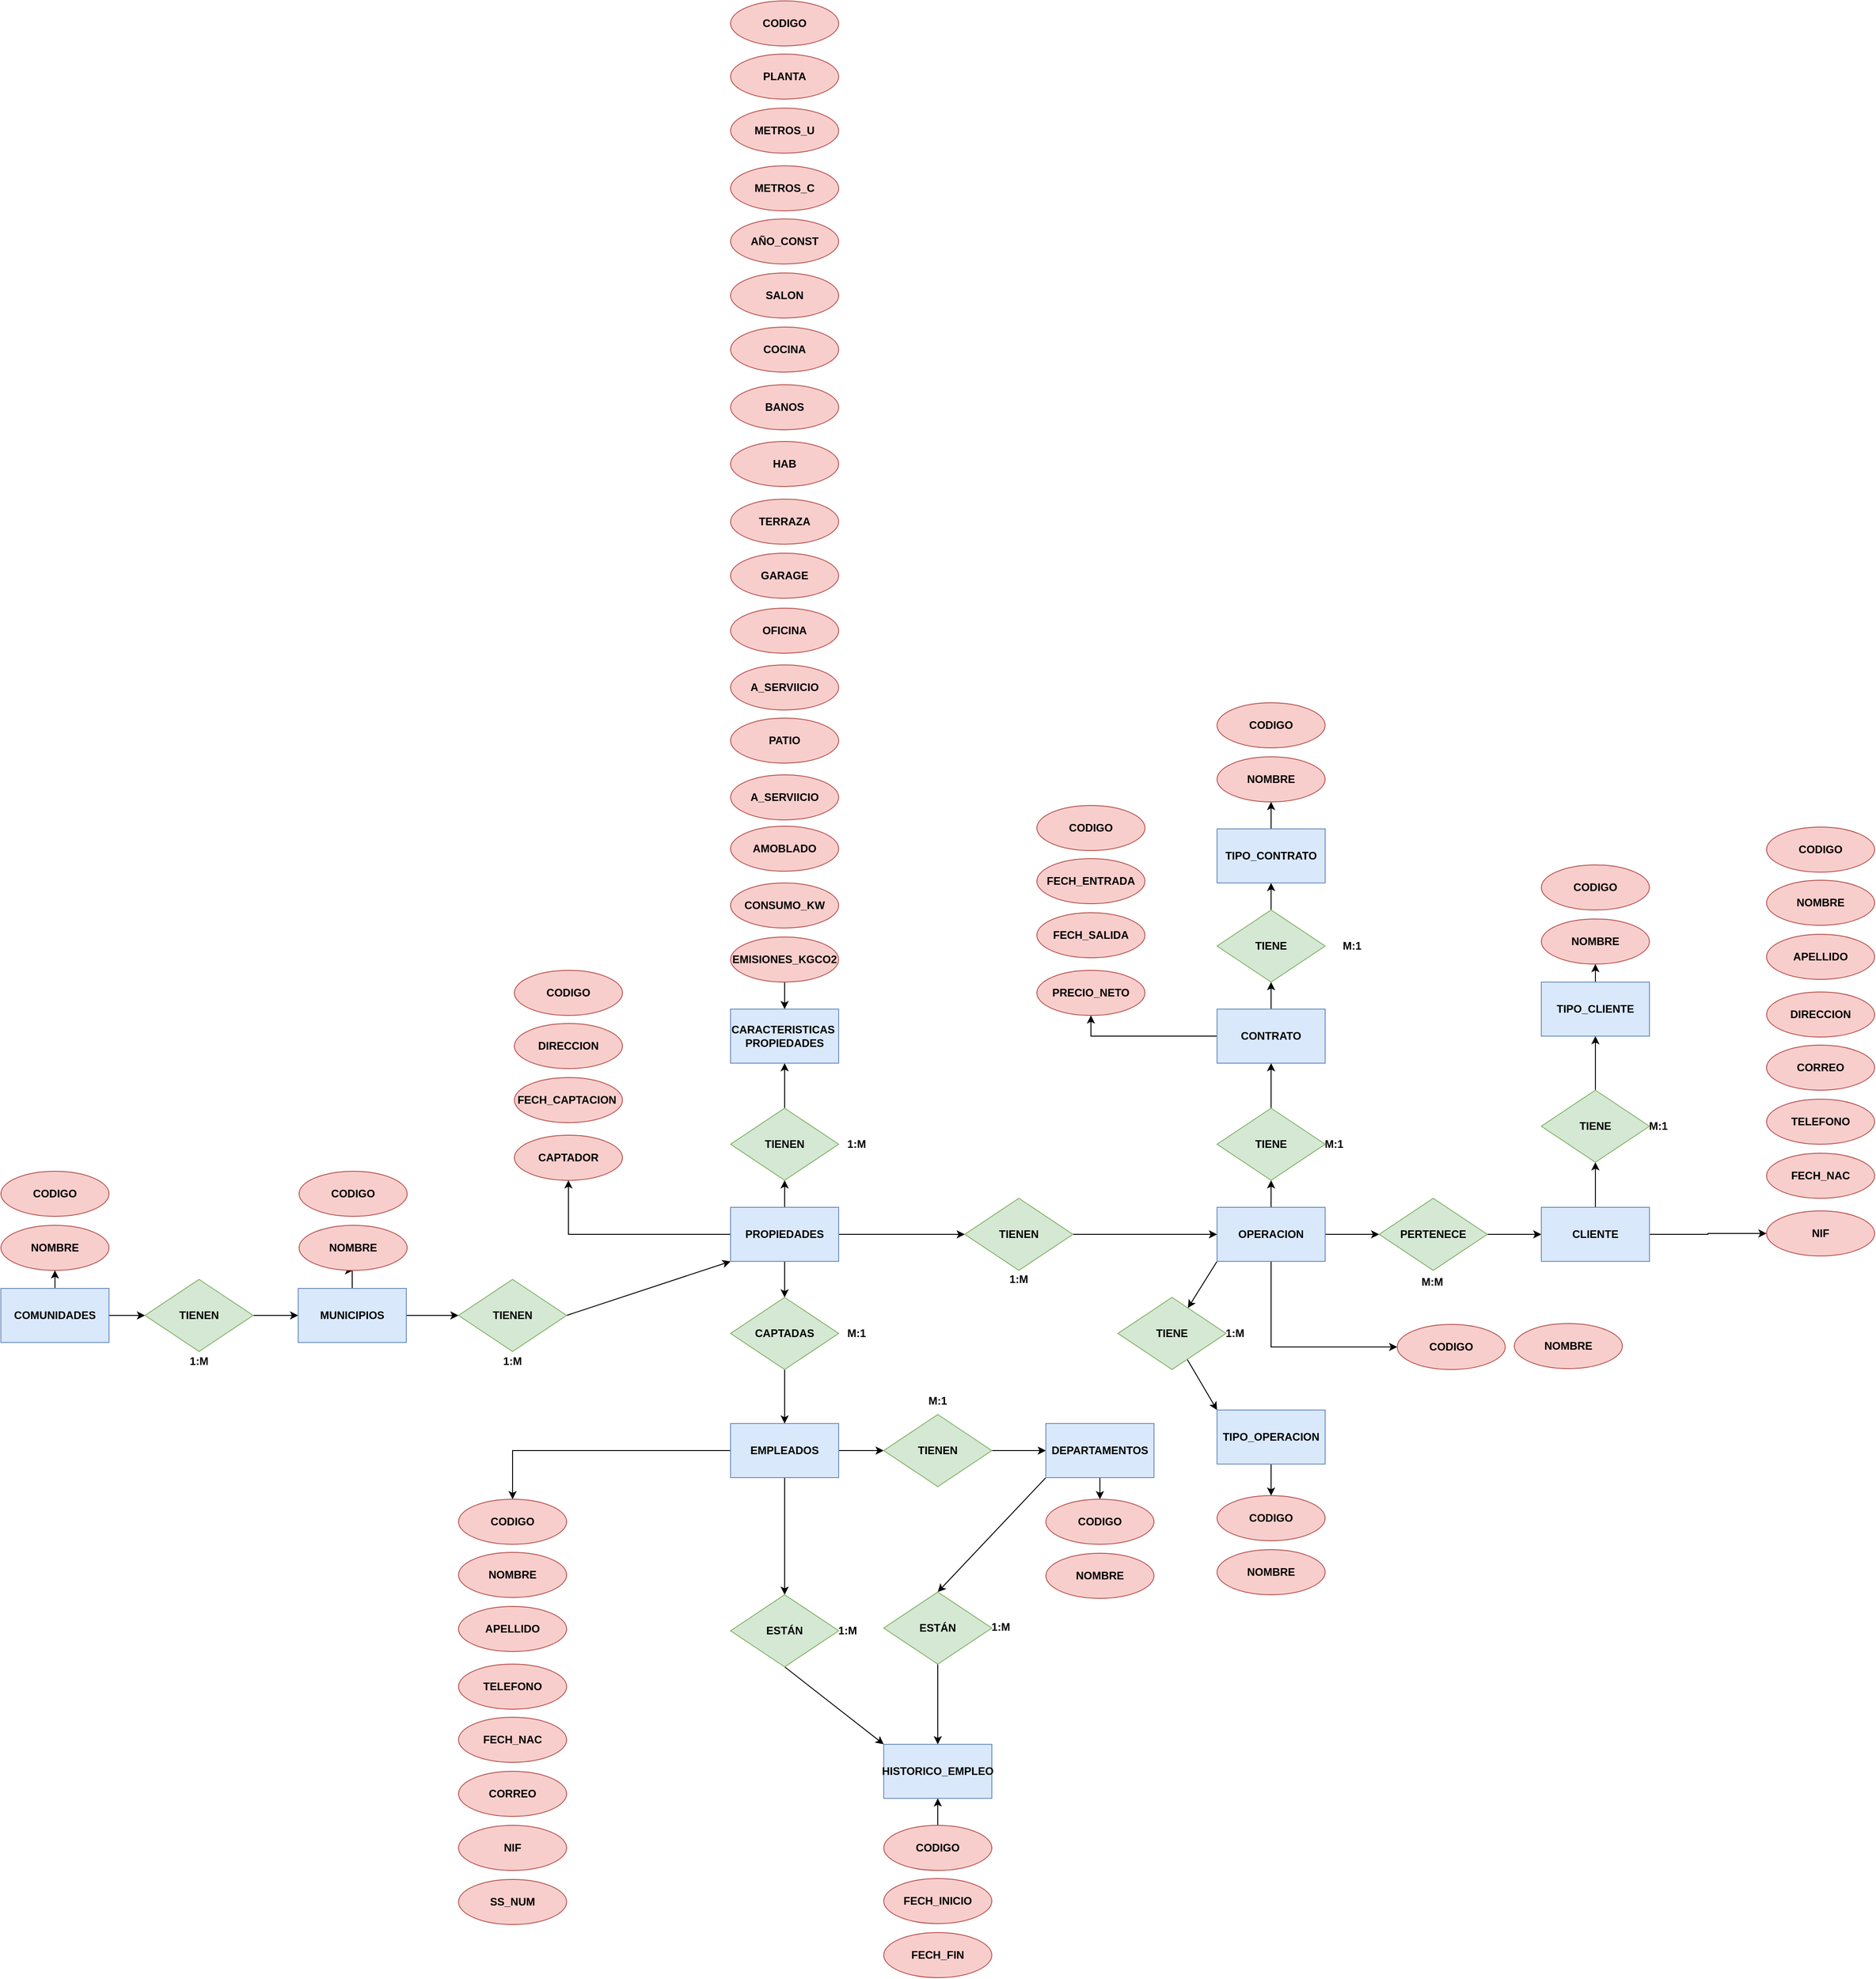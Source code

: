 <mxfile version="24.2.5" type="device" pages="2">
  <diagram name="Modelo entidad relación" id="YrqtJ5BT3l8RxGgLpdvs">
    <mxGraphModel dx="6396" dy="3174" grid="1" gridSize="10" guides="1" tooltips="1" connect="1" arrows="1" fold="1" page="1" pageScale="1" pageWidth="827" pageHeight="1169" math="0" shadow="0">
      <root>
        <mxCell id="0" />
        <mxCell id="1" parent="0" />
        <mxCell id="aYuI6fKMJYn4xLbfRxTk-18" value="" style="edgeStyle=orthogonalEdgeStyle;rounded=0;orthogonalLoop=1;jettySize=auto;html=1;" parent="1" source="aYuI6fKMJYn4xLbfRxTk-1" target="aYuI6fKMJYn4xLbfRxTk-2" edge="1">
          <mxGeometry relative="1" as="geometry" />
        </mxCell>
        <mxCell id="SotwAx3sVfJ1c67k8M1G-249" value="" style="edgeStyle=orthogonalEdgeStyle;rounded=0;orthogonalLoop=1;jettySize=auto;html=1;" parent="1" source="aYuI6fKMJYn4xLbfRxTk-1" target="aYuI6fKMJYn4xLbfRxTk-4" edge="1">
          <mxGeometry relative="1" as="geometry" />
        </mxCell>
        <mxCell id="aYuI6fKMJYn4xLbfRxTk-1" value="COMUNIDADES" style="rounded=0;whiteSpace=wrap;html=1;fillColor=#dae8fc;strokeColor=#6c8ebf;fontStyle=1" parent="1" vertex="1">
          <mxGeometry x="-4730" y="-841" width="120" height="60" as="geometry" />
        </mxCell>
        <mxCell id="aYuI6fKMJYn4xLbfRxTk-19" value="" style="edgeStyle=orthogonalEdgeStyle;rounded=0;orthogonalLoop=1;jettySize=auto;html=1;" parent="1" source="aYuI6fKMJYn4xLbfRxTk-2" target="aYuI6fKMJYn4xLbfRxTk-6" edge="1">
          <mxGeometry relative="1" as="geometry" />
        </mxCell>
        <mxCell id="aYuI6fKMJYn4xLbfRxTk-2" value="TIENEN" style="rhombus;whiteSpace=wrap;html=1;fillColor=#d5e8d4;strokeColor=#82b366;fontStyle=1" parent="1" vertex="1">
          <mxGeometry x="-4570" y="-851" width="120" height="80" as="geometry" />
        </mxCell>
        <mxCell id="aYuI6fKMJYn4xLbfRxTk-3" value="CODIGO" style="ellipse;whiteSpace=wrap;html=1;fillColor=#f8cecc;strokeColor=#b85450;fontStyle=1" parent="1" vertex="1">
          <mxGeometry x="-4730" y="-971" width="120" height="50" as="geometry" />
        </mxCell>
        <mxCell id="aYuI6fKMJYn4xLbfRxTk-4" value="NOMBRE" style="ellipse;whiteSpace=wrap;html=1;fillColor=#f8cecc;strokeColor=#b85450;fontStyle=1" parent="1" vertex="1">
          <mxGeometry x="-4730" y="-911" width="120" height="50" as="geometry" />
        </mxCell>
        <mxCell id="aYuI6fKMJYn4xLbfRxTk-20" value="" style="edgeStyle=orthogonalEdgeStyle;rounded=0;orthogonalLoop=1;jettySize=auto;html=1;" parent="1" source="aYuI6fKMJYn4xLbfRxTk-6" target="aYuI6fKMJYn4xLbfRxTk-7" edge="1">
          <mxGeometry relative="1" as="geometry" />
        </mxCell>
        <mxCell id="SotwAx3sVfJ1c67k8M1G-250" value="" style="edgeStyle=orthogonalEdgeStyle;rounded=0;orthogonalLoop=1;jettySize=auto;html=1;" parent="1" source="aYuI6fKMJYn4xLbfRxTk-6" target="54xt-NLejEK2aZKGqevF-31" edge="1">
          <mxGeometry relative="1" as="geometry" />
        </mxCell>
        <mxCell id="aYuI6fKMJYn4xLbfRxTk-6" value="MUNICIPIOS" style="rounded=0;whiteSpace=wrap;html=1;fillColor=#dae8fc;strokeColor=#6c8ebf;fontStyle=1" parent="1" vertex="1">
          <mxGeometry x="-4400" y="-841" width="120" height="60" as="geometry" />
        </mxCell>
        <mxCell id="aYuI6fKMJYn4xLbfRxTk-21" value="" style="rounded=0;orthogonalLoop=1;jettySize=auto;html=1;entryX=0;entryY=1;entryDx=0;entryDy=0;exitX=1;exitY=0.5;exitDx=0;exitDy=0;" parent="1" source="aYuI6fKMJYn4xLbfRxTk-7" target="aYuI6fKMJYn4xLbfRxTk-8" edge="1">
          <mxGeometry relative="1" as="geometry" />
        </mxCell>
        <mxCell id="aYuI6fKMJYn4xLbfRxTk-7" value="TIENEN" style="rhombus;whiteSpace=wrap;html=1;fillColor=#d5e8d4;strokeColor=#82b366;fontStyle=1" parent="1" vertex="1">
          <mxGeometry x="-4222" y="-851" width="120" height="80" as="geometry" />
        </mxCell>
        <mxCell id="aYuI6fKMJYn4xLbfRxTk-22" value="" style="edgeStyle=orthogonalEdgeStyle;rounded=0;orthogonalLoop=1;jettySize=auto;html=1;" parent="1" source="aYuI6fKMJYn4xLbfRxTk-8" target="aYuI6fKMJYn4xLbfRxTk-9" edge="1">
          <mxGeometry relative="1" as="geometry" />
        </mxCell>
        <mxCell id="aYuI6fKMJYn4xLbfRxTk-24" value="" style="edgeStyle=orthogonalEdgeStyle;rounded=0;orthogonalLoop=1;jettySize=auto;html=1;" parent="1" source="aYuI6fKMJYn4xLbfRxTk-8" target="aYuI6fKMJYn4xLbfRxTk-11" edge="1">
          <mxGeometry relative="1" as="geometry" />
        </mxCell>
        <mxCell id="54xt-NLejEK2aZKGqevF-5" style="edgeStyle=orthogonalEdgeStyle;rounded=0;orthogonalLoop=1;jettySize=auto;html=1;entryX=0;entryY=0.5;entryDx=0;entryDy=0;" parent="1" source="aYuI6fKMJYn4xLbfRxTk-8" target="54xt-NLejEK2aZKGqevF-2" edge="1">
          <mxGeometry relative="1" as="geometry" />
        </mxCell>
        <mxCell id="SotwAx3sVfJ1c67k8M1G-111" style="edgeStyle=orthogonalEdgeStyle;rounded=0;orthogonalLoop=1;jettySize=auto;html=1;entryX=0.5;entryY=1;entryDx=0;entryDy=0;" parent="1" source="aYuI6fKMJYn4xLbfRxTk-8" target="SotwAx3sVfJ1c67k8M1G-106" edge="1">
          <mxGeometry relative="1" as="geometry" />
        </mxCell>
        <mxCell id="aYuI6fKMJYn4xLbfRxTk-8" value="PROPIEDADES" style="rounded=0;whiteSpace=wrap;html=1;fillColor=#dae8fc;strokeColor=#6c8ebf;fontStyle=1" parent="1" vertex="1">
          <mxGeometry x="-3920" y="-931" width="120" height="60" as="geometry" />
        </mxCell>
        <mxCell id="aYuI6fKMJYn4xLbfRxTk-23" value="" style="edgeStyle=orthogonalEdgeStyle;rounded=0;orthogonalLoop=1;jettySize=auto;html=1;" parent="1" source="aYuI6fKMJYn4xLbfRxTk-9" target="aYuI6fKMJYn4xLbfRxTk-10" edge="1">
          <mxGeometry relative="1" as="geometry" />
        </mxCell>
        <mxCell id="aYuI6fKMJYn4xLbfRxTk-9" value="TIENEN" style="rhombus;whiteSpace=wrap;html=1;fillColor=#d5e8d4;strokeColor=#82b366;fontStyle=1" parent="1" vertex="1">
          <mxGeometry x="-3920" y="-1041" width="120" height="80" as="geometry" />
        </mxCell>
        <mxCell id="aYuI6fKMJYn4xLbfRxTk-10" value="CARACTERISTICAS&amp;nbsp;&lt;div&gt;PROPIEDADES&lt;/div&gt;" style="rounded=0;whiteSpace=wrap;html=1;fillColor=#dae8fc;strokeColor=#6c8ebf;fontStyle=1" parent="1" vertex="1">
          <mxGeometry x="-3920" y="-1151" width="120" height="60" as="geometry" />
        </mxCell>
        <mxCell id="aYuI6fKMJYn4xLbfRxTk-25" value="" style="edgeStyle=orthogonalEdgeStyle;rounded=0;orthogonalLoop=1;jettySize=auto;html=1;" parent="1" source="aYuI6fKMJYn4xLbfRxTk-11" target="aYuI6fKMJYn4xLbfRxTk-12" edge="1">
          <mxGeometry relative="1" as="geometry" />
        </mxCell>
        <mxCell id="aYuI6fKMJYn4xLbfRxTk-11" value="CAPTADAS" style="rhombus;whiteSpace=wrap;html=1;fillColor=#d5e8d4;strokeColor=#82b366;fontStyle=1" parent="1" vertex="1">
          <mxGeometry x="-3920" y="-831" width="120" height="80" as="geometry" />
        </mxCell>
        <mxCell id="aYuI6fKMJYn4xLbfRxTk-26" value="" style="edgeStyle=orthogonalEdgeStyle;rounded=0;orthogonalLoop=1;jettySize=auto;html=1;" parent="1" source="aYuI6fKMJYn4xLbfRxTk-12" target="aYuI6fKMJYn4xLbfRxTk-13" edge="1">
          <mxGeometry relative="1" as="geometry" />
        </mxCell>
        <mxCell id="aYuI6fKMJYn4xLbfRxTk-28" style="edgeStyle=orthogonalEdgeStyle;rounded=0;orthogonalLoop=1;jettySize=auto;html=1;entryX=0.5;entryY=0;entryDx=0;entryDy=0;" parent="1" source="aYuI6fKMJYn4xLbfRxTk-12" target="aYuI6fKMJYn4xLbfRxTk-15" edge="1">
          <mxGeometry relative="1" as="geometry" />
        </mxCell>
        <mxCell id="SotwAx3sVfJ1c67k8M1G-154" style="edgeStyle=orthogonalEdgeStyle;rounded=0;orthogonalLoop=1;jettySize=auto;html=1;entryX=0.5;entryY=0;entryDx=0;entryDy=0;" parent="1" source="aYuI6fKMJYn4xLbfRxTk-12" target="SotwAx3sVfJ1c67k8M1G-153" edge="1">
          <mxGeometry relative="1" as="geometry" />
        </mxCell>
        <mxCell id="aYuI6fKMJYn4xLbfRxTk-12" value="EMPLEADOS" style="rounded=0;whiteSpace=wrap;html=1;fillColor=#dae8fc;strokeColor=#6c8ebf;fontStyle=1" parent="1" vertex="1">
          <mxGeometry x="-3920" y="-691" width="120" height="60" as="geometry" />
        </mxCell>
        <mxCell id="aYuI6fKMJYn4xLbfRxTk-27" value="" style="edgeStyle=orthogonalEdgeStyle;rounded=0;orthogonalLoop=1;jettySize=auto;html=1;" parent="1" source="aYuI6fKMJYn4xLbfRxTk-13" target="aYuI6fKMJYn4xLbfRxTk-14" edge="1">
          <mxGeometry relative="1" as="geometry" />
        </mxCell>
        <mxCell id="aYuI6fKMJYn4xLbfRxTk-13" value="TIENEN" style="rhombus;whiteSpace=wrap;html=1;fillColor=#d5e8d4;strokeColor=#82b366;fontStyle=1" parent="1" vertex="1">
          <mxGeometry x="-3750" y="-701" width="120" height="80" as="geometry" />
        </mxCell>
        <mxCell id="aYuI6fKMJYn4xLbfRxTk-31" style="rounded=0;orthogonalLoop=1;jettySize=auto;html=1;exitX=0;exitY=1;exitDx=0;exitDy=0;entryX=0.5;entryY=0;entryDx=0;entryDy=0;" parent="1" source="aYuI6fKMJYn4xLbfRxTk-14" target="aYuI6fKMJYn4xLbfRxTk-17" edge="1">
          <mxGeometry relative="1" as="geometry" />
        </mxCell>
        <mxCell id="SotwAx3sVfJ1c67k8M1G-263" value="" style="edgeStyle=orthogonalEdgeStyle;rounded=0;orthogonalLoop=1;jettySize=auto;html=1;entryX=0.5;entryY=0;entryDx=0;entryDy=0;" parent="1" source="aYuI6fKMJYn4xLbfRxTk-14" target="SotwAx3sVfJ1c67k8M1G-261" edge="1">
          <mxGeometry relative="1" as="geometry" />
        </mxCell>
        <mxCell id="aYuI6fKMJYn4xLbfRxTk-14" value="DEPARTAMENTOS" style="rounded=0;whiteSpace=wrap;html=1;fillColor=#dae8fc;strokeColor=#6c8ebf;fontStyle=1" parent="1" vertex="1">
          <mxGeometry x="-3570" y="-691" width="120" height="60" as="geometry" />
        </mxCell>
        <mxCell id="aYuI6fKMJYn4xLbfRxTk-29" style="rounded=0;orthogonalLoop=1;jettySize=auto;html=1;entryX=0;entryY=0;entryDx=0;entryDy=0;exitX=0.5;exitY=1;exitDx=0;exitDy=0;" parent="1" source="aYuI6fKMJYn4xLbfRxTk-15" target="aYuI6fKMJYn4xLbfRxTk-16" edge="1">
          <mxGeometry relative="1" as="geometry" />
        </mxCell>
        <mxCell id="aYuI6fKMJYn4xLbfRxTk-15" value="ESTÁN" style="rhombus;whiteSpace=wrap;html=1;fillColor=#d5e8d4;strokeColor=#82b366;fontStyle=1" parent="1" vertex="1">
          <mxGeometry x="-3920" y="-501" width="120" height="80" as="geometry" />
        </mxCell>
        <mxCell id="aYuI6fKMJYn4xLbfRxTk-16" value="HISTORICO_EMPLEO" style="rounded=0;whiteSpace=wrap;html=1;fillColor=#dae8fc;strokeColor=#6c8ebf;fontStyle=1" parent="1" vertex="1">
          <mxGeometry x="-3750" y="-335" width="120" height="60" as="geometry" />
        </mxCell>
        <mxCell id="aYuI6fKMJYn4xLbfRxTk-30" style="rounded=0;orthogonalLoop=1;jettySize=auto;html=1;" parent="1" source="aYuI6fKMJYn4xLbfRxTk-17" target="aYuI6fKMJYn4xLbfRxTk-16" edge="1">
          <mxGeometry relative="1" as="geometry" />
        </mxCell>
        <mxCell id="aYuI6fKMJYn4xLbfRxTk-17" value="ESTÁN" style="rhombus;whiteSpace=wrap;html=1;fillColor=#d5e8d4;strokeColor=#82b366;fontStyle=1" parent="1" vertex="1">
          <mxGeometry x="-3750" y="-504" width="120" height="80" as="geometry" />
        </mxCell>
        <mxCell id="54xt-NLejEK2aZKGqevF-7" style="edgeStyle=orthogonalEdgeStyle;rounded=0;orthogonalLoop=1;jettySize=auto;html=1;entryX=0;entryY=0.5;entryDx=0;entryDy=0;" parent="1" source="54xt-NLejEK2aZKGqevF-1" target="54xt-NLejEK2aZKGqevF-3" edge="1">
          <mxGeometry relative="1" as="geometry" />
        </mxCell>
        <mxCell id="54xt-NLejEK2aZKGqevF-23" value="" style="rounded=0;orthogonalLoop=1;jettySize=auto;html=1;exitX=0;exitY=1;exitDx=0;exitDy=0;" parent="1" source="54xt-NLejEK2aZKGqevF-1" target="54xt-NLejEK2aZKGqevF-13" edge="1">
          <mxGeometry relative="1" as="geometry" />
        </mxCell>
        <mxCell id="54xt-NLejEK2aZKGqevF-26" value="" style="edgeStyle=orthogonalEdgeStyle;rounded=0;orthogonalLoop=1;jettySize=auto;html=1;" parent="1" source="54xt-NLejEK2aZKGqevF-1" target="54xt-NLejEK2aZKGqevF-9" edge="1">
          <mxGeometry relative="1" as="geometry" />
        </mxCell>
        <mxCell id="SotwAx3sVfJ1c67k8M1G-289" style="edgeStyle=orthogonalEdgeStyle;rounded=0;orthogonalLoop=1;jettySize=auto;html=1;entryX=0;entryY=0.5;entryDx=0;entryDy=0;exitX=0.5;exitY=1;exitDx=0;exitDy=0;" parent="1" source="54xt-NLejEK2aZKGqevF-1" target="SotwAx3sVfJ1c67k8M1G-288" edge="1">
          <mxGeometry relative="1" as="geometry" />
        </mxCell>
        <mxCell id="54xt-NLejEK2aZKGqevF-1" value="OPERACION" style="rounded=0;whiteSpace=wrap;html=1;fillColor=#dae8fc;strokeColor=#6c8ebf;fontStyle=1" parent="1" vertex="1">
          <mxGeometry x="-3380" y="-931" width="120" height="60" as="geometry" />
        </mxCell>
        <mxCell id="54xt-NLejEK2aZKGqevF-6" style="edgeStyle=orthogonalEdgeStyle;rounded=0;orthogonalLoop=1;jettySize=auto;html=1;entryX=0;entryY=0.5;entryDx=0;entryDy=0;" parent="1" source="54xt-NLejEK2aZKGqevF-2" target="54xt-NLejEK2aZKGqevF-1" edge="1">
          <mxGeometry relative="1" as="geometry" />
        </mxCell>
        <mxCell id="54xt-NLejEK2aZKGqevF-2" value="TIENEN" style="rhombus;whiteSpace=wrap;html=1;fillColor=#d5e8d4;strokeColor=#82b366;fontStyle=1" parent="1" vertex="1">
          <mxGeometry x="-3660" y="-941" width="120" height="80" as="geometry" />
        </mxCell>
        <mxCell id="54xt-NLejEK2aZKGqevF-8" style="edgeStyle=orthogonalEdgeStyle;rounded=0;orthogonalLoop=1;jettySize=auto;html=1;entryX=0;entryY=0.5;entryDx=0;entryDy=0;" parent="1" source="54xt-NLejEK2aZKGqevF-3" target="54xt-NLejEK2aZKGqevF-4" edge="1">
          <mxGeometry relative="1" as="geometry" />
        </mxCell>
        <mxCell id="54xt-NLejEK2aZKGqevF-3" value="PERTENECE" style="rhombus;whiteSpace=wrap;html=1;fillColor=#d5e8d4;strokeColor=#82b366;fontStyle=1" parent="1" vertex="1">
          <mxGeometry x="-3200" y="-941" width="120" height="80" as="geometry" />
        </mxCell>
        <mxCell id="54xt-NLejEK2aZKGqevF-17" value="" style="edgeStyle=orthogonalEdgeStyle;rounded=0;orthogonalLoop=1;jettySize=auto;html=1;" parent="1" source="54xt-NLejEK2aZKGqevF-4" target="54xt-NLejEK2aZKGqevF-15" edge="1">
          <mxGeometry relative="1" as="geometry" />
        </mxCell>
        <mxCell id="SotwAx3sVfJ1c67k8M1G-219" style="edgeStyle=orthogonalEdgeStyle;rounded=0;orthogonalLoop=1;jettySize=auto;html=1;" parent="1" source="54xt-NLejEK2aZKGqevF-4" target="SotwAx3sVfJ1c67k8M1G-217" edge="1">
          <mxGeometry relative="1" as="geometry" />
        </mxCell>
        <mxCell id="54xt-NLejEK2aZKGqevF-4" value="CLIENTE" style="rounded=0;whiteSpace=wrap;html=1;fillColor=#dae8fc;strokeColor=#6c8ebf;fontStyle=1" parent="1" vertex="1">
          <mxGeometry x="-3020" y="-931" width="120" height="60" as="geometry" />
        </mxCell>
        <mxCell id="54xt-NLejEK2aZKGqevF-27" value="" style="edgeStyle=orthogonalEdgeStyle;rounded=0;orthogonalLoop=1;jettySize=auto;html=1;" parent="1" source="54xt-NLejEK2aZKGqevF-9" target="54xt-NLejEK2aZKGqevF-10" edge="1">
          <mxGeometry relative="1" as="geometry" />
        </mxCell>
        <mxCell id="54xt-NLejEK2aZKGqevF-9" value="TIENE" style="rhombus;whiteSpace=wrap;html=1;fillColor=#d5e8d4;strokeColor=#82b366;fontStyle=1" parent="1" vertex="1">
          <mxGeometry x="-3380" y="-1041" width="120" height="80" as="geometry" />
        </mxCell>
        <mxCell id="54xt-NLejEK2aZKGqevF-28" value="" style="edgeStyle=orthogonalEdgeStyle;rounded=0;orthogonalLoop=1;jettySize=auto;html=1;" parent="1" source="54xt-NLejEK2aZKGqevF-10" target="54xt-NLejEK2aZKGqevF-11" edge="1">
          <mxGeometry relative="1" as="geometry" />
        </mxCell>
        <mxCell id="SotwAx3sVfJ1c67k8M1G-248" style="edgeStyle=orthogonalEdgeStyle;rounded=0;orthogonalLoop=1;jettySize=auto;html=1;entryX=0.5;entryY=1;entryDx=0;entryDy=0;" parent="1" source="54xt-NLejEK2aZKGqevF-10" target="SotwAx3sVfJ1c67k8M1G-246" edge="1">
          <mxGeometry relative="1" as="geometry" />
        </mxCell>
        <mxCell id="54xt-NLejEK2aZKGqevF-10" value="CONTRATO" style="rounded=0;whiteSpace=wrap;html=1;fillColor=#dae8fc;strokeColor=#6c8ebf;fontStyle=1" parent="1" vertex="1">
          <mxGeometry x="-3380" y="-1151" width="120" height="60" as="geometry" />
        </mxCell>
        <mxCell id="54xt-NLejEK2aZKGqevF-29" value="" style="edgeStyle=orthogonalEdgeStyle;rounded=0;orthogonalLoop=1;jettySize=auto;html=1;" parent="1" source="54xt-NLejEK2aZKGqevF-11" target="54xt-NLejEK2aZKGqevF-12" edge="1">
          <mxGeometry relative="1" as="geometry" />
        </mxCell>
        <mxCell id="54xt-NLejEK2aZKGqevF-11" value="TIENE" style="rhombus;whiteSpace=wrap;html=1;fillColor=#d5e8d4;strokeColor=#82b366;fontStyle=1" parent="1" vertex="1">
          <mxGeometry x="-3380" y="-1261" width="120" height="80" as="geometry" />
        </mxCell>
        <mxCell id="SotwAx3sVfJ1c67k8M1G-181" value="" style="edgeStyle=orthogonalEdgeStyle;rounded=0;orthogonalLoop=1;jettySize=auto;html=1;" parent="1" source="54xt-NLejEK2aZKGqevF-12" target="SotwAx3sVfJ1c67k8M1G-178" edge="1">
          <mxGeometry relative="1" as="geometry" />
        </mxCell>
        <mxCell id="54xt-NLejEK2aZKGqevF-12" value="TIPO_CONTRATO" style="rounded=0;whiteSpace=wrap;html=1;fillColor=#dae8fc;strokeColor=#6c8ebf;fontStyle=1" parent="1" vertex="1">
          <mxGeometry x="-3380" y="-1351" width="120" height="60" as="geometry" />
        </mxCell>
        <mxCell id="54xt-NLejEK2aZKGqevF-24" value="" style="rounded=0;orthogonalLoop=1;jettySize=auto;html=1;entryX=0;entryY=0;entryDx=0;entryDy=0;" parent="1" source="54xt-NLejEK2aZKGqevF-13" target="54xt-NLejEK2aZKGqevF-14" edge="1">
          <mxGeometry relative="1" as="geometry" />
        </mxCell>
        <mxCell id="54xt-NLejEK2aZKGqevF-13" value="TIENE" style="rhombus;whiteSpace=wrap;html=1;fillColor=#d5e8d4;strokeColor=#82b366;fontStyle=1" parent="1" vertex="1">
          <mxGeometry x="-3490" y="-831" width="120" height="80" as="geometry" />
        </mxCell>
        <mxCell id="SotwAx3sVfJ1c67k8M1G-224" value="" style="edgeStyle=orthogonalEdgeStyle;rounded=0;orthogonalLoop=1;jettySize=auto;html=1;entryX=0.5;entryY=0;entryDx=0;entryDy=0;" parent="1" source="54xt-NLejEK2aZKGqevF-14" target="SotwAx3sVfJ1c67k8M1G-220" edge="1">
          <mxGeometry relative="1" as="geometry" />
        </mxCell>
        <mxCell id="54xt-NLejEK2aZKGqevF-14" value="TIPO_OPERACION" style="rounded=0;whiteSpace=wrap;html=1;fillColor=#dae8fc;strokeColor=#6c8ebf;fontStyle=1" parent="1" vertex="1">
          <mxGeometry x="-3380" y="-706" width="120" height="60" as="geometry" />
        </mxCell>
        <mxCell id="54xt-NLejEK2aZKGqevF-18" value="" style="edgeStyle=orthogonalEdgeStyle;rounded=0;orthogonalLoop=1;jettySize=auto;html=1;" parent="1" source="54xt-NLejEK2aZKGqevF-15" target="54xt-NLejEK2aZKGqevF-16" edge="1">
          <mxGeometry relative="1" as="geometry" />
        </mxCell>
        <mxCell id="54xt-NLejEK2aZKGqevF-15" value="TIENE" style="rhombus;whiteSpace=wrap;html=1;fillColor=#d5e8d4;strokeColor=#82b366;fontStyle=1" parent="1" vertex="1">
          <mxGeometry x="-3020" y="-1061" width="120" height="80" as="geometry" />
        </mxCell>
        <mxCell id="SotwAx3sVfJ1c67k8M1G-182" value="" style="edgeStyle=orthogonalEdgeStyle;rounded=0;orthogonalLoop=1;jettySize=auto;html=1;" parent="1" source="54xt-NLejEK2aZKGqevF-16" target="SotwAx3sVfJ1c67k8M1G-180" edge="1">
          <mxGeometry relative="1" as="geometry" />
        </mxCell>
        <mxCell id="54xt-NLejEK2aZKGqevF-16" value="TIPO_CLIENTE" style="rounded=0;whiteSpace=wrap;html=1;fillColor=#dae8fc;strokeColor=#6c8ebf;fontStyle=1" parent="1" vertex="1">
          <mxGeometry x="-3020" y="-1181" width="120" height="60" as="geometry" />
        </mxCell>
        <mxCell id="54xt-NLejEK2aZKGqevF-30" value="CODIGO" style="ellipse;whiteSpace=wrap;html=1;fillColor=#f8cecc;strokeColor=#b85450;fontStyle=1" parent="1" vertex="1">
          <mxGeometry x="-4399" y="-971" width="120" height="50" as="geometry" />
        </mxCell>
        <mxCell id="54xt-NLejEK2aZKGqevF-31" value="NOMBRE" style="ellipse;whiteSpace=wrap;html=1;fillColor=#f8cecc;strokeColor=#b85450;fontStyle=1" parent="1" vertex="1">
          <mxGeometry x="-4399" y="-911" width="120" height="50" as="geometry" />
        </mxCell>
        <mxCell id="SotwAx3sVfJ1c67k8M1G-4" value="PLANTA" style="ellipse;whiteSpace=wrap;html=1;fillColor=#f8cecc;strokeColor=#b85450;fontStyle=1" parent="1" vertex="1">
          <mxGeometry x="-3920" y="-2211" width="120" height="50" as="geometry" />
        </mxCell>
        <mxCell id="SotwAx3sVfJ1c67k8M1G-5" value="METROS_U" style="ellipse;whiteSpace=wrap;html=1;fillColor=#f8cecc;strokeColor=#b85450;fontStyle=1" parent="1" vertex="1">
          <mxGeometry x="-3920" y="-2151" width="120" height="50" as="geometry" />
        </mxCell>
        <mxCell id="SotwAx3sVfJ1c67k8M1G-6" value="METROS_C" style="ellipse;whiteSpace=wrap;html=1;fillColor=#f8cecc;strokeColor=#b85450;fontStyle=1" parent="1" vertex="1">
          <mxGeometry x="-3920" y="-2087" width="120" height="50" as="geometry" />
        </mxCell>
        <mxCell id="SotwAx3sVfJ1c67k8M1G-7" value="AÑO_CONST" style="ellipse;whiteSpace=wrap;html=1;fillColor=#f8cecc;strokeColor=#b85450;fontStyle=1" parent="1" vertex="1">
          <mxGeometry x="-3920" y="-2028" width="120" height="50" as="geometry" />
        </mxCell>
        <mxCell id="SotwAx3sVfJ1c67k8M1G-8" value="COCINA" style="ellipse;whiteSpace=wrap;html=1;fillColor=#f8cecc;strokeColor=#b85450;fontStyle=1" parent="1" vertex="1">
          <mxGeometry x="-3920" y="-1908" width="120" height="50" as="geometry" />
        </mxCell>
        <mxCell id="SotwAx3sVfJ1c67k8M1G-9" value="SALON" style="ellipse;whiteSpace=wrap;html=1;fillColor=#f8cecc;strokeColor=#b85450;fontStyle=1" parent="1" vertex="1">
          <mxGeometry x="-3920" y="-1968" width="120" height="50" as="geometry" />
        </mxCell>
        <mxCell id="SotwAx3sVfJ1c67k8M1G-10" value="OFICINA" style="ellipse;whiteSpace=wrap;html=1;fillColor=#f8cecc;strokeColor=#b85450;fontStyle=1" parent="1" vertex="1">
          <mxGeometry x="-3920" y="-1596" width="120" height="50" as="geometry" />
        </mxCell>
        <mxCell id="SotwAx3sVfJ1c67k8M1G-11" value="BANOS" style="ellipse;whiteSpace=wrap;html=1;fillColor=#f8cecc;strokeColor=#b85450;fontStyle=1" parent="1" vertex="1">
          <mxGeometry x="-3920" y="-1844" width="120" height="50" as="geometry" />
        </mxCell>
        <mxCell id="SotwAx3sVfJ1c67k8M1G-12" value="HAB" style="ellipse;whiteSpace=wrap;html=1;fillColor=#f8cecc;strokeColor=#b85450;fontStyle=1" parent="1" vertex="1">
          <mxGeometry x="-3920" y="-1781" width="120" height="50" as="geometry" />
        </mxCell>
        <mxCell id="SotwAx3sVfJ1c67k8M1G-13" value="TERRAZA" style="ellipse;whiteSpace=wrap;html=1;fillColor=#f8cecc;strokeColor=#b85450;fontStyle=1" parent="1" vertex="1">
          <mxGeometry x="-3920" y="-1717" width="120" height="50" as="geometry" />
        </mxCell>
        <mxCell id="SotwAx3sVfJ1c67k8M1G-14" value="CODIGO" style="ellipse;whiteSpace=wrap;html=1;fillColor=#f8cecc;strokeColor=#b85450;fontStyle=1" parent="1" vertex="1">
          <mxGeometry x="-3920" y="-2270" width="120" height="50" as="geometry" />
        </mxCell>
        <mxCell id="SotwAx3sVfJ1c67k8M1G-15" value="GARAGE" style="ellipse;whiteSpace=wrap;html=1;fillColor=#f8cecc;strokeColor=#b85450;fontStyle=1" parent="1" vertex="1">
          <mxGeometry x="-3920" y="-1657" width="120" height="50" as="geometry" />
        </mxCell>
        <mxCell id="SotwAx3sVfJ1c67k8M1G-17" value="AMOBLADO" style="ellipse;whiteSpace=wrap;html=1;fillColor=#f8cecc;strokeColor=#b85450;fontStyle=1" parent="1" vertex="1">
          <mxGeometry x="-3920" y="-1354" width="120" height="50" as="geometry" />
        </mxCell>
        <mxCell id="SotwAx3sVfJ1c67k8M1G-19" value="A_SERVIICIO" style="ellipse;whiteSpace=wrap;html=1;fillColor=#f8cecc;strokeColor=#b85450;fontStyle=1" parent="1" vertex="1">
          <mxGeometry x="-3920" y="-1533" width="120" height="50" as="geometry" />
        </mxCell>
        <mxCell id="SotwAx3sVfJ1c67k8M1G-20" value="PATIO" style="ellipse;whiteSpace=wrap;html=1;fillColor=#f8cecc;strokeColor=#b85450;fontStyle=1" parent="1" vertex="1">
          <mxGeometry x="-3920" y="-1474" width="120" height="50" as="geometry" />
        </mxCell>
        <mxCell id="SotwAx3sVfJ1c67k8M1G-22" value="CONSUMO_KW" style="ellipse;whiteSpace=wrap;html=1;fillColor=#f8cecc;strokeColor=#b85450;fontStyle=1" parent="1" vertex="1">
          <mxGeometry x="-3920" y="-1291" width="120" height="50" as="geometry" />
        </mxCell>
        <mxCell id="SotwAx3sVfJ1c67k8M1G-23" value="A_SERVIICIO" style="ellipse;whiteSpace=wrap;html=1;fillColor=#f8cecc;strokeColor=#b85450;fontStyle=1" parent="1" vertex="1">
          <mxGeometry x="-3920" y="-1411" width="120" height="50" as="geometry" />
        </mxCell>
        <mxCell id="SotwAx3sVfJ1c67k8M1G-81" value="" style="edgeStyle=orthogonalEdgeStyle;rounded=0;orthogonalLoop=1;jettySize=auto;html=1;" parent="1" source="SotwAx3sVfJ1c67k8M1G-24" target="aYuI6fKMJYn4xLbfRxTk-10" edge="1">
          <mxGeometry relative="1" as="geometry" />
        </mxCell>
        <mxCell id="SotwAx3sVfJ1c67k8M1G-24" value="EMISIONES_KGCO2" style="ellipse;whiteSpace=wrap;html=1;fillColor=#f8cecc;strokeColor=#b85450;fontStyle=1" parent="1" vertex="1">
          <mxGeometry x="-3920" y="-1231" width="120" height="50" as="geometry" />
        </mxCell>
        <mxCell id="SotwAx3sVfJ1c67k8M1G-104" value="&lt;b style=&quot;text-align: left;&quot;&gt;DIRECCION&lt;/b&gt;" style="ellipse;whiteSpace=wrap;html=1;fillColor=#f8cecc;strokeColor=#b85450;fontStyle=1" parent="1" vertex="1">
          <mxGeometry x="-4160" y="-1135" width="120" height="50" as="geometry" />
        </mxCell>
        <mxCell id="SotwAx3sVfJ1c67k8M1G-105" value="FECH_CAPTACION&amp;nbsp;" style="ellipse;whiteSpace=wrap;html=1;fillColor=#f8cecc;strokeColor=#b85450;fontStyle=1" parent="1" vertex="1">
          <mxGeometry x="-4160" y="-1075" width="120" height="50" as="geometry" />
        </mxCell>
        <mxCell id="SotwAx3sVfJ1c67k8M1G-106" value="&lt;b&gt;CAPTADOR&lt;/b&gt;" style="ellipse;whiteSpace=wrap;html=1;fillColor=#f8cecc;strokeColor=#b85450;fontStyle=1" parent="1" vertex="1">
          <mxGeometry x="-4160" y="-1011" width="120" height="50" as="geometry" />
        </mxCell>
        <mxCell id="SotwAx3sVfJ1c67k8M1G-110" value="CODIGO" style="ellipse;whiteSpace=wrap;html=1;fillColor=#f8cecc;strokeColor=#b85450;fontStyle=1" parent="1" vertex="1">
          <mxGeometry x="-4160" y="-1194" width="120" height="50" as="geometry" />
        </mxCell>
        <mxCell id="SotwAx3sVfJ1c67k8M1G-147" value="NOMBRE" style="ellipse;whiteSpace=wrap;html=1;fillColor=#f8cecc;strokeColor=#b85450;fontStyle=1" parent="1" vertex="1">
          <mxGeometry x="-4222" y="-548" width="120" height="50" as="geometry" />
        </mxCell>
        <mxCell id="SotwAx3sVfJ1c67k8M1G-148" value="APELLIDO" style="ellipse;whiteSpace=wrap;html=1;fillColor=#f8cecc;strokeColor=#b85450;fontStyle=1" parent="1" vertex="1">
          <mxGeometry x="-4222" y="-488" width="120" height="50" as="geometry" />
        </mxCell>
        <mxCell id="SotwAx3sVfJ1c67k8M1G-149" value="TELEFONO" style="ellipse;whiteSpace=wrap;html=1;fillColor=#f8cecc;strokeColor=#b85450;fontStyle=1" parent="1" vertex="1">
          <mxGeometry x="-4222" y="-424" width="120" height="50" as="geometry" />
        </mxCell>
        <mxCell id="SotwAx3sVfJ1c67k8M1G-150" value="FECH_NAC" style="ellipse;whiteSpace=wrap;html=1;fillColor=#f8cecc;strokeColor=#b85450;fontStyle=1" parent="1" vertex="1">
          <mxGeometry x="-4222" y="-365" width="120" height="50" as="geometry" />
        </mxCell>
        <mxCell id="SotwAx3sVfJ1c67k8M1G-151" value="NIF" style="ellipse;whiteSpace=wrap;html=1;fillColor=#f8cecc;strokeColor=#b85450;fontStyle=1" parent="1" vertex="1">
          <mxGeometry x="-4222" y="-245" width="120" height="50" as="geometry" />
        </mxCell>
        <mxCell id="SotwAx3sVfJ1c67k8M1G-152" value="CORREO" style="ellipse;whiteSpace=wrap;html=1;fillColor=#f8cecc;strokeColor=#b85450;fontStyle=1" parent="1" vertex="1">
          <mxGeometry x="-4222" y="-305" width="120" height="50" as="geometry" />
        </mxCell>
        <mxCell id="SotwAx3sVfJ1c67k8M1G-153" value="CODIGO" style="ellipse;whiteSpace=wrap;html=1;fillColor=#f8cecc;strokeColor=#b85450;fontStyle=1" parent="1" vertex="1">
          <mxGeometry x="-4222" y="-607" width="120" height="50" as="geometry" />
        </mxCell>
        <mxCell id="SotwAx3sVfJ1c67k8M1G-155" value="SS_NUM" style="ellipse;whiteSpace=wrap;html=1;fillColor=#f8cecc;strokeColor=#b85450;fontStyle=1" parent="1" vertex="1">
          <mxGeometry x="-4222" y="-185" width="120" height="50" as="geometry" />
        </mxCell>
        <mxCell id="SotwAx3sVfJ1c67k8M1G-172" value="&lt;b&gt;FECH_INICIO&lt;/b&gt;" style="ellipse;whiteSpace=wrap;html=1;fillColor=#f8cecc;strokeColor=#b85450;fontStyle=1" parent="1" vertex="1">
          <mxGeometry x="-3750" y="-186" width="120" height="50" as="geometry" />
        </mxCell>
        <mxCell id="SotwAx3sVfJ1c67k8M1G-173" value="&lt;b&gt;FECH_FIN&lt;/b&gt;" style="ellipse;whiteSpace=wrap;html=1;fillColor=#f8cecc;strokeColor=#b85450;fontStyle=1" parent="1" vertex="1">
          <mxGeometry x="-3750" y="-126" width="120" height="50" as="geometry" />
        </mxCell>
        <mxCell id="SotwAx3sVfJ1c67k8M1G-176" value="" style="edgeStyle=orthogonalEdgeStyle;rounded=0;orthogonalLoop=1;jettySize=auto;html=1;" parent="1" source="SotwAx3sVfJ1c67k8M1G-175" target="aYuI6fKMJYn4xLbfRxTk-16" edge="1">
          <mxGeometry relative="1" as="geometry" />
        </mxCell>
        <mxCell id="SotwAx3sVfJ1c67k8M1G-175" value="CODIGO" style="ellipse;whiteSpace=wrap;html=1;fillColor=#f8cecc;strokeColor=#b85450;fontStyle=1" parent="1" vertex="1">
          <mxGeometry x="-3750" y="-245" width="120" height="50" as="geometry" />
        </mxCell>
        <mxCell id="SotwAx3sVfJ1c67k8M1G-177" value="CODIGO" style="ellipse;whiteSpace=wrap;html=1;fillColor=#f8cecc;strokeColor=#b85450;fontStyle=1" parent="1" vertex="1">
          <mxGeometry x="-3380" y="-1491" width="120" height="50" as="geometry" />
        </mxCell>
        <mxCell id="SotwAx3sVfJ1c67k8M1G-178" value="NOMBRE" style="ellipse;whiteSpace=wrap;html=1;fillColor=#f8cecc;strokeColor=#b85450;fontStyle=1" parent="1" vertex="1">
          <mxGeometry x="-3380" y="-1431" width="120" height="50" as="geometry" />
        </mxCell>
        <mxCell id="SotwAx3sVfJ1c67k8M1G-179" value="CODIGO" style="ellipse;whiteSpace=wrap;html=1;fillColor=#f8cecc;strokeColor=#b85450;fontStyle=1" parent="1" vertex="1">
          <mxGeometry x="-3020" y="-1311" width="120" height="50" as="geometry" />
        </mxCell>
        <mxCell id="SotwAx3sVfJ1c67k8M1G-180" value="NOMBRE" style="ellipse;whiteSpace=wrap;html=1;fillColor=#f8cecc;strokeColor=#b85450;fontStyle=1" parent="1" vertex="1">
          <mxGeometry x="-3020" y="-1251" width="120" height="50" as="geometry" />
        </mxCell>
        <mxCell id="SotwAx3sVfJ1c67k8M1G-211" value="NOMBRE" style="ellipse;whiteSpace=wrap;html=1;fillColor=#f8cecc;strokeColor=#b85450;fontStyle=1" parent="1" vertex="1">
          <mxGeometry x="-2770" y="-1294" width="120" height="50" as="geometry" />
        </mxCell>
        <mxCell id="SotwAx3sVfJ1c67k8M1G-212" value="APELLIDO" style="ellipse;whiteSpace=wrap;html=1;fillColor=#f8cecc;strokeColor=#b85450;fontStyle=1" parent="1" vertex="1">
          <mxGeometry x="-2770" y="-1234" width="120" height="50" as="geometry" />
        </mxCell>
        <mxCell id="SotwAx3sVfJ1c67k8M1G-213" value="DIRECCION" style="ellipse;whiteSpace=wrap;html=1;fillColor=#f8cecc;strokeColor=#b85450;fontStyle=1" parent="1" vertex="1">
          <mxGeometry x="-2770" y="-1170" width="120" height="50" as="geometry" />
        </mxCell>
        <mxCell id="SotwAx3sVfJ1c67k8M1G-214" value="CORREO" style="ellipse;whiteSpace=wrap;html=1;fillColor=#f8cecc;strokeColor=#b85450;fontStyle=1" parent="1" vertex="1">
          <mxGeometry x="-2770" y="-1111" width="120" height="50" as="geometry" />
        </mxCell>
        <mxCell id="SotwAx3sVfJ1c67k8M1G-215" value="FECH_NAC" style="ellipse;whiteSpace=wrap;html=1;fillColor=#f8cecc;strokeColor=#b85450;fontStyle=1" parent="1" vertex="1">
          <mxGeometry x="-2770" y="-991" width="120" height="50" as="geometry" />
        </mxCell>
        <mxCell id="SotwAx3sVfJ1c67k8M1G-216" value="TELEFONO" style="ellipse;whiteSpace=wrap;html=1;fillColor=#f8cecc;strokeColor=#b85450;fontStyle=1" parent="1" vertex="1">
          <mxGeometry x="-2770" y="-1051" width="120" height="50" as="geometry" />
        </mxCell>
        <mxCell id="SotwAx3sVfJ1c67k8M1G-217" value="NIF" style="ellipse;whiteSpace=wrap;html=1;fillColor=#f8cecc;strokeColor=#b85450;fontStyle=1" parent="1" vertex="1">
          <mxGeometry x="-2770" y="-927" width="120" height="50" as="geometry" />
        </mxCell>
        <mxCell id="SotwAx3sVfJ1c67k8M1G-218" value="CODIGO" style="ellipse;whiteSpace=wrap;html=1;fillColor=#f8cecc;strokeColor=#b85450;fontStyle=1" parent="1" vertex="1">
          <mxGeometry x="-2770" y="-1353" width="120" height="50" as="geometry" />
        </mxCell>
        <mxCell id="SotwAx3sVfJ1c67k8M1G-220" value="CODIGO" style="ellipse;whiteSpace=wrap;html=1;fillColor=#f8cecc;strokeColor=#b85450;fontStyle=1" parent="1" vertex="1">
          <mxGeometry x="-3380" y="-611" width="120" height="50" as="geometry" />
        </mxCell>
        <mxCell id="SotwAx3sVfJ1c67k8M1G-221" value="NOMBRE" style="ellipse;whiteSpace=wrap;html=1;fillColor=#f8cecc;strokeColor=#b85450;fontStyle=1" parent="1" vertex="1">
          <mxGeometry x="-3380" y="-551" width="120" height="50" as="geometry" />
        </mxCell>
        <mxCell id="SotwAx3sVfJ1c67k8M1G-244" value="FECH_ENTRADA" style="ellipse;whiteSpace=wrap;html=1;fillColor=#f8cecc;strokeColor=#b85450;fontStyle=1" parent="1" vertex="1">
          <mxGeometry x="-3580" y="-1318" width="120" height="50" as="geometry" />
        </mxCell>
        <mxCell id="SotwAx3sVfJ1c67k8M1G-245" value="FECH_SALIDA" style="ellipse;whiteSpace=wrap;html=1;fillColor=#f8cecc;strokeColor=#b85450;fontStyle=1" parent="1" vertex="1">
          <mxGeometry x="-3580" y="-1258" width="120" height="50" as="geometry" />
        </mxCell>
        <mxCell id="SotwAx3sVfJ1c67k8M1G-246" value="&lt;b style=&quot;text-wrap: nowrap;&quot;&gt;PRECIO_NETO&lt;/b&gt;" style="ellipse;whiteSpace=wrap;html=1;fillColor=#f8cecc;strokeColor=#b85450;fontStyle=1" parent="1" vertex="1">
          <mxGeometry x="-3580" y="-1194" width="120" height="50" as="geometry" />
        </mxCell>
        <mxCell id="SotwAx3sVfJ1c67k8M1G-247" value="CODIGO" style="ellipse;whiteSpace=wrap;html=1;fillColor=#f8cecc;strokeColor=#b85450;fontStyle=1" parent="1" vertex="1">
          <mxGeometry x="-3580" y="-1377" width="120" height="50" as="geometry" />
        </mxCell>
        <mxCell id="SotwAx3sVfJ1c67k8M1G-261" value="CODIGO" style="ellipse;whiteSpace=wrap;html=1;fillColor=#f8cecc;strokeColor=#b85450;fontStyle=1" parent="1" vertex="1">
          <mxGeometry x="-3570" y="-607" width="120" height="50" as="geometry" />
        </mxCell>
        <mxCell id="SotwAx3sVfJ1c67k8M1G-262" value="NOMBRE" style="ellipse;whiteSpace=wrap;html=1;fillColor=#f8cecc;strokeColor=#b85450;fontStyle=1" parent="1" vertex="1">
          <mxGeometry x="-3570" y="-547" width="120" height="50" as="geometry" />
        </mxCell>
        <mxCell id="SotwAx3sVfJ1c67k8M1G-287" value="NOMBRE" style="ellipse;whiteSpace=wrap;html=1;fillColor=#f8cecc;strokeColor=#b85450;fontStyle=1" parent="1" vertex="1">
          <mxGeometry x="-3050" y="-802" width="120" height="50" as="geometry" />
        </mxCell>
        <mxCell id="SotwAx3sVfJ1c67k8M1G-288" value="CODIGO" style="ellipse;whiteSpace=wrap;html=1;fillColor=#f8cecc;strokeColor=#b85450;fontStyle=1" parent="1" vertex="1">
          <mxGeometry x="-3180" y="-801" width="120" height="50" as="geometry" />
        </mxCell>
        <mxCell id="SotwAx3sVfJ1c67k8M1G-290" value="&lt;b&gt;1:M&lt;/b&gt;" style="text;html=1;align=center;verticalAlign=middle;whiteSpace=wrap;rounded=0;" parent="1" vertex="1">
          <mxGeometry x="-4540" y="-775" width="60" height="30" as="geometry" />
        </mxCell>
        <mxCell id="SotwAx3sVfJ1c67k8M1G-291" value="&lt;b&gt;1:M&lt;/b&gt;" style="text;html=1;align=center;verticalAlign=middle;whiteSpace=wrap;rounded=0;" parent="1" vertex="1">
          <mxGeometry x="-4192" y="-775" width="60" height="30" as="geometry" />
        </mxCell>
        <mxCell id="SotwAx3sVfJ1c67k8M1G-292" value="&lt;b&gt;1:M&lt;/b&gt;" style="text;html=1;align=center;verticalAlign=middle;whiteSpace=wrap;rounded=0;" parent="1" vertex="1">
          <mxGeometry x="-3810" y="-1016" width="60" height="30" as="geometry" />
        </mxCell>
        <mxCell id="SotwAx3sVfJ1c67k8M1G-293" value="&lt;b&gt;M:1&lt;/b&gt;" style="text;html=1;align=center;verticalAlign=middle;whiteSpace=wrap;rounded=0;" parent="1" vertex="1">
          <mxGeometry x="-3810" y="-806" width="60" height="30" as="geometry" />
        </mxCell>
        <mxCell id="SotwAx3sVfJ1c67k8M1G-294" value="&lt;b&gt;1:M&lt;/b&gt;" style="text;html=1;align=center;verticalAlign=middle;whiteSpace=wrap;rounded=0;" parent="1" vertex="1">
          <mxGeometry x="-3820" y="-476" width="60" height="30" as="geometry" />
        </mxCell>
        <mxCell id="SotwAx3sVfJ1c67k8M1G-295" value="&lt;b&gt;1:M&lt;/b&gt;" style="text;html=1;align=center;verticalAlign=middle;whiteSpace=wrap;rounded=0;" parent="1" vertex="1">
          <mxGeometry x="-3650" y="-480" width="60" height="30" as="geometry" />
        </mxCell>
        <mxCell id="SotwAx3sVfJ1c67k8M1G-297" value="&lt;b&gt;M:1&lt;/b&gt;" style="text;html=1;align=center;verticalAlign=middle;whiteSpace=wrap;rounded=0;" parent="1" vertex="1">
          <mxGeometry x="-3720" y="-731" width="60" height="30" as="geometry" />
        </mxCell>
        <mxCell id="SotwAx3sVfJ1c67k8M1G-298" value="&lt;b&gt;1:M&lt;/b&gt;" style="text;html=1;align=center;verticalAlign=middle;whiteSpace=wrap;rounded=0;" parent="1" vertex="1">
          <mxGeometry x="-3390" y="-806" width="60" height="30" as="geometry" />
        </mxCell>
        <mxCell id="SotwAx3sVfJ1c67k8M1G-299" value="&lt;b style=&quot;forced-color-adjust: none; color: rgb(0, 0, 0); font-family: Helvetica; font-size: 12px; font-style: normal; font-variant-ligatures: normal; font-variant-caps: normal; letter-spacing: normal; orphans: 2; text-align: center; text-indent: 0px; text-transform: none; widows: 2; word-spacing: 0px; -webkit-text-stroke-width: 0px; white-space: normal; background-color: rgb(251, 251, 251); text-decoration-thickness: initial; text-decoration-style: initial; text-decoration-color: initial;&quot;&gt;M:M&lt;/b&gt;" style="text;whiteSpace=wrap;html=1;" parent="1" vertex="1">
          <mxGeometry x="-3155" y="-862" width="30" height="21" as="geometry" />
        </mxCell>
        <mxCell id="SotwAx3sVfJ1c67k8M1G-300" value="&lt;b&gt;M:1&lt;/b&gt;" style="text;html=1;align=center;verticalAlign=middle;whiteSpace=wrap;rounded=0;" parent="1" vertex="1">
          <mxGeometry x="-3280" y="-1016" width="60" height="30" as="geometry" />
        </mxCell>
        <mxCell id="SotwAx3sVfJ1c67k8M1G-301" value="&lt;b&gt;M:1&lt;/b&gt;" style="text;html=1;align=center;verticalAlign=middle;whiteSpace=wrap;rounded=0;" parent="1" vertex="1">
          <mxGeometry x="-2920" y="-1036" width="60" height="30" as="geometry" />
        </mxCell>
        <mxCell id="SotwAx3sVfJ1c67k8M1G-302" value="&lt;b&gt;M:1&lt;/b&gt;" style="text;html=1;align=center;verticalAlign=middle;whiteSpace=wrap;rounded=0;" parent="1" vertex="1">
          <mxGeometry x="-3260" y="-1236" width="60" height="30" as="geometry" />
        </mxCell>
        <mxCell id="SotwAx3sVfJ1c67k8M1G-303" value="&lt;b&gt;1:M&lt;/b&gt;" style="text;html=1;align=center;verticalAlign=middle;whiteSpace=wrap;rounded=0;" parent="1" vertex="1">
          <mxGeometry x="-3630" y="-866.5" width="60" height="30" as="geometry" />
        </mxCell>
      </root>
    </mxGraphModel>
  </diagram>
  <diagram id="jgOfRzHvDAZjwADSY7ld" name="Modelo Realacional ">
    <mxGraphModel dx="8665" dy="2363" grid="1" gridSize="10" guides="1" tooltips="1" connect="1" arrows="1" fold="1" page="1" pageScale="1" pageWidth="827" pageHeight="1169" math="0" shadow="0">
      <root>
        <mxCell id="0" />
        <mxCell id="1" parent="0" />
        <mxCell id="un-OLr2SIxFUwIrzRGsa-1" value="PROPIEDADES" style="shape=table;startSize=30;container=1;collapsible=1;childLayout=tableLayout;fixedRows=1;rowLines=0;fontStyle=1;align=center;resizeLast=1;html=1;fillColor=#e1d5e7;strokeColor=#9673a6;fontSize=12;" parent="1" vertex="1">
          <mxGeometry x="-4940" y="-320" width="300" height="240" as="geometry" />
        </mxCell>
        <mxCell id="un-OLr2SIxFUwIrzRGsa-2" value="" style="shape=tableRow;horizontal=0;startSize=0;swimlaneHead=0;swimlaneBody=0;fillColor=none;collapsible=0;dropTarget=0;points=[[0,0.5],[1,0.5]];portConstraint=eastwest;top=0;left=0;right=0;bottom=1;fontSize=12;fontStyle=1" parent="un-OLr2SIxFUwIrzRGsa-1" vertex="1">
          <mxGeometry y="30" width="300" height="30" as="geometry" />
        </mxCell>
        <mxCell id="un-OLr2SIxFUwIrzRGsa-3" value="PK" style="shape=partialRectangle;connectable=0;fillColor=none;top=0;left=0;bottom=0;right=0;fontStyle=1;overflow=hidden;whiteSpace=wrap;html=1;fontSize=12;" parent="un-OLr2SIxFUwIrzRGsa-2" vertex="1">
          <mxGeometry width="30" height="30" as="geometry">
            <mxRectangle width="30" height="30" as="alternateBounds" />
          </mxGeometry>
        </mxCell>
        <mxCell id="un-OLr2SIxFUwIrzRGsa-4" value="PROPIEDAD_ID NUMBER (6) SQ&amp;nbsp;" style="shape=partialRectangle;connectable=0;fillColor=none;top=0;left=0;bottom=0;right=0;align=left;spacingLeft=6;fontStyle=5;overflow=hidden;whiteSpace=wrap;html=1;fontSize=12;" parent="un-OLr2SIxFUwIrzRGsa-2" vertex="1">
          <mxGeometry x="30" width="270" height="30" as="geometry">
            <mxRectangle width="270" height="30" as="alternateBounds" />
          </mxGeometry>
        </mxCell>
        <mxCell id="un-OLr2SIxFUwIrzRGsa-5" value="" style="shape=tableRow;horizontal=0;startSize=0;swimlaneHead=0;swimlaneBody=0;fillColor=none;collapsible=0;dropTarget=0;points=[[0,0.5],[1,0.5]];portConstraint=eastwest;top=0;left=0;right=0;bottom=0;fontSize=12;fontStyle=1" parent="un-OLr2SIxFUwIrzRGsa-1" vertex="1">
          <mxGeometry y="60" width="300" height="30" as="geometry" />
        </mxCell>
        <mxCell id="un-OLr2SIxFUwIrzRGsa-6" value="" style="shape=partialRectangle;connectable=0;fillColor=none;top=0;left=0;bottom=0;right=0;editable=1;overflow=hidden;whiteSpace=wrap;html=1;fontSize=12;fontStyle=1" parent="un-OLr2SIxFUwIrzRGsa-5" vertex="1">
          <mxGeometry width="30" height="30" as="geometry">
            <mxRectangle width="30" height="30" as="alternateBounds" />
          </mxGeometry>
        </mxCell>
        <mxCell id="un-OLr2SIxFUwIrzRGsa-7" value="&lt;span style=&quot;font-size: 12px;&quot;&gt;DIRECCION VARCHAR2(200)NN&lt;/span&gt;" style="shape=partialRectangle;connectable=0;fillColor=none;top=0;left=0;bottom=0;right=0;align=left;spacingLeft=6;overflow=hidden;whiteSpace=wrap;html=1;fontSize=12;fontStyle=1" parent="un-OLr2SIxFUwIrzRGsa-5" vertex="1">
          <mxGeometry x="30" width="270" height="30" as="geometry">
            <mxRectangle width="270" height="30" as="alternateBounds" />
          </mxGeometry>
        </mxCell>
        <mxCell id="un-OLr2SIxFUwIrzRGsa-8" value="" style="shape=tableRow;horizontal=0;startSize=0;swimlaneHead=0;swimlaneBody=0;fillColor=none;collapsible=0;dropTarget=0;points=[[0,0.5],[1,0.5]];portConstraint=eastwest;top=0;left=0;right=0;bottom=0;fontSize=12;fontStyle=1" parent="un-OLr2SIxFUwIrzRGsa-1" vertex="1">
          <mxGeometry y="90" width="300" height="30" as="geometry" />
        </mxCell>
        <mxCell id="un-OLr2SIxFUwIrzRGsa-9" value="" style="shape=partialRectangle;connectable=0;fillColor=none;top=0;left=0;bottom=0;right=0;editable=1;overflow=hidden;whiteSpace=wrap;html=1;fontSize=12;fontStyle=1" parent="un-OLr2SIxFUwIrzRGsa-8" vertex="1">
          <mxGeometry width="30" height="30" as="geometry">
            <mxRectangle width="30" height="30" as="alternateBounds" />
          </mxGeometry>
        </mxCell>
        <mxCell id="un-OLr2SIxFUwIrzRGsa-10" value="&lt;span style=&quot;text-align: center; font-size: 12px;&quot;&gt;FECH_CAPTACION DATE&amp;nbsp;&lt;/span&gt;" style="shape=partialRectangle;connectable=0;fillColor=none;top=0;left=0;bottom=0;right=0;align=left;spacingLeft=6;overflow=hidden;whiteSpace=wrap;html=1;fontSize=12;fontStyle=1" parent="un-OLr2SIxFUwIrzRGsa-8" vertex="1">
          <mxGeometry x="30" width="270" height="30" as="geometry">
            <mxRectangle width="270" height="30" as="alternateBounds" />
          </mxGeometry>
        </mxCell>
        <mxCell id="un-OLr2SIxFUwIrzRGsa-11" value="" style="shape=tableRow;horizontal=0;startSize=0;swimlaneHead=0;swimlaneBody=0;fillColor=none;collapsible=0;dropTarget=0;points=[[0,0.5],[1,0.5]];portConstraint=eastwest;top=0;left=0;right=0;bottom=0;fontSize=12;fontStyle=1" parent="un-OLr2SIxFUwIrzRGsa-1" vertex="1">
          <mxGeometry y="120" width="300" height="30" as="geometry" />
        </mxCell>
        <mxCell id="un-OLr2SIxFUwIrzRGsa-12" value="" style="shape=partialRectangle;connectable=0;fillColor=none;top=0;left=0;bottom=0;right=0;editable=1;overflow=hidden;whiteSpace=wrap;html=1;fontSize=12;fontStyle=1" parent="un-OLr2SIxFUwIrzRGsa-11" vertex="1">
          <mxGeometry width="30" height="30" as="geometry">
            <mxRectangle width="30" height="30" as="alternateBounds" />
          </mxGeometry>
        </mxCell>
        <mxCell id="un-OLr2SIxFUwIrzRGsa-13" value="&lt;div style=&quot;text-align: center; font-size: 12px;&quot;&gt;&lt;span style=&quot;background-color: initial; font-size: 12px;&quot;&gt;&lt;span style=&quot;font-size: 12px;&quot;&gt;COD_POSTAL NUMBER (5) NN&amp;nbsp;&lt;/span&gt;&lt;/span&gt;&lt;/div&gt;" style="shape=partialRectangle;connectable=0;fillColor=none;top=0;left=0;bottom=0;right=0;align=left;spacingLeft=6;overflow=hidden;whiteSpace=wrap;html=1;fontSize=12;fontStyle=1" parent="un-OLr2SIxFUwIrzRGsa-11" vertex="1">
          <mxGeometry x="30" width="270" height="30" as="geometry">
            <mxRectangle width="270" height="30" as="alternateBounds" />
          </mxGeometry>
        </mxCell>
        <mxCell id="un-OLr2SIxFUwIrzRGsa-17" value="" style="shape=tableRow;horizontal=0;startSize=0;swimlaneHead=0;swimlaneBody=0;fillColor=none;collapsible=0;dropTarget=0;points=[[0,0.5],[1,0.5]];portConstraint=eastwest;top=0;left=0;right=0;bottom=0;fontSize=12;fontStyle=1" parent="un-OLr2SIxFUwIrzRGsa-1" vertex="1">
          <mxGeometry y="150" width="300" height="30" as="geometry" />
        </mxCell>
        <mxCell id="un-OLr2SIxFUwIrzRGsa-18" value="FK" style="shape=partialRectangle;connectable=0;fillColor=none;top=0;left=0;bottom=0;right=0;editable=1;overflow=hidden;whiteSpace=wrap;html=1;fontSize=12;fontStyle=1" parent="un-OLr2SIxFUwIrzRGsa-17" vertex="1">
          <mxGeometry width="30" height="30" as="geometry">
            <mxRectangle width="30" height="30" as="alternateBounds" />
          </mxGeometry>
        </mxCell>
        <mxCell id="un-OLr2SIxFUwIrzRGsa-19" value="&lt;span style=&quot;text-wrap: nowrap; text-align: center; font-size: 12px;&quot;&gt;CARACTERISTICA_PROPIEDADES&lt;/span&gt;&lt;span style=&quot;font-size: 12px;&quot;&gt;_ID&amp;nbsp;NN&lt;/span&gt;" style="shape=partialRectangle;connectable=0;fillColor=none;top=0;left=0;bottom=0;right=0;align=left;spacingLeft=6;overflow=hidden;whiteSpace=wrap;html=1;fontSize=12;fontStyle=1" parent="un-OLr2SIxFUwIrzRGsa-17" vertex="1">
          <mxGeometry x="30" width="270" height="30" as="geometry">
            <mxRectangle width="270" height="30" as="alternateBounds" />
          </mxGeometry>
        </mxCell>
        <mxCell id="un-OLr2SIxFUwIrzRGsa-14" value="" style="shape=tableRow;horizontal=0;startSize=0;swimlaneHead=0;swimlaneBody=0;fillColor=none;collapsible=0;dropTarget=0;points=[[0,0.5],[1,0.5]];portConstraint=eastwest;top=0;left=0;right=0;bottom=0;fontSize=12;fontStyle=1" parent="un-OLr2SIxFUwIrzRGsa-1" vertex="1">
          <mxGeometry y="180" width="300" height="30" as="geometry" />
        </mxCell>
        <mxCell id="un-OLr2SIxFUwIrzRGsa-15" value="FK" style="shape=partialRectangle;connectable=0;fillColor=none;top=0;left=0;bottom=0;right=0;editable=1;overflow=hidden;whiteSpace=wrap;html=1;fontSize=12;fontStyle=1" parent="un-OLr2SIxFUwIrzRGsa-14" vertex="1">
          <mxGeometry width="30" height="30" as="geometry">
            <mxRectangle width="30" height="30" as="alternateBounds" />
          </mxGeometry>
        </mxCell>
        <mxCell id="un-OLr2SIxFUwIrzRGsa-16" value="&lt;span style=&quot;color: rgb(0, 0, 0); font-family: Helvetica; font-size: 12px; font-style: normal; font-variant-ligatures: normal; font-variant-caps: normal; letter-spacing: normal; orphans: 2; text-indent: 0px; text-transform: none; widows: 2; word-spacing: 0px; -webkit-text-stroke-width: 0px; white-space: nowrap; background-color: rgb(251, 251, 251); text-align: center;&quot;&gt;MUNICIPIOS _ID&amp;nbsp;&lt;/span&gt;&lt;span style=&quot;color: rgb(0, 0, 0); font-family: Helvetica; font-size: 12px; font-style: normal; font-variant-ligatures: normal; font-variant-caps: normal; letter-spacing: normal; orphans: 2; text-align: left; text-indent: 0px; text-transform: none; widows: 2; word-spacing: 0px; -webkit-text-stroke-width: 0px; white-space: normal; background-color: rgb(251, 251, 251); float: none; display: inline !important;&quot;&gt;NUMBER (2) NN&lt;/span&gt;" style="shape=partialRectangle;connectable=0;fillColor=none;top=0;left=0;bottom=0;right=0;align=left;spacingLeft=6;overflow=hidden;whiteSpace=wrap;html=1;fontStyle=1;fontSize=12;" parent="un-OLr2SIxFUwIrzRGsa-14" vertex="1">
          <mxGeometry x="30" width="270" height="30" as="geometry">
            <mxRectangle width="270" height="30" as="alternateBounds" />
          </mxGeometry>
        </mxCell>
        <mxCell id="un-OLr2SIxFUwIrzRGsa-20" value="" style="shape=tableRow;horizontal=0;startSize=0;swimlaneHead=0;swimlaneBody=0;fillColor=none;collapsible=0;dropTarget=0;points=[[0,0.5],[1,0.5]];portConstraint=eastwest;top=0;left=0;right=0;bottom=0;fontSize=12;fontStyle=1" parent="un-OLr2SIxFUwIrzRGsa-1" vertex="1">
          <mxGeometry y="210" width="300" height="30" as="geometry" />
        </mxCell>
        <mxCell id="un-OLr2SIxFUwIrzRGsa-21" value="FK" style="shape=partialRectangle;connectable=0;fillColor=none;top=0;left=0;bottom=0;right=0;editable=1;overflow=hidden;whiteSpace=wrap;html=1;fontSize=12;fontStyle=1" parent="un-OLr2SIxFUwIrzRGsa-20" vertex="1">
          <mxGeometry width="30" height="30" as="geometry">
            <mxRectangle width="30" height="30" as="alternateBounds" />
          </mxGeometry>
        </mxCell>
        <mxCell id="un-OLr2SIxFUwIrzRGsa-22" value="&lt;span style=&quot;text-decoration-line: underline; font-size: 12px;&quot;&gt;EMPELADO_ID NUMBER(6) (CAPTADOR)&lt;/span&gt;" style="shape=partialRectangle;connectable=0;fillColor=none;top=0;left=0;bottom=0;right=0;align=left;spacingLeft=6;overflow=hidden;whiteSpace=wrap;html=1;fontSize=12;fontStyle=1" parent="un-OLr2SIxFUwIrzRGsa-20" vertex="1">
          <mxGeometry x="30" width="270" height="30" as="geometry">
            <mxRectangle width="270" height="30" as="alternateBounds" />
          </mxGeometry>
        </mxCell>
        <mxCell id="un-OLr2SIxFUwIrzRGsa-23" value="EMPLEADOS" style="shape=table;startSize=30;container=1;collapsible=1;childLayout=tableLayout;fixedRows=1;rowLines=0;fontStyle=1;align=center;resizeLast=1;html=1;fillColor=#fff2cc;strokeColor=#d6b656;fontSize=12;" parent="1" vertex="1">
          <mxGeometry x="-4423" y="120" width="280" height="300" as="geometry" />
        </mxCell>
        <mxCell id="un-OLr2SIxFUwIrzRGsa-24" value="" style="shape=tableRow;horizontal=0;startSize=0;swimlaneHead=0;swimlaneBody=0;fillColor=none;collapsible=0;dropTarget=0;points=[[0,0.5],[1,0.5]];portConstraint=eastwest;top=0;left=0;right=0;bottom=1;fontSize=12;fontStyle=1" parent="un-OLr2SIxFUwIrzRGsa-23" vertex="1">
          <mxGeometry y="30" width="280" height="30" as="geometry" />
        </mxCell>
        <mxCell id="un-OLr2SIxFUwIrzRGsa-25" value="PK" style="shape=partialRectangle;connectable=0;fillColor=none;top=0;left=0;bottom=0;right=0;fontStyle=1;overflow=hidden;whiteSpace=wrap;html=1;fontSize=12;" parent="un-OLr2SIxFUwIrzRGsa-24" vertex="1">
          <mxGeometry width="30" height="30" as="geometry">
            <mxRectangle width="30" height="30" as="alternateBounds" />
          </mxGeometry>
        </mxCell>
        <mxCell id="un-OLr2SIxFUwIrzRGsa-26" value="EMPELADO_ID NUMBER(6) NN SQ&amp;nbsp;" style="shape=partialRectangle;connectable=0;fillColor=none;top=0;left=0;bottom=0;right=0;align=left;spacingLeft=6;fontStyle=5;overflow=hidden;whiteSpace=wrap;html=1;fontSize=12;" parent="un-OLr2SIxFUwIrzRGsa-24" vertex="1">
          <mxGeometry x="30" width="250" height="30" as="geometry">
            <mxRectangle width="250" height="30" as="alternateBounds" />
          </mxGeometry>
        </mxCell>
        <mxCell id="un-OLr2SIxFUwIrzRGsa-27" value="" style="shape=tableRow;horizontal=0;startSize=0;swimlaneHead=0;swimlaneBody=0;fillColor=none;collapsible=0;dropTarget=0;points=[[0,0.5],[1,0.5]];portConstraint=eastwest;top=0;left=0;right=0;bottom=0;fontSize=12;fontStyle=1" parent="un-OLr2SIxFUwIrzRGsa-23" vertex="1">
          <mxGeometry y="60" width="280" height="30" as="geometry" />
        </mxCell>
        <mxCell id="un-OLr2SIxFUwIrzRGsa-28" value="" style="shape=partialRectangle;connectable=0;fillColor=none;top=0;left=0;bottom=0;right=0;editable=1;overflow=hidden;whiteSpace=wrap;html=1;fontSize=12;fontStyle=1" parent="un-OLr2SIxFUwIrzRGsa-27" vertex="1">
          <mxGeometry width="30" height="30" as="geometry">
            <mxRectangle width="30" height="30" as="alternateBounds" />
          </mxGeometry>
        </mxCell>
        <mxCell id="un-OLr2SIxFUwIrzRGsa-29" value="&lt;span style=&quot;text-align: center; font-size: 12px;&quot;&gt;NOMBRE VARCHAR2 (50) NN&lt;/span&gt;" style="shape=partialRectangle;connectable=0;fillColor=none;top=0;left=0;bottom=0;right=0;align=left;spacingLeft=6;overflow=hidden;whiteSpace=wrap;html=1;fontSize=12;fontStyle=1" parent="un-OLr2SIxFUwIrzRGsa-27" vertex="1">
          <mxGeometry x="30" width="250" height="30" as="geometry">
            <mxRectangle width="250" height="30" as="alternateBounds" />
          </mxGeometry>
        </mxCell>
        <mxCell id="un-OLr2SIxFUwIrzRGsa-30" value="" style="shape=tableRow;horizontal=0;startSize=0;swimlaneHead=0;swimlaneBody=0;fillColor=none;collapsible=0;dropTarget=0;points=[[0,0.5],[1,0.5]];portConstraint=eastwest;top=0;left=0;right=0;bottom=0;fontSize=12;fontStyle=1" parent="un-OLr2SIxFUwIrzRGsa-23" vertex="1">
          <mxGeometry y="90" width="280" height="30" as="geometry" />
        </mxCell>
        <mxCell id="un-OLr2SIxFUwIrzRGsa-31" value="" style="shape=partialRectangle;connectable=0;fillColor=none;top=0;left=0;bottom=0;right=0;editable=1;overflow=hidden;whiteSpace=wrap;html=1;fontSize=12;fontStyle=1" parent="un-OLr2SIxFUwIrzRGsa-30" vertex="1">
          <mxGeometry width="30" height="30" as="geometry">
            <mxRectangle width="30" height="30" as="alternateBounds" />
          </mxGeometry>
        </mxCell>
        <mxCell id="un-OLr2SIxFUwIrzRGsa-32" value="&lt;span style=&quot;text-align: center; font-size: 12px;&quot;&gt;APELLIDO VARCHAR2 (100) NN&lt;/span&gt;" style="shape=partialRectangle;connectable=0;fillColor=none;top=0;left=0;bottom=0;right=0;align=left;spacingLeft=6;overflow=hidden;whiteSpace=wrap;html=1;fontSize=12;fontStyle=1" parent="un-OLr2SIxFUwIrzRGsa-30" vertex="1">
          <mxGeometry x="30" width="250" height="30" as="geometry">
            <mxRectangle width="250" height="30" as="alternateBounds" />
          </mxGeometry>
        </mxCell>
        <mxCell id="un-OLr2SIxFUwIrzRGsa-33" value="" style="shape=tableRow;horizontal=0;startSize=0;swimlaneHead=0;swimlaneBody=0;fillColor=none;collapsible=0;dropTarget=0;points=[[0,0.5],[1,0.5]];portConstraint=eastwest;top=0;left=0;right=0;bottom=0;fontSize=12;fontStyle=1" parent="un-OLr2SIxFUwIrzRGsa-23" vertex="1">
          <mxGeometry y="120" width="280" height="30" as="geometry" />
        </mxCell>
        <mxCell id="un-OLr2SIxFUwIrzRGsa-34" value="" style="shape=partialRectangle;connectable=0;fillColor=none;top=0;left=0;bottom=0;right=0;editable=1;overflow=hidden;whiteSpace=wrap;html=1;fontSize=12;fontStyle=1" parent="un-OLr2SIxFUwIrzRGsa-33" vertex="1">
          <mxGeometry width="30" height="30" as="geometry">
            <mxRectangle width="30" height="30" as="alternateBounds" />
          </mxGeometry>
        </mxCell>
        <mxCell id="un-OLr2SIxFUwIrzRGsa-35" value="&lt;span style=&quot;text-align: center; font-size: 12px;&quot;&gt;TELEFONO NUMBER (12) NN&lt;/span&gt;" style="shape=partialRectangle;connectable=0;fillColor=none;top=0;left=0;bottom=0;right=0;align=left;spacingLeft=6;overflow=hidden;whiteSpace=wrap;html=1;fontSize=12;fontStyle=1" parent="un-OLr2SIxFUwIrzRGsa-33" vertex="1">
          <mxGeometry x="30" width="250" height="30" as="geometry">
            <mxRectangle width="250" height="30" as="alternateBounds" />
          </mxGeometry>
        </mxCell>
        <mxCell id="un-OLr2SIxFUwIrzRGsa-36" value="" style="shape=tableRow;horizontal=0;startSize=0;swimlaneHead=0;swimlaneBody=0;fillColor=none;collapsible=0;dropTarget=0;points=[[0,0.5],[1,0.5]];portConstraint=eastwest;top=0;left=0;right=0;bottom=0;fontSize=12;fontStyle=1" parent="un-OLr2SIxFUwIrzRGsa-23" vertex="1">
          <mxGeometry y="150" width="280" height="30" as="geometry" />
        </mxCell>
        <mxCell id="un-OLr2SIxFUwIrzRGsa-37" value="" style="shape=partialRectangle;connectable=0;fillColor=none;top=0;left=0;bottom=0;right=0;editable=1;overflow=hidden;whiteSpace=wrap;html=1;fontSize=12;fontStyle=1" parent="un-OLr2SIxFUwIrzRGsa-36" vertex="1">
          <mxGeometry width="30" height="30" as="geometry">
            <mxRectangle width="30" height="30" as="alternateBounds" />
          </mxGeometry>
        </mxCell>
        <mxCell id="un-OLr2SIxFUwIrzRGsa-38" value="&lt;span style=&quot;text-align: center; font-size: 12px;&quot;&gt;FECH_NAC DATETIME&lt;/span&gt;" style="shape=partialRectangle;connectable=0;fillColor=none;top=0;left=0;bottom=0;right=0;align=left;spacingLeft=6;overflow=hidden;whiteSpace=wrap;html=1;fontSize=12;fontStyle=1" parent="un-OLr2SIxFUwIrzRGsa-36" vertex="1">
          <mxGeometry x="30" width="250" height="30" as="geometry">
            <mxRectangle width="250" height="30" as="alternateBounds" />
          </mxGeometry>
        </mxCell>
        <mxCell id="un-OLr2SIxFUwIrzRGsa-39" value="" style="shape=tableRow;horizontal=0;startSize=0;swimlaneHead=0;swimlaneBody=0;fillColor=none;collapsible=0;dropTarget=0;points=[[0,0.5],[1,0.5]];portConstraint=eastwest;top=0;left=0;right=0;bottom=0;fontSize=12;fontStyle=1" parent="un-OLr2SIxFUwIrzRGsa-23" vertex="1">
          <mxGeometry y="180" width="280" height="30" as="geometry" />
        </mxCell>
        <mxCell id="un-OLr2SIxFUwIrzRGsa-40" value="" style="shape=partialRectangle;connectable=0;fillColor=none;top=0;left=0;bottom=0;right=0;editable=1;overflow=hidden;whiteSpace=wrap;html=1;fontSize=12;fontStyle=1" parent="un-OLr2SIxFUwIrzRGsa-39" vertex="1">
          <mxGeometry width="30" height="30" as="geometry">
            <mxRectangle width="30" height="30" as="alternateBounds" />
          </mxGeometry>
        </mxCell>
        <mxCell id="un-OLr2SIxFUwIrzRGsa-41" value="&lt;span style=&quot;text-align: center; font-size: 12px;&quot;&gt;CORREO&amp;nbsp;&lt;/span&gt;&lt;span style=&quot;text-align: center; font-size: 12px;&quot;&gt;VARCHAR2 (100) NN&lt;/span&gt;" style="shape=partialRectangle;connectable=0;fillColor=none;top=0;left=0;bottom=0;right=0;align=left;spacingLeft=6;overflow=hidden;whiteSpace=wrap;html=1;fontSize=12;fontStyle=1" parent="un-OLr2SIxFUwIrzRGsa-39" vertex="1">
          <mxGeometry x="30" width="250" height="30" as="geometry">
            <mxRectangle width="250" height="30" as="alternateBounds" />
          </mxGeometry>
        </mxCell>
        <mxCell id="un-OLr2SIxFUwIrzRGsa-42" value="" style="shape=tableRow;horizontal=0;startSize=0;swimlaneHead=0;swimlaneBody=0;fillColor=none;collapsible=0;dropTarget=0;points=[[0,0.5],[1,0.5]];portConstraint=eastwest;top=0;left=0;right=0;bottom=0;fontSize=12;fontStyle=1" parent="un-OLr2SIxFUwIrzRGsa-23" vertex="1">
          <mxGeometry y="210" width="280" height="30" as="geometry" />
        </mxCell>
        <mxCell id="un-OLr2SIxFUwIrzRGsa-43" value="" style="shape=partialRectangle;connectable=0;fillColor=none;top=0;left=0;bottom=0;right=0;editable=1;overflow=hidden;whiteSpace=wrap;html=1;fontSize=12;fontStyle=1" parent="un-OLr2SIxFUwIrzRGsa-42" vertex="1">
          <mxGeometry width="30" height="30" as="geometry">
            <mxRectangle width="30" height="30" as="alternateBounds" />
          </mxGeometry>
        </mxCell>
        <mxCell id="un-OLr2SIxFUwIrzRGsa-44" value="&lt;span style=&quot;text-align: center; font-size: 12px;&quot;&gt;NIF&amp;nbsp;&lt;/span&gt;&lt;span style=&quot;text-align: center; font-size: 12px;&quot;&gt;VARCHAR2 (50) NN&lt;/span&gt;" style="shape=partialRectangle;connectable=0;fillColor=none;top=0;left=0;bottom=0;right=0;align=left;spacingLeft=6;overflow=hidden;whiteSpace=wrap;html=1;fontSize=12;fontStyle=1" parent="un-OLr2SIxFUwIrzRGsa-42" vertex="1">
          <mxGeometry x="30" width="250" height="30" as="geometry">
            <mxRectangle width="250" height="30" as="alternateBounds" />
          </mxGeometry>
        </mxCell>
        <mxCell id="un-OLr2SIxFUwIrzRGsa-45" value="" style="shape=tableRow;horizontal=0;startSize=0;swimlaneHead=0;swimlaneBody=0;fillColor=none;collapsible=0;dropTarget=0;points=[[0,0.5],[1,0.5]];portConstraint=eastwest;top=0;left=0;right=0;bottom=0;fontSize=12;fontStyle=1" parent="un-OLr2SIxFUwIrzRGsa-23" vertex="1">
          <mxGeometry y="240" width="280" height="30" as="geometry" />
        </mxCell>
        <mxCell id="un-OLr2SIxFUwIrzRGsa-46" value="" style="shape=partialRectangle;connectable=0;fillColor=none;top=0;left=0;bottom=0;right=0;editable=1;overflow=hidden;whiteSpace=wrap;html=1;fontSize=12;fontStyle=1" parent="un-OLr2SIxFUwIrzRGsa-45" vertex="1">
          <mxGeometry width="30" height="30" as="geometry">
            <mxRectangle width="30" height="30" as="alternateBounds" />
          </mxGeometry>
        </mxCell>
        <mxCell id="un-OLr2SIxFUwIrzRGsa-47" value="&lt;span style=&quot;text-align: center; font-size: 12px;&quot;&gt;SS_NUM&amp;nbsp;&lt;/span&gt;&lt;span style=&quot;font-size: 12px;&quot;&gt;D NUMBER(15)&amp;nbsp;&amp;nbsp;&lt;/span&gt;" style="shape=partialRectangle;connectable=0;fillColor=none;top=0;left=0;bottom=0;right=0;align=left;spacingLeft=6;overflow=hidden;whiteSpace=wrap;html=1;fontStyle=1;fontSize=12;" parent="un-OLr2SIxFUwIrzRGsa-45" vertex="1">
          <mxGeometry x="30" width="250" height="30" as="geometry">
            <mxRectangle width="250" height="30" as="alternateBounds" />
          </mxGeometry>
        </mxCell>
        <mxCell id="un-OLr2SIxFUwIrzRGsa-48" value="" style="shape=tableRow;horizontal=0;startSize=0;swimlaneHead=0;swimlaneBody=0;fillColor=none;collapsible=0;dropTarget=0;points=[[0,0.5],[1,0.5]];portConstraint=eastwest;top=0;left=0;right=0;bottom=0;fontSize=12;fontStyle=1" parent="un-OLr2SIxFUwIrzRGsa-23" vertex="1">
          <mxGeometry y="270" width="280" height="30" as="geometry" />
        </mxCell>
        <mxCell id="un-OLr2SIxFUwIrzRGsa-49" value="FK" style="shape=partialRectangle;connectable=0;fillColor=none;top=0;left=0;bottom=0;right=0;editable=1;overflow=hidden;whiteSpace=wrap;html=1;fontSize=12;fontStyle=1" parent="un-OLr2SIxFUwIrzRGsa-48" vertex="1">
          <mxGeometry width="30" height="30" as="geometry">
            <mxRectangle width="30" height="30" as="alternateBounds" />
          </mxGeometry>
        </mxCell>
        <mxCell id="un-OLr2SIxFUwIrzRGsa-50" value="&lt;div style=&quot;text-align: center; font-size: 12px;&quot;&gt;&lt;span style=&quot;background-color: initial; font-size: 12px;&quot;&gt;&lt;span style=&quot;font-size: 12px;&quot;&gt;DEPARTAMENTO_ID NUMBER(6)NN&lt;/span&gt;&lt;/span&gt;&lt;/div&gt;" style="shape=partialRectangle;connectable=0;fillColor=none;top=0;left=0;bottom=0;right=0;align=left;spacingLeft=6;overflow=hidden;whiteSpace=wrap;html=1;fontStyle=1;fontSize=12;" parent="un-OLr2SIxFUwIrzRGsa-48" vertex="1">
          <mxGeometry x="30" width="250" height="30" as="geometry">
            <mxRectangle width="250" height="30" as="alternateBounds" />
          </mxGeometry>
        </mxCell>
        <mxCell id="un-OLr2SIxFUwIrzRGsa-250" style="rounded=0;orthogonalLoop=1;jettySize=auto;html=1;entryX=0;entryY=0.5;entryDx=0;entryDy=0;endArrow=ERmany;endFill=0;fontSize=12;fontStyle=1;edgeStyle=orthogonalEdgeStyle;" parent="un-OLr2SIxFUwIrzRGsa-23" target="un-OLr2SIxFUwIrzRGsa-48" edge="1">
          <mxGeometry relative="1" as="geometry">
            <mxPoint x="-107" y="285" as="sourcePoint" />
          </mxGeometry>
        </mxCell>
        <mxCell id="un-OLr2SIxFUwIrzRGsa-51" value="P_CARACTERISTICA" style="shape=table;startSize=30;container=1;collapsible=1;childLayout=tableLayout;fixedRows=1;rowLines=0;fontStyle=1;align=center;resizeLast=1;html=1;fillColor=#e1d5e7;strokeColor=#9673a6;fontSize=12;" parent="1" vertex="1">
          <mxGeometry x="-6110" y="-805" width="400" height="570" as="geometry" />
        </mxCell>
        <mxCell id="un-OLr2SIxFUwIrzRGsa-52" value="" style="shape=tableRow;horizontal=0;startSize=0;swimlaneHead=0;swimlaneBody=0;fillColor=none;collapsible=0;dropTarget=0;points=[[0,0.5],[1,0.5]];portConstraint=eastwest;top=0;left=0;right=0;bottom=1;fontSize=12;fontStyle=1" parent="un-OLr2SIxFUwIrzRGsa-51" vertex="1">
          <mxGeometry y="30" width="400" height="30" as="geometry" />
        </mxCell>
        <mxCell id="un-OLr2SIxFUwIrzRGsa-53" value="PK" style="shape=partialRectangle;connectable=0;fillColor=none;top=0;left=0;bottom=0;right=0;fontStyle=1;overflow=hidden;whiteSpace=wrap;html=1;fontSize=12;" parent="un-OLr2SIxFUwIrzRGsa-52" vertex="1">
          <mxGeometry width="30" height="30" as="geometry">
            <mxRectangle width="30" height="30" as="alternateBounds" />
          </mxGeometry>
        </mxCell>
        <mxCell id="un-OLr2SIxFUwIrzRGsa-54" value="&lt;span style=&quot;text-align: center; text-wrap: nowrap;&quot;&gt;P_CARACTERISTICA&lt;/span&gt;_ID NUMBER (6) SQ&amp;nbsp;" style="shape=partialRectangle;connectable=0;fillColor=none;top=0;left=0;bottom=0;right=0;align=left;spacingLeft=6;fontStyle=5;overflow=hidden;whiteSpace=wrap;html=1;fontSize=12;" parent="un-OLr2SIxFUwIrzRGsa-52" vertex="1">
          <mxGeometry x="30" width="370" height="30" as="geometry">
            <mxRectangle width="370" height="30" as="alternateBounds" />
          </mxGeometry>
        </mxCell>
        <mxCell id="un-OLr2SIxFUwIrzRGsa-55" value="" style="shape=tableRow;horizontal=0;startSize=0;swimlaneHead=0;swimlaneBody=0;fillColor=none;collapsible=0;dropTarget=0;points=[[0,0.5],[1,0.5]];portConstraint=eastwest;top=0;left=0;right=0;bottom=0;fontSize=12;fontStyle=1" parent="un-OLr2SIxFUwIrzRGsa-51" vertex="1">
          <mxGeometry y="60" width="400" height="30" as="geometry" />
        </mxCell>
        <mxCell id="un-OLr2SIxFUwIrzRGsa-56" value="" style="shape=partialRectangle;connectable=0;fillColor=none;top=0;left=0;bottom=0;right=0;editable=1;overflow=hidden;whiteSpace=wrap;html=1;fontSize=12;fontStyle=1" parent="un-OLr2SIxFUwIrzRGsa-55" vertex="1">
          <mxGeometry width="30" height="30" as="geometry">
            <mxRectangle width="30" height="30" as="alternateBounds" />
          </mxGeometry>
        </mxCell>
        <mxCell id="un-OLr2SIxFUwIrzRGsa-57" value="PLANTA NUMBER (2)&amp;nbsp;" style="shape=partialRectangle;connectable=0;fillColor=none;top=0;left=0;bottom=0;right=0;align=left;spacingLeft=6;overflow=hidden;whiteSpace=wrap;html=1;fontStyle=1;fontSize=12;" parent="un-OLr2SIxFUwIrzRGsa-55" vertex="1">
          <mxGeometry x="30" width="370" height="30" as="geometry">
            <mxRectangle width="370" height="30" as="alternateBounds" />
          </mxGeometry>
        </mxCell>
        <mxCell id="un-OLr2SIxFUwIrzRGsa-58" value="" style="shape=tableRow;horizontal=0;startSize=0;swimlaneHead=0;swimlaneBody=0;fillColor=none;collapsible=0;dropTarget=0;points=[[0,0.5],[1,0.5]];portConstraint=eastwest;top=0;left=0;right=0;bottom=0;fontSize=12;fontStyle=1" parent="un-OLr2SIxFUwIrzRGsa-51" vertex="1">
          <mxGeometry y="90" width="400" height="30" as="geometry" />
        </mxCell>
        <mxCell id="un-OLr2SIxFUwIrzRGsa-59" value="" style="shape=partialRectangle;connectable=0;fillColor=none;top=0;left=0;bottom=0;right=0;editable=1;overflow=hidden;whiteSpace=wrap;html=1;fontSize=12;fontStyle=1" parent="un-OLr2SIxFUwIrzRGsa-58" vertex="1">
          <mxGeometry width="30" height="30" as="geometry">
            <mxRectangle width="30" height="30" as="alternateBounds" />
          </mxGeometry>
        </mxCell>
        <mxCell id="un-OLr2SIxFUwIrzRGsa-60" value="&lt;span style=&quot;text-align: center; font-size: 12px;&quot;&gt;METROS_U&amp;nbsp;&lt;/span&gt;NUMBER (3)NN" style="shape=partialRectangle;connectable=0;fillColor=none;top=0;left=0;bottom=0;right=0;align=left;spacingLeft=6;overflow=hidden;whiteSpace=wrap;html=1;fontStyle=1;fontSize=12;" parent="un-OLr2SIxFUwIrzRGsa-58" vertex="1">
          <mxGeometry x="30" width="370" height="30" as="geometry">
            <mxRectangle width="370" height="30" as="alternateBounds" />
          </mxGeometry>
        </mxCell>
        <mxCell id="un-OLr2SIxFUwIrzRGsa-61" value="" style="shape=tableRow;horizontal=0;startSize=0;swimlaneHead=0;swimlaneBody=0;fillColor=none;collapsible=0;dropTarget=0;points=[[0,0.5],[1,0.5]];portConstraint=eastwest;top=0;left=0;right=0;bottom=0;fontSize=12;fontStyle=1" parent="un-OLr2SIxFUwIrzRGsa-51" vertex="1">
          <mxGeometry y="120" width="400" height="30" as="geometry" />
        </mxCell>
        <mxCell id="un-OLr2SIxFUwIrzRGsa-62" value="" style="shape=partialRectangle;connectable=0;fillColor=none;top=0;left=0;bottom=0;right=0;editable=1;overflow=hidden;whiteSpace=wrap;html=1;fontSize=12;fontStyle=1" parent="un-OLr2SIxFUwIrzRGsa-61" vertex="1">
          <mxGeometry width="30" height="30" as="geometry">
            <mxRectangle width="30" height="30" as="alternateBounds" />
          </mxGeometry>
        </mxCell>
        <mxCell id="un-OLr2SIxFUwIrzRGsa-63" value="&lt;span style=&quot;text-align: center; font-size: 12px;&quot;&gt;METROS_C&amp;nbsp;&lt;/span&gt;NUMBER (3)NN" style="shape=partialRectangle;connectable=0;fillColor=none;top=0;left=0;bottom=0;right=0;align=left;spacingLeft=6;overflow=hidden;whiteSpace=wrap;html=1;fontStyle=1;fontSize=12;" parent="un-OLr2SIxFUwIrzRGsa-61" vertex="1">
          <mxGeometry x="30" width="370" height="30" as="geometry">
            <mxRectangle width="370" height="30" as="alternateBounds" />
          </mxGeometry>
        </mxCell>
        <mxCell id="un-OLr2SIxFUwIrzRGsa-64" value="" style="shape=tableRow;horizontal=0;startSize=0;swimlaneHead=0;swimlaneBody=0;fillColor=none;collapsible=0;dropTarget=0;points=[[0,0.5],[1,0.5]];portConstraint=eastwest;top=0;left=0;right=0;bottom=0;fontSize=12;fontStyle=1" parent="un-OLr2SIxFUwIrzRGsa-51" vertex="1">
          <mxGeometry y="150" width="400" height="30" as="geometry" />
        </mxCell>
        <mxCell id="un-OLr2SIxFUwIrzRGsa-65" value="" style="shape=partialRectangle;connectable=0;fillColor=none;top=0;left=0;bottom=0;right=0;editable=1;overflow=hidden;whiteSpace=wrap;html=1;fontSize=12;fontStyle=1" parent="un-OLr2SIxFUwIrzRGsa-64" vertex="1">
          <mxGeometry width="30" height="30" as="geometry">
            <mxRectangle width="30" height="30" as="alternateBounds" />
          </mxGeometry>
        </mxCell>
        <mxCell id="un-OLr2SIxFUwIrzRGsa-66" value="&lt;span style=&quot;text-align: center; font-size: 12px;&quot;&gt;AÑO_CONST NUMBER (4)NN&lt;/span&gt;" style="shape=partialRectangle;connectable=0;fillColor=none;top=0;left=0;bottom=0;right=0;align=left;spacingLeft=6;overflow=hidden;whiteSpace=wrap;html=1;fontStyle=1;fontSize=12;" parent="un-OLr2SIxFUwIrzRGsa-64" vertex="1">
          <mxGeometry x="30" width="370" height="30" as="geometry">
            <mxRectangle width="370" height="30" as="alternateBounds" />
          </mxGeometry>
        </mxCell>
        <mxCell id="un-OLr2SIxFUwIrzRGsa-67" value="" style="shape=tableRow;horizontal=0;startSize=0;swimlaneHead=0;swimlaneBody=0;fillColor=none;collapsible=0;dropTarget=0;points=[[0,0.5],[1,0.5]];portConstraint=eastwest;top=0;left=0;right=0;bottom=0;fontSize=12;fontStyle=1" parent="un-OLr2SIxFUwIrzRGsa-51" vertex="1">
          <mxGeometry y="180" width="400" height="30" as="geometry" />
        </mxCell>
        <mxCell id="un-OLr2SIxFUwIrzRGsa-68" value="" style="shape=partialRectangle;connectable=0;fillColor=none;top=0;left=0;bottom=0;right=0;editable=1;overflow=hidden;whiteSpace=wrap;html=1;fontSize=12;fontStyle=1" parent="un-OLr2SIxFUwIrzRGsa-67" vertex="1">
          <mxGeometry width="30" height="30" as="geometry">
            <mxRectangle width="30" height="30" as="alternateBounds" />
          </mxGeometry>
        </mxCell>
        <mxCell id="un-OLr2SIxFUwIrzRGsa-69" value="&lt;span style=&quot;text-align: center; font-size: 12px;&quot;&gt;SALON&amp;nbsp;&lt;/span&gt;&lt;span style=&quot;text-align: center;&quot;&gt;NUMBER (1)NN&lt;/span&gt;" style="shape=partialRectangle;connectable=0;fillColor=none;top=0;left=0;bottom=0;right=0;align=left;spacingLeft=6;overflow=hidden;whiteSpace=wrap;html=1;fontStyle=1;fontSize=12;" parent="un-OLr2SIxFUwIrzRGsa-67" vertex="1">
          <mxGeometry x="30" width="370" height="30" as="geometry">
            <mxRectangle width="370" height="30" as="alternateBounds" />
          </mxGeometry>
        </mxCell>
        <mxCell id="un-OLr2SIxFUwIrzRGsa-70" value="" style="shape=tableRow;horizontal=0;startSize=0;swimlaneHead=0;swimlaneBody=0;fillColor=none;collapsible=0;dropTarget=0;points=[[0,0.5],[1,0.5]];portConstraint=eastwest;top=0;left=0;right=0;bottom=0;fontSize=12;fontStyle=1" parent="un-OLr2SIxFUwIrzRGsa-51" vertex="1">
          <mxGeometry y="210" width="400" height="30" as="geometry" />
        </mxCell>
        <mxCell id="un-OLr2SIxFUwIrzRGsa-71" value="" style="shape=partialRectangle;connectable=0;fillColor=none;top=0;left=0;bottom=0;right=0;editable=1;overflow=hidden;whiteSpace=wrap;html=1;fontSize=12;fontStyle=1" parent="un-OLr2SIxFUwIrzRGsa-70" vertex="1">
          <mxGeometry width="30" height="30" as="geometry">
            <mxRectangle width="30" height="30" as="alternateBounds" />
          </mxGeometry>
        </mxCell>
        <mxCell id="un-OLr2SIxFUwIrzRGsa-72" value="&lt;span style=&quot;text-align: center; font-size: 12px;&quot;&gt;COCINA&amp;nbsp;&lt;/span&gt;&lt;span style=&quot;text-align: center;&quot;&gt;NUMBER (1)NN&lt;/span&gt;" style="shape=partialRectangle;connectable=0;fillColor=none;top=0;left=0;bottom=0;right=0;align=left;spacingLeft=6;overflow=hidden;whiteSpace=wrap;html=1;fontStyle=1;fontSize=12;" parent="un-OLr2SIxFUwIrzRGsa-70" vertex="1">
          <mxGeometry x="30" width="370" height="30" as="geometry">
            <mxRectangle width="370" height="30" as="alternateBounds" />
          </mxGeometry>
        </mxCell>
        <mxCell id="un-OLr2SIxFUwIrzRGsa-73" value="" style="shape=tableRow;horizontal=0;startSize=0;swimlaneHead=0;swimlaneBody=0;fillColor=none;collapsible=0;dropTarget=0;points=[[0,0.5],[1,0.5]];portConstraint=eastwest;top=0;left=0;right=0;bottom=0;fontSize=12;fontStyle=1" parent="un-OLr2SIxFUwIrzRGsa-51" vertex="1">
          <mxGeometry y="240" width="400" height="30" as="geometry" />
        </mxCell>
        <mxCell id="un-OLr2SIxFUwIrzRGsa-74" value="" style="shape=partialRectangle;connectable=0;fillColor=none;top=0;left=0;bottom=0;right=0;editable=1;overflow=hidden;whiteSpace=wrap;html=1;fontSize=12;fontStyle=1" parent="un-OLr2SIxFUwIrzRGsa-73" vertex="1">
          <mxGeometry width="30" height="30" as="geometry">
            <mxRectangle width="30" height="30" as="alternateBounds" />
          </mxGeometry>
        </mxCell>
        <mxCell id="un-OLr2SIxFUwIrzRGsa-75" value="&lt;span style=&quot;text-align: center; font-size: 12px;&quot;&gt;BANOS&amp;nbsp;&lt;/span&gt;&lt;span style=&quot;text-align: center;&quot;&gt;NUMBER (1)NN&lt;/span&gt;" style="shape=partialRectangle;connectable=0;fillColor=none;top=0;left=0;bottom=0;right=0;align=left;spacingLeft=6;overflow=hidden;whiteSpace=wrap;html=1;fontStyle=1;fontSize=12;" parent="un-OLr2SIxFUwIrzRGsa-73" vertex="1">
          <mxGeometry x="30" width="370" height="30" as="geometry">
            <mxRectangle width="370" height="30" as="alternateBounds" />
          </mxGeometry>
        </mxCell>
        <mxCell id="un-OLr2SIxFUwIrzRGsa-76" value="" style="shape=tableRow;horizontal=0;startSize=0;swimlaneHead=0;swimlaneBody=0;fillColor=none;collapsible=0;dropTarget=0;points=[[0,0.5],[1,0.5]];portConstraint=eastwest;top=0;left=0;right=0;bottom=0;fontSize=12;fontStyle=1" parent="un-OLr2SIxFUwIrzRGsa-51" vertex="1">
          <mxGeometry y="270" width="400" height="30" as="geometry" />
        </mxCell>
        <mxCell id="un-OLr2SIxFUwIrzRGsa-77" value="" style="shape=partialRectangle;connectable=0;fillColor=none;top=0;left=0;bottom=0;right=0;editable=1;overflow=hidden;whiteSpace=wrap;html=1;fontSize=12;fontStyle=1" parent="un-OLr2SIxFUwIrzRGsa-76" vertex="1">
          <mxGeometry width="30" height="30" as="geometry">
            <mxRectangle width="30" height="30" as="alternateBounds" />
          </mxGeometry>
        </mxCell>
        <mxCell id="un-OLr2SIxFUwIrzRGsa-78" value="&lt;span style=&quot;text-align: center; font-size: 12px;&quot;&gt;HAB&amp;nbsp;&lt;/span&gt;&lt;span style=&quot;text-align: center;&quot;&gt;NUMBER (1)NN&lt;/span&gt;" style="shape=partialRectangle;connectable=0;fillColor=none;top=0;left=0;bottom=0;right=0;align=left;spacingLeft=6;overflow=hidden;whiteSpace=wrap;html=1;fontStyle=1;fontSize=12;" parent="un-OLr2SIxFUwIrzRGsa-76" vertex="1">
          <mxGeometry x="30" width="370" height="30" as="geometry">
            <mxRectangle width="370" height="30" as="alternateBounds" />
          </mxGeometry>
        </mxCell>
        <mxCell id="un-OLr2SIxFUwIrzRGsa-79" value="" style="shape=tableRow;horizontal=0;startSize=0;swimlaneHead=0;swimlaneBody=0;fillColor=none;collapsible=0;dropTarget=0;points=[[0,0.5],[1,0.5]];portConstraint=eastwest;top=0;left=0;right=0;bottom=0;fontSize=12;fontStyle=1" parent="un-OLr2SIxFUwIrzRGsa-51" vertex="1">
          <mxGeometry y="300" width="400" height="30" as="geometry" />
        </mxCell>
        <mxCell id="un-OLr2SIxFUwIrzRGsa-80" value="" style="shape=partialRectangle;connectable=0;fillColor=none;top=0;left=0;bottom=0;right=0;editable=1;overflow=hidden;whiteSpace=wrap;html=1;fontSize=12;fontStyle=1" parent="un-OLr2SIxFUwIrzRGsa-79" vertex="1">
          <mxGeometry width="30" height="30" as="geometry">
            <mxRectangle width="30" height="30" as="alternateBounds" />
          </mxGeometry>
        </mxCell>
        <mxCell id="un-OLr2SIxFUwIrzRGsa-81" value="&lt;span style=&quot;text-align: center; font-size: 12px;&quot;&gt;TERRAZA&amp;nbsp;&lt;/span&gt;&lt;span style=&quot;text-align: center;&quot;&gt;NUMBER (1)NN&lt;/span&gt;" style="shape=partialRectangle;connectable=0;fillColor=none;top=0;left=0;bottom=0;right=0;align=left;spacingLeft=6;overflow=hidden;whiteSpace=wrap;html=1;fontStyle=1;fontSize=12;" parent="un-OLr2SIxFUwIrzRGsa-79" vertex="1">
          <mxGeometry x="30" width="370" height="30" as="geometry">
            <mxRectangle width="370" height="30" as="alternateBounds" />
          </mxGeometry>
        </mxCell>
        <mxCell id="un-OLr2SIxFUwIrzRGsa-82" value="" style="shape=tableRow;horizontal=0;startSize=0;swimlaneHead=0;swimlaneBody=0;fillColor=none;collapsible=0;dropTarget=0;points=[[0,0.5],[1,0.5]];portConstraint=eastwest;top=0;left=0;right=0;bottom=0;fontSize=12;fontStyle=1" parent="un-OLr2SIxFUwIrzRGsa-51" vertex="1">
          <mxGeometry y="330" width="400" height="30" as="geometry" />
        </mxCell>
        <mxCell id="un-OLr2SIxFUwIrzRGsa-83" value="" style="shape=partialRectangle;connectable=0;fillColor=none;top=0;left=0;bottom=0;right=0;editable=1;overflow=hidden;whiteSpace=wrap;html=1;fontSize=12;fontStyle=1" parent="un-OLr2SIxFUwIrzRGsa-82" vertex="1">
          <mxGeometry width="30" height="30" as="geometry">
            <mxRectangle width="30" height="30" as="alternateBounds" />
          </mxGeometry>
        </mxCell>
        <mxCell id="un-OLr2SIxFUwIrzRGsa-84" value="&lt;span style=&quot;text-align: center; font-size: 12px;&quot;&gt;GARAGE&amp;nbsp;&lt;/span&gt;&lt;span style=&quot;text-align: center;&quot;&gt;NUMBER (1)NN&lt;/span&gt;" style="shape=partialRectangle;connectable=0;fillColor=none;top=0;left=0;bottom=0;right=0;align=left;spacingLeft=6;overflow=hidden;whiteSpace=wrap;html=1;fontStyle=1;fontSize=12;" parent="un-OLr2SIxFUwIrzRGsa-82" vertex="1">
          <mxGeometry x="30" width="370" height="30" as="geometry">
            <mxRectangle width="370" height="30" as="alternateBounds" />
          </mxGeometry>
        </mxCell>
        <mxCell id="un-OLr2SIxFUwIrzRGsa-85" value="" style="shape=tableRow;horizontal=0;startSize=0;swimlaneHead=0;swimlaneBody=0;fillColor=none;collapsible=0;dropTarget=0;points=[[0,0.5],[1,0.5]];portConstraint=eastwest;top=0;left=0;right=0;bottom=0;fontSize=12;fontStyle=1" parent="un-OLr2SIxFUwIrzRGsa-51" vertex="1">
          <mxGeometry y="360" width="400" height="30" as="geometry" />
        </mxCell>
        <mxCell id="un-OLr2SIxFUwIrzRGsa-86" value="" style="shape=partialRectangle;connectable=0;fillColor=none;top=0;left=0;bottom=0;right=0;editable=1;overflow=hidden;whiteSpace=wrap;html=1;fontSize=12;fontStyle=1" parent="un-OLr2SIxFUwIrzRGsa-85" vertex="1">
          <mxGeometry width="30" height="30" as="geometry">
            <mxRectangle width="30" height="30" as="alternateBounds" />
          </mxGeometry>
        </mxCell>
        <mxCell id="un-OLr2SIxFUwIrzRGsa-87" value="&lt;span style=&quot;text-align: center; font-size: 12px;&quot;&gt;OFICINA&amp;nbsp;&lt;/span&gt;&lt;span style=&quot;text-align: center;&quot;&gt;NUMBER (1)NN&lt;/span&gt;" style="shape=partialRectangle;connectable=0;fillColor=none;top=0;left=0;bottom=0;right=0;align=left;spacingLeft=6;overflow=hidden;whiteSpace=wrap;html=1;fontStyle=1;fontSize=12;" parent="un-OLr2SIxFUwIrzRGsa-85" vertex="1">
          <mxGeometry x="30" width="370" height="30" as="geometry">
            <mxRectangle width="370" height="30" as="alternateBounds" />
          </mxGeometry>
        </mxCell>
        <mxCell id="un-OLr2SIxFUwIrzRGsa-88" value="" style="shape=tableRow;horizontal=0;startSize=0;swimlaneHead=0;swimlaneBody=0;fillColor=none;collapsible=0;dropTarget=0;points=[[0,0.5],[1,0.5]];portConstraint=eastwest;top=0;left=0;right=0;bottom=0;fontSize=12;fontStyle=1" parent="un-OLr2SIxFUwIrzRGsa-51" vertex="1">
          <mxGeometry y="390" width="400" height="30" as="geometry" />
        </mxCell>
        <mxCell id="un-OLr2SIxFUwIrzRGsa-89" value="" style="shape=partialRectangle;connectable=0;fillColor=none;top=0;left=0;bottom=0;right=0;editable=1;overflow=hidden;whiteSpace=wrap;html=1;fontSize=12;fontStyle=1" parent="un-OLr2SIxFUwIrzRGsa-88" vertex="1">
          <mxGeometry width="30" height="30" as="geometry">
            <mxRectangle width="30" height="30" as="alternateBounds" />
          </mxGeometry>
        </mxCell>
        <mxCell id="un-OLr2SIxFUwIrzRGsa-90" value="&lt;span style=&quot;text-align: center; font-size: 12px;&quot;&gt;A_SERVIICIO&amp;nbsp;&lt;/span&gt;&lt;span style=&quot;text-align: center;&quot;&gt;NUMBER (1)NN&lt;/span&gt;" style="shape=partialRectangle;connectable=0;fillColor=none;top=0;left=0;bottom=0;right=0;align=left;spacingLeft=6;overflow=hidden;whiteSpace=wrap;html=1;fontStyle=1;fontSize=12;" parent="un-OLr2SIxFUwIrzRGsa-88" vertex="1">
          <mxGeometry x="30" width="370" height="30" as="geometry">
            <mxRectangle width="370" height="30" as="alternateBounds" />
          </mxGeometry>
        </mxCell>
        <mxCell id="un-OLr2SIxFUwIrzRGsa-91" value="" style="shape=tableRow;horizontal=0;startSize=0;swimlaneHead=0;swimlaneBody=0;fillColor=none;collapsible=0;dropTarget=0;points=[[0,0.5],[1,0.5]];portConstraint=eastwest;top=0;left=0;right=0;bottom=0;fontSize=12;fontStyle=1" parent="un-OLr2SIxFUwIrzRGsa-51" vertex="1">
          <mxGeometry y="420" width="400" height="30" as="geometry" />
        </mxCell>
        <mxCell id="un-OLr2SIxFUwIrzRGsa-92" value="" style="shape=partialRectangle;connectable=0;fillColor=none;top=0;left=0;bottom=0;right=0;editable=1;overflow=hidden;whiteSpace=wrap;html=1;fontSize=12;fontStyle=1" parent="un-OLr2SIxFUwIrzRGsa-91" vertex="1">
          <mxGeometry width="30" height="30" as="geometry">
            <mxRectangle width="30" height="30" as="alternateBounds" />
          </mxGeometry>
        </mxCell>
        <mxCell id="un-OLr2SIxFUwIrzRGsa-93" value="&lt;span style=&quot;text-align: center; font-size: 12px;&quot;&gt;PATIO&amp;nbsp;&lt;/span&gt;&lt;span style=&quot;text-align: center;&quot;&gt;NUMBER (1)NN&lt;/span&gt;" style="shape=partialRectangle;connectable=0;fillColor=none;top=0;left=0;bottom=0;right=0;align=left;spacingLeft=6;overflow=hidden;whiteSpace=wrap;html=1;fontStyle=1;fontSize=12;" parent="un-OLr2SIxFUwIrzRGsa-91" vertex="1">
          <mxGeometry x="30" width="370" height="30" as="geometry">
            <mxRectangle width="370" height="30" as="alternateBounds" />
          </mxGeometry>
        </mxCell>
        <mxCell id="un-OLr2SIxFUwIrzRGsa-94" value="" style="shape=tableRow;horizontal=0;startSize=0;swimlaneHead=0;swimlaneBody=0;fillColor=none;collapsible=0;dropTarget=0;points=[[0,0.5],[1,0.5]];portConstraint=eastwest;top=0;left=0;right=0;bottom=0;fontSize=12;fontStyle=1" parent="un-OLr2SIxFUwIrzRGsa-51" vertex="1">
          <mxGeometry y="450" width="400" height="30" as="geometry" />
        </mxCell>
        <mxCell id="un-OLr2SIxFUwIrzRGsa-95" value="" style="shape=partialRectangle;connectable=0;fillColor=none;top=0;left=0;bottom=0;right=0;editable=1;overflow=hidden;whiteSpace=wrap;html=1;fontSize=12;fontStyle=1" parent="un-OLr2SIxFUwIrzRGsa-94" vertex="1">
          <mxGeometry width="30" height="30" as="geometry">
            <mxRectangle width="30" height="30" as="alternateBounds" />
          </mxGeometry>
        </mxCell>
        <mxCell id="un-OLr2SIxFUwIrzRGsa-96" value="&lt;span style=&quot;text-align: center; font-size: 12px;&quot;&gt;A_SERVIICIO&amp;nbsp;&lt;/span&gt;&lt;span style=&quot;text-align: center;&quot;&gt;NUMBER (1)NN&lt;/span&gt;" style="shape=partialRectangle;connectable=0;fillColor=none;top=0;left=0;bottom=0;right=0;align=left;spacingLeft=6;overflow=hidden;whiteSpace=wrap;html=1;fontStyle=1;fontSize=12;" parent="un-OLr2SIxFUwIrzRGsa-94" vertex="1">
          <mxGeometry x="30" width="370" height="30" as="geometry">
            <mxRectangle width="370" height="30" as="alternateBounds" />
          </mxGeometry>
        </mxCell>
        <mxCell id="un-OLr2SIxFUwIrzRGsa-97" value="" style="shape=tableRow;horizontal=0;startSize=0;swimlaneHead=0;swimlaneBody=0;fillColor=none;collapsible=0;dropTarget=0;points=[[0,0.5],[1,0.5]];portConstraint=eastwest;top=0;left=0;right=0;bottom=0;fontSize=12;fontStyle=1" parent="un-OLr2SIxFUwIrzRGsa-51" vertex="1">
          <mxGeometry y="480" width="400" height="30" as="geometry" />
        </mxCell>
        <mxCell id="un-OLr2SIxFUwIrzRGsa-98" value="" style="shape=partialRectangle;connectable=0;fillColor=none;top=0;left=0;bottom=0;right=0;editable=1;overflow=hidden;whiteSpace=wrap;html=1;fontSize=12;fontStyle=1" parent="un-OLr2SIxFUwIrzRGsa-97" vertex="1">
          <mxGeometry width="30" height="30" as="geometry">
            <mxRectangle width="30" height="30" as="alternateBounds" />
          </mxGeometry>
        </mxCell>
        <mxCell id="un-OLr2SIxFUwIrzRGsa-99" value="&lt;span style=&quot;text-align: center; font-size: 12px;&quot;&gt;AMOBLADO&amp;nbsp;&lt;/span&gt;&lt;span style=&quot;text-align: center;&quot;&gt;NUMBER (1)NN&lt;/span&gt;" style="shape=partialRectangle;connectable=0;fillColor=none;top=0;left=0;bottom=0;right=0;align=left;spacingLeft=6;overflow=hidden;whiteSpace=wrap;html=1;fontStyle=1;fontSize=12;" parent="un-OLr2SIxFUwIrzRGsa-97" vertex="1">
          <mxGeometry x="30" width="370" height="30" as="geometry">
            <mxRectangle width="370" height="30" as="alternateBounds" />
          </mxGeometry>
        </mxCell>
        <mxCell id="un-OLr2SIxFUwIrzRGsa-100" value="" style="shape=tableRow;horizontal=0;startSize=0;swimlaneHead=0;swimlaneBody=0;fillColor=none;collapsible=0;dropTarget=0;points=[[0,0.5],[1,0.5]];portConstraint=eastwest;top=0;left=0;right=0;bottom=0;fontSize=12;fontStyle=1" parent="un-OLr2SIxFUwIrzRGsa-51" vertex="1">
          <mxGeometry y="510" width="400" height="30" as="geometry" />
        </mxCell>
        <mxCell id="un-OLr2SIxFUwIrzRGsa-101" value="" style="shape=partialRectangle;connectable=0;fillColor=none;top=0;left=0;bottom=0;right=0;editable=1;overflow=hidden;whiteSpace=wrap;html=1;fontSize=12;fontStyle=1" parent="un-OLr2SIxFUwIrzRGsa-100" vertex="1">
          <mxGeometry width="30" height="30" as="geometry">
            <mxRectangle width="30" height="30" as="alternateBounds" />
          </mxGeometry>
        </mxCell>
        <mxCell id="un-OLr2SIxFUwIrzRGsa-102" value="&lt;span style=&quot;text-align: center; font-size: 12px;&quot;&gt;CONSUMO_KW&amp;nbsp;&lt;/span&gt;&lt;span style=&quot;text-align: center;&quot;&gt;NUMBER (5)NN&lt;/span&gt;" style="shape=partialRectangle;connectable=0;fillColor=none;top=0;left=0;bottom=0;right=0;align=left;spacingLeft=6;overflow=hidden;whiteSpace=wrap;html=1;fontStyle=1;fontSize=12;" parent="un-OLr2SIxFUwIrzRGsa-100" vertex="1">
          <mxGeometry x="30" width="370" height="30" as="geometry">
            <mxRectangle width="370" height="30" as="alternateBounds" />
          </mxGeometry>
        </mxCell>
        <mxCell id="un-OLr2SIxFUwIrzRGsa-103" value="" style="shape=tableRow;horizontal=0;startSize=0;swimlaneHead=0;swimlaneBody=0;fillColor=none;collapsible=0;dropTarget=0;points=[[0,0.5],[1,0.5]];portConstraint=eastwest;top=0;left=0;right=0;bottom=0;fontSize=12;fontStyle=1" parent="un-OLr2SIxFUwIrzRGsa-51" vertex="1">
          <mxGeometry y="540" width="400" height="30" as="geometry" />
        </mxCell>
        <mxCell id="un-OLr2SIxFUwIrzRGsa-104" value="" style="shape=partialRectangle;connectable=0;fillColor=none;top=0;left=0;bottom=0;right=0;editable=1;overflow=hidden;whiteSpace=wrap;html=1;fontSize=12;fontStyle=1" parent="un-OLr2SIxFUwIrzRGsa-103" vertex="1">
          <mxGeometry width="30" height="30" as="geometry">
            <mxRectangle width="30" height="30" as="alternateBounds" />
          </mxGeometry>
        </mxCell>
        <mxCell id="un-OLr2SIxFUwIrzRGsa-105" value="&lt;span style=&quot;text-align: center; font-size: 12px;&quot;&gt;EMISIONES_KGCO2&amp;nbsp;&lt;/span&gt;&lt;span style=&quot;text-align: center;&quot;&gt;NUMBER (3)NN&lt;/span&gt;" style="shape=partialRectangle;connectable=0;fillColor=none;top=0;left=0;bottom=0;right=0;align=left;spacingLeft=6;overflow=hidden;whiteSpace=wrap;html=1;fontStyle=1;fontSize=12;" parent="un-OLr2SIxFUwIrzRGsa-103" vertex="1">
          <mxGeometry x="30" width="370" height="30" as="geometry">
            <mxRectangle width="370" height="30" as="alternateBounds" />
          </mxGeometry>
        </mxCell>
        <mxCell id="un-OLr2SIxFUwIrzRGsa-106" value="MUNICIPIOS" style="shape=table;startSize=30;container=1;collapsible=1;childLayout=tableLayout;fixedRows=1;rowLines=0;fontStyle=1;align=center;resizeLast=1;html=1;fillColor=#e1d5e7;strokeColor=#9673a6;fontSize=12;" parent="1" vertex="1">
          <mxGeometry x="-5450" y="-50" width="260" height="120" as="geometry" />
        </mxCell>
        <mxCell id="un-OLr2SIxFUwIrzRGsa-107" value="" style="shape=tableRow;horizontal=0;startSize=0;swimlaneHead=0;swimlaneBody=0;fillColor=none;collapsible=0;dropTarget=0;points=[[0,0.5],[1,0.5]];portConstraint=eastwest;top=0;left=0;right=0;bottom=1;fontSize=12;fontStyle=1" parent="un-OLr2SIxFUwIrzRGsa-106" vertex="1">
          <mxGeometry y="30" width="260" height="30" as="geometry" />
        </mxCell>
        <mxCell id="un-OLr2SIxFUwIrzRGsa-108" value="PK" style="shape=partialRectangle;connectable=0;fillColor=none;top=0;left=0;bottom=0;right=0;fontStyle=1;overflow=hidden;whiteSpace=wrap;html=1;fontSize=12;" parent="un-OLr2SIxFUwIrzRGsa-107" vertex="1">
          <mxGeometry width="30" height="30" as="geometry">
            <mxRectangle width="30" height="30" as="alternateBounds" />
          </mxGeometry>
        </mxCell>
        <mxCell id="un-OLr2SIxFUwIrzRGsa-109" value="&lt;span style=&quot;text-align: center; text-wrap: nowrap; font-size: 12px;&quot;&gt;MUNICIPIOS _ID&amp;nbsp;&lt;/span&gt;NUMBER (2) NN" style="shape=partialRectangle;connectable=0;fillColor=none;top=0;left=0;bottom=0;right=0;align=left;spacingLeft=6;fontStyle=5;overflow=hidden;whiteSpace=wrap;html=1;fontSize=12;" parent="un-OLr2SIxFUwIrzRGsa-107" vertex="1">
          <mxGeometry x="30" width="230" height="30" as="geometry">
            <mxRectangle width="230" height="30" as="alternateBounds" />
          </mxGeometry>
        </mxCell>
        <mxCell id="un-OLr2SIxFUwIrzRGsa-110" value="" style="shape=tableRow;horizontal=0;startSize=0;swimlaneHead=0;swimlaneBody=0;fillColor=none;collapsible=0;dropTarget=0;points=[[0,0.5],[1,0.5]];portConstraint=eastwest;top=0;left=0;right=0;bottom=0;fontSize=12;fontStyle=1" parent="un-OLr2SIxFUwIrzRGsa-106" vertex="1">
          <mxGeometry y="60" width="260" height="30" as="geometry" />
        </mxCell>
        <mxCell id="un-OLr2SIxFUwIrzRGsa-111" value="" style="shape=partialRectangle;connectable=0;fillColor=none;top=0;left=0;bottom=0;right=0;editable=1;overflow=hidden;whiteSpace=wrap;html=1;fontSize=12;fontStyle=1" parent="un-OLr2SIxFUwIrzRGsa-110" vertex="1">
          <mxGeometry width="30" height="30" as="geometry">
            <mxRectangle width="30" height="30" as="alternateBounds" />
          </mxGeometry>
        </mxCell>
        <mxCell id="un-OLr2SIxFUwIrzRGsa-112" value="&lt;span style=&quot;text-align: center; font-size: 12px;&quot;&gt;NOMBRE VARCHAR2 (150) NN&lt;/span&gt;" style="shape=partialRectangle;connectable=0;fillColor=none;top=0;left=0;bottom=0;right=0;align=left;spacingLeft=6;overflow=hidden;whiteSpace=wrap;html=1;fontSize=12;fontStyle=1" parent="un-OLr2SIxFUwIrzRGsa-110" vertex="1">
          <mxGeometry x="30" width="230" height="30" as="geometry">
            <mxRectangle width="230" height="30" as="alternateBounds" />
          </mxGeometry>
        </mxCell>
        <mxCell id="un-OLr2SIxFUwIrzRGsa-113" value="" style="shape=tableRow;horizontal=0;startSize=0;swimlaneHead=0;swimlaneBody=0;fillColor=none;collapsible=0;dropTarget=0;points=[[0,0.5],[1,0.5]];portConstraint=eastwest;top=0;left=0;right=0;bottom=0;fontSize=12;fontStyle=1" parent="un-OLr2SIxFUwIrzRGsa-106" vertex="1">
          <mxGeometry y="90" width="260" height="30" as="geometry" />
        </mxCell>
        <mxCell id="un-OLr2SIxFUwIrzRGsa-114" value="FK" style="shape=partialRectangle;connectable=0;fillColor=none;top=0;left=0;bottom=0;right=0;editable=1;overflow=hidden;whiteSpace=wrap;html=1;fontSize=12;fontStyle=1" parent="un-OLr2SIxFUwIrzRGsa-113" vertex="1">
          <mxGeometry width="30" height="30" as="geometry">
            <mxRectangle width="30" height="30" as="alternateBounds" />
          </mxGeometry>
        </mxCell>
        <mxCell id="un-OLr2SIxFUwIrzRGsa-115" value="&lt;span style=&quot;text-decoration-line: underline; font-size: 12px;&quot;&gt;COMUNIDAD_ID NUMBER (2) NN&amp;nbsp;&amp;nbsp;&lt;/span&gt;" style="shape=partialRectangle;connectable=0;fillColor=none;top=0;left=0;bottom=0;right=0;align=left;spacingLeft=6;overflow=hidden;whiteSpace=wrap;html=1;fontSize=12;fontStyle=1" parent="un-OLr2SIxFUwIrzRGsa-113" vertex="1">
          <mxGeometry x="30" width="230" height="30" as="geometry">
            <mxRectangle width="230" height="30" as="alternateBounds" />
          </mxGeometry>
        </mxCell>
        <mxCell id="un-OLr2SIxFUwIrzRGsa-116" value="COMUNIDADES" style="shape=table;startSize=30;container=1;collapsible=1;childLayout=tableLayout;fixedRows=1;rowLines=0;fontStyle=1;align=center;resizeLast=1;html=1;fillColor=#e1d5e7;strokeColor=#9673a6;fontSize=12;" parent="1" vertex="1">
          <mxGeometry x="-5450" y="-150" width="260" height="90" as="geometry" />
        </mxCell>
        <mxCell id="un-OLr2SIxFUwIrzRGsa-117" value="" style="shape=tableRow;horizontal=0;startSize=0;swimlaneHead=0;swimlaneBody=0;fillColor=none;collapsible=0;dropTarget=0;points=[[0,0.5],[1,0.5]];portConstraint=eastwest;top=0;left=0;right=0;bottom=1;fontSize=12;fontStyle=1" parent="un-OLr2SIxFUwIrzRGsa-116" vertex="1">
          <mxGeometry y="30" width="260" height="30" as="geometry" />
        </mxCell>
        <mxCell id="un-OLr2SIxFUwIrzRGsa-118" value="PK" style="shape=partialRectangle;connectable=0;fillColor=none;top=0;left=0;bottom=0;right=0;fontStyle=1;overflow=hidden;whiteSpace=wrap;html=1;fontSize=12;" parent="un-OLr2SIxFUwIrzRGsa-117" vertex="1">
          <mxGeometry width="30" height="30" as="geometry">
            <mxRectangle width="30" height="30" as="alternateBounds" />
          </mxGeometry>
        </mxCell>
        <mxCell id="un-OLr2SIxFUwIrzRGsa-119" value="COMUNIDAD_ID NUMBER (2) NN SQ&amp;nbsp;" style="shape=partialRectangle;connectable=0;fillColor=none;top=0;left=0;bottom=0;right=0;align=left;spacingLeft=6;fontStyle=5;overflow=hidden;whiteSpace=wrap;html=1;fontSize=12;" parent="un-OLr2SIxFUwIrzRGsa-117" vertex="1">
          <mxGeometry x="30" width="230" height="30" as="geometry">
            <mxRectangle width="230" height="30" as="alternateBounds" />
          </mxGeometry>
        </mxCell>
        <mxCell id="un-OLr2SIxFUwIrzRGsa-120" value="" style="shape=tableRow;horizontal=0;startSize=0;swimlaneHead=0;swimlaneBody=0;fillColor=none;collapsible=0;dropTarget=0;points=[[0,0.5],[1,0.5]];portConstraint=eastwest;top=0;left=0;right=0;bottom=0;fontSize=12;fontStyle=1" parent="un-OLr2SIxFUwIrzRGsa-116" vertex="1">
          <mxGeometry y="60" width="260" height="30" as="geometry" />
        </mxCell>
        <mxCell id="un-OLr2SIxFUwIrzRGsa-121" value="" style="shape=partialRectangle;connectable=0;fillColor=none;top=0;left=0;bottom=0;right=0;editable=1;overflow=hidden;whiteSpace=wrap;html=1;fontSize=12;fontStyle=1" parent="un-OLr2SIxFUwIrzRGsa-120" vertex="1">
          <mxGeometry width="30" height="30" as="geometry">
            <mxRectangle width="30" height="30" as="alternateBounds" />
          </mxGeometry>
        </mxCell>
        <mxCell id="un-OLr2SIxFUwIrzRGsa-122" value="&lt;span style=&quot;text-align: center; font-size: 12px;&quot;&gt;NOMBRE VARCHAR2 (100) NN&lt;/span&gt;" style="shape=partialRectangle;connectable=0;fillColor=none;top=0;left=0;bottom=0;right=0;align=left;spacingLeft=6;overflow=hidden;whiteSpace=wrap;html=1;fontSize=12;fontStyle=1" parent="un-OLr2SIxFUwIrzRGsa-120" vertex="1">
          <mxGeometry x="30" width="230" height="30" as="geometry">
            <mxRectangle width="230" height="30" as="alternateBounds" />
          </mxGeometry>
        </mxCell>
        <mxCell id="un-OLr2SIxFUwIrzRGsa-123" value="TIPO_OPERACION" style="shape=table;startSize=30;container=1;collapsible=1;childLayout=tableLayout;fixedRows=1;rowLines=0;fontStyle=1;align=center;resizeLast=1;html=1;fillColor=#dae8fc;strokeColor=#6c8ebf;fontSize=12;" parent="1" vertex="1">
          <mxGeometry x="-4199" y="-119" width="310" height="90" as="geometry" />
        </mxCell>
        <mxCell id="un-OLr2SIxFUwIrzRGsa-124" value="" style="shape=tableRow;horizontal=0;startSize=0;swimlaneHead=0;swimlaneBody=0;fillColor=none;collapsible=0;dropTarget=0;points=[[0,0.5],[1,0.5]];portConstraint=eastwest;top=0;left=0;right=0;bottom=1;fontSize=12;fontStyle=1" parent="un-OLr2SIxFUwIrzRGsa-123" vertex="1">
          <mxGeometry y="30" width="310" height="30" as="geometry" />
        </mxCell>
        <mxCell id="un-OLr2SIxFUwIrzRGsa-125" value="PK" style="shape=partialRectangle;connectable=0;fillColor=none;top=0;left=0;bottom=0;right=0;fontStyle=1;overflow=hidden;whiteSpace=wrap;html=1;fontSize=12;" parent="un-OLr2SIxFUwIrzRGsa-124" vertex="1">
          <mxGeometry width="30" height="30" as="geometry">
            <mxRectangle width="30" height="30" as="alternateBounds" />
          </mxGeometry>
        </mxCell>
        <mxCell id="un-OLr2SIxFUwIrzRGsa-126" value="&lt;span style=&quot;text-align: center; font-size: 12px;&quot;&gt;TIPO_OPERACION_ID NUMBER (3)NN SQ&amp;nbsp;&lt;/span&gt;" style="shape=partialRectangle;connectable=0;fillColor=none;top=0;left=0;bottom=0;right=0;align=left;spacingLeft=6;fontStyle=5;overflow=hidden;whiteSpace=wrap;html=1;fontSize=12;" parent="un-OLr2SIxFUwIrzRGsa-124" vertex="1">
          <mxGeometry x="30" width="280" height="30" as="geometry">
            <mxRectangle width="280" height="30" as="alternateBounds" />
          </mxGeometry>
        </mxCell>
        <mxCell id="un-OLr2SIxFUwIrzRGsa-127" value="" style="shape=tableRow;horizontal=0;startSize=0;swimlaneHead=0;swimlaneBody=0;fillColor=none;collapsible=0;dropTarget=0;points=[[0,0.5],[1,0.5]];portConstraint=eastwest;top=0;left=0;right=0;bottom=0;fontSize=12;fontStyle=1" parent="un-OLr2SIxFUwIrzRGsa-123" vertex="1">
          <mxGeometry y="60" width="310" height="30" as="geometry" />
        </mxCell>
        <mxCell id="un-OLr2SIxFUwIrzRGsa-128" value="" style="shape=partialRectangle;connectable=0;fillColor=none;top=0;left=0;bottom=0;right=0;editable=1;overflow=hidden;whiteSpace=wrap;html=1;fontSize=12;fontStyle=1" parent="un-OLr2SIxFUwIrzRGsa-127" vertex="1">
          <mxGeometry width="30" height="30" as="geometry">
            <mxRectangle width="30" height="30" as="alternateBounds" />
          </mxGeometry>
        </mxCell>
        <mxCell id="un-OLr2SIxFUwIrzRGsa-129" value="&lt;span style=&quot;text-align: center; font-size: 12px;&quot;&gt;NOMBRE VARCHAR2 (150) NN&lt;/span&gt;" style="shape=partialRectangle;connectable=0;fillColor=none;top=0;left=0;bottom=0;right=0;align=left;spacingLeft=6;overflow=hidden;whiteSpace=wrap;html=1;fontSize=12;fontStyle=1" parent="un-OLr2SIxFUwIrzRGsa-127" vertex="1">
          <mxGeometry x="30" width="280" height="30" as="geometry">
            <mxRectangle width="280" height="30" as="alternateBounds" />
          </mxGeometry>
        </mxCell>
        <mxCell id="un-OLr2SIxFUwIrzRGsa-130" value="" style="shape=tableRow;horizontal=0;startSize=0;swimlaneHead=0;swimlaneBody=0;fillColor=none;collapsible=0;dropTarget=0;points=[[0,0.5],[1,0.5]];portConstraint=eastwest;top=0;left=0;right=0;bottom=0;fontSize=12;fontStyle=1" parent="1" vertex="1">
          <mxGeometry x="-5423" y="101" width="300" height="30" as="geometry" />
        </mxCell>
        <mxCell id="un-OLr2SIxFUwIrzRGsa-131" style="edgeStyle=orthogonalEdgeStyle;rounded=0;orthogonalLoop=1;jettySize=auto;html=1;endArrow=ERmany;endFill=0;exitX=0;exitY=0.5;exitDx=0;exitDy=0;fontSize=12;fontStyle=1" parent="1" source="un-OLr2SIxFUwIrzRGsa-117" target="un-OLr2SIxFUwIrzRGsa-113" edge="1">
          <mxGeometry relative="1" as="geometry">
            <Array as="points">
              <mxPoint x="-5490" y="-105" />
              <mxPoint x="-5490" y="55" />
            </Array>
          </mxGeometry>
        </mxCell>
        <mxCell id="un-OLr2SIxFUwIrzRGsa-132" style="edgeStyle=orthogonalEdgeStyle;rounded=0;orthogonalLoop=1;jettySize=auto;html=1;entryX=0;entryY=0.5;entryDx=0;entryDy=0;endArrow=ERmany;endFill=0;fontSize=12;fontStyle=1" parent="1" source="un-OLr2SIxFUwIrzRGsa-107" target="un-OLr2SIxFUwIrzRGsa-14" edge="1">
          <mxGeometry relative="1" as="geometry" />
        </mxCell>
        <mxCell id="un-OLr2SIxFUwIrzRGsa-133" style="edgeStyle=orthogonalEdgeStyle;rounded=0;orthogonalLoop=1;jettySize=auto;html=1;entryX=0;entryY=0.5;entryDx=0;entryDy=0;endArrow=ERmany;endFill=0;fontSize=12;fontStyle=1" parent="1" source="un-OLr2SIxFUwIrzRGsa-24" target="un-OLr2SIxFUwIrzRGsa-20" edge="1">
          <mxGeometry relative="1" as="geometry">
            <Array as="points">
              <mxPoint x="-4283" y="90" />
              <mxPoint x="-4963" y="90" />
              <mxPoint x="-4963" y="-95" />
            </Array>
          </mxGeometry>
        </mxCell>
        <mxCell id="un-OLr2SIxFUwIrzRGsa-134" value="CLIENTE" style="shape=table;startSize=30;container=1;collapsible=1;childLayout=tableLayout;fixedRows=1;rowLines=0;fontStyle=1;align=center;resizeLast=1;html=1;fillColor=#dae8fc;strokeColor=#6c8ebf;fontSize=12;" parent="1" vertex="1">
          <mxGeometry x="-4199" y="-670" width="310" height="300" as="geometry" />
        </mxCell>
        <mxCell id="un-OLr2SIxFUwIrzRGsa-135" value="" style="shape=tableRow;horizontal=0;startSize=0;swimlaneHead=0;swimlaneBody=0;fillColor=none;collapsible=0;dropTarget=0;points=[[0,0.5],[1,0.5]];portConstraint=eastwest;top=0;left=0;right=0;bottom=1;fontSize=12;fontStyle=1" parent="un-OLr2SIxFUwIrzRGsa-134" vertex="1">
          <mxGeometry y="30" width="310" height="30" as="geometry" />
        </mxCell>
        <mxCell id="un-OLr2SIxFUwIrzRGsa-136" value="PK" style="shape=partialRectangle;connectable=0;fillColor=none;top=0;left=0;bottom=0;right=0;fontStyle=1;overflow=hidden;whiteSpace=wrap;html=1;fontSize=12;" parent="un-OLr2SIxFUwIrzRGsa-135" vertex="1">
          <mxGeometry width="30" height="30" as="geometry">
            <mxRectangle width="30" height="30" as="alternateBounds" />
          </mxGeometry>
        </mxCell>
        <mxCell id="un-OLr2SIxFUwIrzRGsa-137" value="&lt;span style=&quot;text-align: center; text-wrap: nowrap; font-size: 12px;&quot;&gt;CLIENTE&lt;/span&gt;&lt;span style=&quot;text-align: center; font-size: 12px;&quot;&gt;_ID NUMBER (9)NN SQ&amp;nbsp;&lt;/span&gt;" style="shape=partialRectangle;connectable=0;fillColor=none;top=0;left=0;bottom=0;right=0;align=left;spacingLeft=6;fontStyle=5;overflow=hidden;whiteSpace=wrap;html=1;fontSize=12;" parent="un-OLr2SIxFUwIrzRGsa-135" vertex="1">
          <mxGeometry x="30" width="280" height="30" as="geometry">
            <mxRectangle width="280" height="30" as="alternateBounds" />
          </mxGeometry>
        </mxCell>
        <mxCell id="un-OLr2SIxFUwIrzRGsa-138" value="" style="shape=tableRow;horizontal=0;startSize=0;swimlaneHead=0;swimlaneBody=0;fillColor=none;collapsible=0;dropTarget=0;points=[[0,0.5],[1,0.5]];portConstraint=eastwest;top=0;left=0;right=0;bottom=0;fontSize=12;fontStyle=1" parent="un-OLr2SIxFUwIrzRGsa-134" vertex="1">
          <mxGeometry y="60" width="310" height="30" as="geometry" />
        </mxCell>
        <mxCell id="un-OLr2SIxFUwIrzRGsa-139" value="" style="shape=partialRectangle;connectable=0;fillColor=none;top=0;left=0;bottom=0;right=0;editable=1;overflow=hidden;whiteSpace=wrap;html=1;fontSize=12;fontStyle=1" parent="un-OLr2SIxFUwIrzRGsa-138" vertex="1">
          <mxGeometry width="30" height="30" as="geometry">
            <mxRectangle width="30" height="30" as="alternateBounds" />
          </mxGeometry>
        </mxCell>
        <mxCell id="un-OLr2SIxFUwIrzRGsa-140" value="&lt;span style=&quot;text-align: center; font-size: 12px;&quot;&gt;NOMBRE VARCHAR2 (50) NN&lt;/span&gt;" style="shape=partialRectangle;connectable=0;fillColor=none;top=0;left=0;bottom=0;right=0;align=left;spacingLeft=6;overflow=hidden;whiteSpace=wrap;html=1;fontSize=12;fontStyle=1" parent="un-OLr2SIxFUwIrzRGsa-138" vertex="1">
          <mxGeometry x="30" width="280" height="30" as="geometry">
            <mxRectangle width="280" height="30" as="alternateBounds" />
          </mxGeometry>
        </mxCell>
        <mxCell id="un-OLr2SIxFUwIrzRGsa-141" value="" style="shape=tableRow;horizontal=0;startSize=0;swimlaneHead=0;swimlaneBody=0;fillColor=none;collapsible=0;dropTarget=0;points=[[0,0.5],[1,0.5]];portConstraint=eastwest;top=0;left=0;right=0;bottom=0;fontSize=12;fontStyle=1" parent="un-OLr2SIxFUwIrzRGsa-134" vertex="1">
          <mxGeometry y="90" width="310" height="30" as="geometry" />
        </mxCell>
        <mxCell id="un-OLr2SIxFUwIrzRGsa-142" value="" style="shape=partialRectangle;connectable=0;fillColor=none;top=0;left=0;bottom=0;right=0;editable=1;overflow=hidden;whiteSpace=wrap;html=1;fontSize=12;fontStyle=1" parent="un-OLr2SIxFUwIrzRGsa-141" vertex="1">
          <mxGeometry width="30" height="30" as="geometry">
            <mxRectangle width="30" height="30" as="alternateBounds" />
          </mxGeometry>
        </mxCell>
        <mxCell id="un-OLr2SIxFUwIrzRGsa-143" value="&lt;span style=&quot;text-align: center; font-size: 12px;&quot;&gt;APELLIDO VARCHAR2 (100) NN&lt;/span&gt;" style="shape=partialRectangle;connectable=0;fillColor=none;top=0;left=0;bottom=0;right=0;align=left;spacingLeft=6;overflow=hidden;whiteSpace=wrap;html=1;fontSize=12;fontStyle=1" parent="un-OLr2SIxFUwIrzRGsa-141" vertex="1">
          <mxGeometry x="30" width="280" height="30" as="geometry">
            <mxRectangle width="280" height="30" as="alternateBounds" />
          </mxGeometry>
        </mxCell>
        <mxCell id="un-OLr2SIxFUwIrzRGsa-144" value="" style="shape=tableRow;horizontal=0;startSize=0;swimlaneHead=0;swimlaneBody=0;fillColor=none;collapsible=0;dropTarget=0;points=[[0,0.5],[1,0.5]];portConstraint=eastwest;top=0;left=0;right=0;bottom=0;fontSize=12;fontStyle=1" parent="un-OLr2SIxFUwIrzRGsa-134" vertex="1">
          <mxGeometry y="120" width="310" height="30" as="geometry" />
        </mxCell>
        <mxCell id="un-OLr2SIxFUwIrzRGsa-145" value="" style="shape=partialRectangle;connectable=0;fillColor=none;top=0;left=0;bottom=0;right=0;editable=1;overflow=hidden;whiteSpace=wrap;html=1;fontSize=12;fontStyle=1" parent="un-OLr2SIxFUwIrzRGsa-144" vertex="1">
          <mxGeometry width="30" height="30" as="geometry">
            <mxRectangle width="30" height="30" as="alternateBounds" />
          </mxGeometry>
        </mxCell>
        <mxCell id="un-OLr2SIxFUwIrzRGsa-146" value="&lt;span style=&quot;text-decoration-line: underline; font-size: 12px;&quot;&gt;DIRECCIÓN VARCHAR2 (250) NN&lt;/span&gt;" style="shape=partialRectangle;connectable=0;fillColor=none;top=0;left=0;bottom=0;right=0;align=left;spacingLeft=6;overflow=hidden;whiteSpace=wrap;html=1;fontSize=12;fontStyle=1" parent="un-OLr2SIxFUwIrzRGsa-144" vertex="1">
          <mxGeometry x="30" width="280" height="30" as="geometry">
            <mxRectangle width="280" height="30" as="alternateBounds" />
          </mxGeometry>
        </mxCell>
        <mxCell id="un-OLr2SIxFUwIrzRGsa-147" value="" style="shape=tableRow;horizontal=0;startSize=0;swimlaneHead=0;swimlaneBody=0;fillColor=none;collapsible=0;dropTarget=0;points=[[0,0.5],[1,0.5]];portConstraint=eastwest;top=0;left=0;right=0;bottom=0;fontSize=12;fontStyle=1" parent="un-OLr2SIxFUwIrzRGsa-134" vertex="1">
          <mxGeometry y="150" width="310" height="30" as="geometry" />
        </mxCell>
        <mxCell id="un-OLr2SIxFUwIrzRGsa-148" value="" style="shape=partialRectangle;connectable=0;fillColor=none;top=0;left=0;bottom=0;right=0;editable=1;overflow=hidden;whiteSpace=wrap;html=1;fontSize=12;fontStyle=1" parent="un-OLr2SIxFUwIrzRGsa-147" vertex="1">
          <mxGeometry width="30" height="30" as="geometry">
            <mxRectangle width="30" height="30" as="alternateBounds" />
          </mxGeometry>
        </mxCell>
        <mxCell id="un-OLr2SIxFUwIrzRGsa-149" value="&lt;span style=&quot;text-align: center; font-size: 12px;&quot;&gt;CORREO&amp;nbsp;&lt;/span&gt;&lt;span style=&quot;text-align: center; font-size: 12px;&quot;&gt;VARCHAR2 (100) NN&lt;/span&gt;" style="shape=partialRectangle;connectable=0;fillColor=none;top=0;left=0;bottom=0;right=0;align=left;spacingLeft=6;overflow=hidden;whiteSpace=wrap;html=1;fontSize=12;fontStyle=1" parent="un-OLr2SIxFUwIrzRGsa-147" vertex="1">
          <mxGeometry x="30" width="280" height="30" as="geometry">
            <mxRectangle width="280" height="30" as="alternateBounds" />
          </mxGeometry>
        </mxCell>
        <mxCell id="un-OLr2SIxFUwIrzRGsa-150" value="" style="shape=tableRow;horizontal=0;startSize=0;swimlaneHead=0;swimlaneBody=0;fillColor=none;collapsible=0;dropTarget=0;points=[[0,0.5],[1,0.5]];portConstraint=eastwest;top=0;left=0;right=0;bottom=0;fontSize=12;fontStyle=1" parent="un-OLr2SIxFUwIrzRGsa-134" vertex="1">
          <mxGeometry y="180" width="310" height="30" as="geometry" />
        </mxCell>
        <mxCell id="un-OLr2SIxFUwIrzRGsa-151" value="" style="shape=partialRectangle;connectable=0;fillColor=none;top=0;left=0;bottom=0;right=0;editable=1;overflow=hidden;whiteSpace=wrap;html=1;fontSize=12;fontStyle=1" parent="un-OLr2SIxFUwIrzRGsa-150" vertex="1">
          <mxGeometry width="30" height="30" as="geometry">
            <mxRectangle width="30" height="30" as="alternateBounds" />
          </mxGeometry>
        </mxCell>
        <mxCell id="un-OLr2SIxFUwIrzRGsa-152" value="&lt;span style=&quot;text-align: center; font-size: 12px;&quot;&gt;TELEFONO NUMBER (12) NN&lt;/span&gt;" style="shape=partialRectangle;connectable=0;fillColor=none;top=0;left=0;bottom=0;right=0;align=left;spacingLeft=6;overflow=hidden;whiteSpace=wrap;html=1;fontSize=12;fontStyle=1" parent="un-OLr2SIxFUwIrzRGsa-150" vertex="1">
          <mxGeometry x="30" width="280" height="30" as="geometry">
            <mxRectangle width="280" height="30" as="alternateBounds" />
          </mxGeometry>
        </mxCell>
        <mxCell id="un-OLr2SIxFUwIrzRGsa-153" value="" style="shape=tableRow;horizontal=0;startSize=0;swimlaneHead=0;swimlaneBody=0;fillColor=none;collapsible=0;dropTarget=0;points=[[0,0.5],[1,0.5]];portConstraint=eastwest;top=0;left=0;right=0;bottom=0;fontSize=12;fontStyle=1" parent="un-OLr2SIxFUwIrzRGsa-134" vertex="1">
          <mxGeometry y="210" width="310" height="30" as="geometry" />
        </mxCell>
        <mxCell id="un-OLr2SIxFUwIrzRGsa-154" value="" style="shape=partialRectangle;connectable=0;fillColor=none;top=0;left=0;bottom=0;right=0;editable=1;overflow=hidden;whiteSpace=wrap;html=1;fontSize=12;fontStyle=1" parent="un-OLr2SIxFUwIrzRGsa-153" vertex="1">
          <mxGeometry width="30" height="30" as="geometry">
            <mxRectangle width="30" height="30" as="alternateBounds" />
          </mxGeometry>
        </mxCell>
        <mxCell id="un-OLr2SIxFUwIrzRGsa-155" value="&lt;span style=&quot;text-align: center; font-size: 12px;&quot;&gt;FECH_NAC DATETIME&lt;/span&gt;" style="shape=partialRectangle;connectable=0;fillColor=none;top=0;left=0;bottom=0;right=0;align=left;spacingLeft=6;overflow=hidden;whiteSpace=wrap;html=1;fontSize=12;fontStyle=1" parent="un-OLr2SIxFUwIrzRGsa-153" vertex="1">
          <mxGeometry x="30" width="280" height="30" as="geometry">
            <mxRectangle width="280" height="30" as="alternateBounds" />
          </mxGeometry>
        </mxCell>
        <mxCell id="un-OLr2SIxFUwIrzRGsa-156" value="" style="shape=tableRow;horizontal=0;startSize=0;swimlaneHead=0;swimlaneBody=0;fillColor=none;collapsible=0;dropTarget=0;points=[[0,0.5],[1,0.5]];portConstraint=eastwest;top=0;left=0;right=0;bottom=0;fontSize=12;fontStyle=1" parent="un-OLr2SIxFUwIrzRGsa-134" vertex="1">
          <mxGeometry y="240" width="310" height="30" as="geometry" />
        </mxCell>
        <mxCell id="un-OLr2SIxFUwIrzRGsa-157" value="" style="shape=partialRectangle;connectable=0;fillColor=none;top=0;left=0;bottom=0;right=0;editable=1;overflow=hidden;whiteSpace=wrap;html=1;fontSize=12;fontStyle=1" parent="un-OLr2SIxFUwIrzRGsa-156" vertex="1">
          <mxGeometry width="30" height="30" as="geometry">
            <mxRectangle width="30" height="30" as="alternateBounds" />
          </mxGeometry>
        </mxCell>
        <mxCell id="un-OLr2SIxFUwIrzRGsa-158" value="&lt;span style=&quot;text-align: center; font-size: 12px;&quot;&gt;NIF&amp;nbsp;&lt;/span&gt;&lt;span style=&quot;text-align: center; font-size: 12px;&quot;&gt;VARCHAR2 (50) NN&lt;/span&gt;" style="shape=partialRectangle;connectable=0;fillColor=none;top=0;left=0;bottom=0;right=0;align=left;spacingLeft=6;overflow=hidden;whiteSpace=wrap;html=1;fontSize=12;fontStyle=1" parent="un-OLr2SIxFUwIrzRGsa-156" vertex="1">
          <mxGeometry x="30" width="280" height="30" as="geometry">
            <mxRectangle width="280" height="30" as="alternateBounds" />
          </mxGeometry>
        </mxCell>
        <mxCell id="un-OLr2SIxFUwIrzRGsa-159" value="" style="shape=tableRow;horizontal=0;startSize=0;swimlaneHead=0;swimlaneBody=0;fillColor=none;collapsible=0;dropTarget=0;points=[[0,0.5],[1,0.5]];portConstraint=eastwest;top=0;left=0;right=0;bottom=0;fontSize=12;fontStyle=1" parent="un-OLr2SIxFUwIrzRGsa-134" vertex="1">
          <mxGeometry y="270" width="310" height="30" as="geometry" />
        </mxCell>
        <mxCell id="un-OLr2SIxFUwIrzRGsa-160" value="FK" style="shape=partialRectangle;connectable=0;fillColor=none;top=0;left=0;bottom=0;right=0;editable=1;overflow=hidden;whiteSpace=wrap;html=1;fontSize=12;fontStyle=1" parent="un-OLr2SIxFUwIrzRGsa-159" vertex="1">
          <mxGeometry width="30" height="30" as="geometry">
            <mxRectangle width="30" height="30" as="alternateBounds" />
          </mxGeometry>
        </mxCell>
        <mxCell id="un-OLr2SIxFUwIrzRGsa-161" value="&lt;span style=&quot;text-wrap: nowrap; text-align: center; font-size: 12px;&quot;&gt;TIPO_CLIENTE&lt;/span&gt;&lt;span style=&quot;text-align: center; font-size: 12px;&quot;&gt;_ID NUMBER (3)NN&amp;nbsp;&lt;/span&gt;" style="shape=partialRectangle;connectable=0;fillColor=none;top=0;left=0;bottom=0;right=0;align=left;spacingLeft=6;overflow=hidden;whiteSpace=wrap;html=1;fontSize=12;fontStyle=1" parent="un-OLr2SIxFUwIrzRGsa-159" vertex="1">
          <mxGeometry x="30" width="280" height="30" as="geometry">
            <mxRectangle width="280" height="30" as="alternateBounds" />
          </mxGeometry>
        </mxCell>
        <mxCell id="un-OLr2SIxFUwIrzRGsa-169" value="" style="shape=tableRow;horizontal=0;startSize=0;swimlaneHead=0;swimlaneBody=0;fillColor=none;collapsible=0;dropTarget=0;points=[[0,0.5],[1,0.5]];portConstraint=eastwest;top=0;left=0;right=0;bottom=0;fontSize=12;fontStyle=1" parent="1" vertex="1">
          <mxGeometry x="-3863" y="80" width="300" height="30" as="geometry" />
        </mxCell>
        <mxCell id="un-OLr2SIxFUwIrzRGsa-170" value="" style="shape=partialRectangle;connectable=0;fillColor=none;top=0;left=0;bottom=0;right=0;editable=1;overflow=hidden;whiteSpace=wrap;html=1;fontSize=12;fontStyle=1" parent="un-OLr2SIxFUwIrzRGsa-169" vertex="1">
          <mxGeometry x="-1030" y="-125" width="30" height="30" as="geometry">
            <mxRectangle width="30" height="30" as="alternateBounds" />
          </mxGeometry>
        </mxCell>
        <mxCell id="un-OLr2SIxFUwIrzRGsa-171" value="OPERACION" style="shape=table;startSize=30;container=1;collapsible=1;childLayout=tableLayout;fixedRows=1;rowLines=0;fontStyle=1;align=center;resizeLast=1;html=1;fillColor=#dae8fc;strokeColor=#6c8ebf;fontSize=12;" parent="1" vertex="1">
          <mxGeometry x="-4593" y="-320" width="310" height="210" as="geometry" />
        </mxCell>
        <mxCell id="un-OLr2SIxFUwIrzRGsa-172" value="" style="shape=tableRow;horizontal=0;startSize=0;swimlaneHead=0;swimlaneBody=0;fillColor=none;collapsible=0;dropTarget=0;points=[[0,0.5],[1,0.5]];portConstraint=eastwest;top=0;left=0;right=0;bottom=1;fontSize=12;fontStyle=1" parent="un-OLr2SIxFUwIrzRGsa-171" vertex="1">
          <mxGeometry y="30" width="310" height="30" as="geometry" />
        </mxCell>
        <mxCell id="un-OLr2SIxFUwIrzRGsa-173" value="PK" style="shape=partialRectangle;connectable=0;fillColor=none;top=0;left=0;bottom=0;right=0;fontStyle=1;overflow=hidden;whiteSpace=wrap;html=1;fontSize=12;" parent="un-OLr2SIxFUwIrzRGsa-172" vertex="1">
          <mxGeometry width="30" height="30" as="geometry">
            <mxRectangle width="30" height="30" as="alternateBounds" />
          </mxGeometry>
        </mxCell>
        <mxCell id="un-OLr2SIxFUwIrzRGsa-174" value="&lt;span style=&quot;text-align: center; text-wrap: nowrap; font-size: 12px;&quot;&gt;OPERACION&lt;/span&gt;&lt;span style=&quot;text-align: center; font-size: 12px;&quot;&gt;_ID NUMBER (9)NN SQ&amp;nbsp;&lt;/span&gt;" style="shape=partialRectangle;connectable=0;fillColor=none;top=0;left=0;bottom=0;right=0;align=left;spacingLeft=6;fontStyle=5;overflow=hidden;whiteSpace=wrap;html=1;fontSize=12;" parent="un-OLr2SIxFUwIrzRGsa-172" vertex="1">
          <mxGeometry x="30" width="280" height="30" as="geometry">
            <mxRectangle width="280" height="30" as="alternateBounds" />
          </mxGeometry>
        </mxCell>
        <mxCell id="un-OLr2SIxFUwIrzRGsa-175" value="" style="shape=tableRow;horizontal=0;startSize=0;swimlaneHead=0;swimlaneBody=0;fillColor=none;collapsible=0;dropTarget=0;points=[[0,0.5],[1,0.5]];portConstraint=eastwest;top=0;left=0;right=0;bottom=0;fontSize=12;fontStyle=1" parent="un-OLr2SIxFUwIrzRGsa-171" vertex="1">
          <mxGeometry y="60" width="310" height="30" as="geometry" />
        </mxCell>
        <mxCell id="un-OLr2SIxFUwIrzRGsa-176" value="" style="shape=partialRectangle;connectable=0;fillColor=none;top=0;left=0;bottom=0;right=0;editable=1;overflow=hidden;whiteSpace=wrap;html=1;fontSize=12;fontStyle=1" parent="un-OLr2SIxFUwIrzRGsa-175" vertex="1">
          <mxGeometry width="30" height="30" as="geometry">
            <mxRectangle width="30" height="30" as="alternateBounds" />
          </mxGeometry>
        </mxCell>
        <mxCell id="un-OLr2SIxFUwIrzRGsa-177" value="&lt;span style=&quot;text-align: center; font-size: 12px;&quot;&gt;FECH_OPR DATETIME&lt;/span&gt;" style="shape=partialRectangle;connectable=0;fillColor=none;top=0;left=0;bottom=0;right=0;align=left;spacingLeft=6;overflow=hidden;whiteSpace=wrap;html=1;fontSize=12;fontStyle=1" parent="un-OLr2SIxFUwIrzRGsa-175" vertex="1">
          <mxGeometry x="30" width="280" height="30" as="geometry">
            <mxRectangle width="280" height="30" as="alternateBounds" />
          </mxGeometry>
        </mxCell>
        <mxCell id="un-OLr2SIxFUwIrzRGsa-178" value="" style="shape=tableRow;horizontal=0;startSize=0;swimlaneHead=0;swimlaneBody=0;fillColor=none;collapsible=0;dropTarget=0;points=[[0,0.5],[1,0.5]];portConstraint=eastwest;top=0;left=0;right=0;bottom=0;fontSize=12;fontStyle=1" parent="un-OLr2SIxFUwIrzRGsa-171" vertex="1">
          <mxGeometry y="90" width="310" height="30" as="geometry" />
        </mxCell>
        <mxCell id="un-OLr2SIxFUwIrzRGsa-179" value="FK" style="shape=partialRectangle;connectable=0;fillColor=none;top=0;left=0;bottom=0;right=0;editable=1;overflow=hidden;whiteSpace=wrap;html=1;fontSize=12;fontStyle=1" parent="un-OLr2SIxFUwIrzRGsa-178" vertex="1">
          <mxGeometry width="30" height="30" as="geometry">
            <mxRectangle width="30" height="30" as="alternateBounds" />
          </mxGeometry>
        </mxCell>
        <mxCell id="un-OLr2SIxFUwIrzRGsa-180" value="&lt;span style=&quot;text-decoration-line: underline; font-size: 12px;&quot;&gt;PROPIEDAD_ID NUMBER (6) NN&lt;/span&gt;" style="shape=partialRectangle;connectable=0;fillColor=none;top=0;left=0;bottom=0;right=0;align=left;spacingLeft=6;overflow=hidden;whiteSpace=wrap;html=1;fontSize=12;fontStyle=1" parent="un-OLr2SIxFUwIrzRGsa-178" vertex="1">
          <mxGeometry x="30" width="280" height="30" as="geometry">
            <mxRectangle width="280" height="30" as="alternateBounds" />
          </mxGeometry>
        </mxCell>
        <mxCell id="un-OLr2SIxFUwIrzRGsa-181" value="" style="shape=tableRow;horizontal=0;startSize=0;swimlaneHead=0;swimlaneBody=0;fillColor=none;collapsible=0;dropTarget=0;points=[[0,0.5],[1,0.5]];portConstraint=eastwest;top=0;left=0;right=0;bottom=0;fontSize=12;fontStyle=1" parent="un-OLr2SIxFUwIrzRGsa-171" vertex="1">
          <mxGeometry y="120" width="310" height="30" as="geometry" />
        </mxCell>
        <mxCell id="un-OLr2SIxFUwIrzRGsa-182" value="FK" style="shape=partialRectangle;connectable=0;fillColor=none;top=0;left=0;bottom=0;right=0;editable=1;overflow=hidden;whiteSpace=wrap;html=1;fontSize=12;fontStyle=1" parent="un-OLr2SIxFUwIrzRGsa-181" vertex="1">
          <mxGeometry width="30" height="30" as="geometry">
            <mxRectangle width="30" height="30" as="alternateBounds" />
          </mxGeometry>
        </mxCell>
        <mxCell id="un-OLr2SIxFUwIrzRGsa-183" value="&lt;span style=&quot;text-wrap: nowrap; text-align: center; font-size: 12px;&quot;&gt;CLIENTE&lt;/span&gt;&lt;span style=&quot;text-align: center; font-size: 12px;&quot;&gt;_ID NUMBER (9)NN&amp;nbsp;&lt;/span&gt;" style="shape=partialRectangle;connectable=0;fillColor=none;top=0;left=0;bottom=0;right=0;align=left;spacingLeft=6;overflow=hidden;whiteSpace=wrap;html=1;fontSize=12;fontStyle=1" parent="un-OLr2SIxFUwIrzRGsa-181" vertex="1">
          <mxGeometry x="30" width="280" height="30" as="geometry">
            <mxRectangle width="280" height="30" as="alternateBounds" />
          </mxGeometry>
        </mxCell>
        <mxCell id="un-OLr2SIxFUwIrzRGsa-184" value="" style="shape=tableRow;horizontal=0;startSize=0;swimlaneHead=0;swimlaneBody=0;fillColor=none;collapsible=0;dropTarget=0;points=[[0,0.5],[1,0.5]];portConstraint=eastwest;top=0;left=0;right=0;bottom=0;fontSize=12;fontStyle=1" parent="un-OLr2SIxFUwIrzRGsa-171" vertex="1">
          <mxGeometry y="150" width="310" height="30" as="geometry" />
        </mxCell>
        <mxCell id="un-OLr2SIxFUwIrzRGsa-185" value="FK" style="shape=partialRectangle;connectable=0;fillColor=none;top=0;left=0;bottom=0;right=0;editable=1;overflow=hidden;whiteSpace=wrap;html=1;fontSize=12;fontStyle=1" parent="un-OLr2SIxFUwIrzRGsa-184" vertex="1">
          <mxGeometry width="30" height="30" as="geometry">
            <mxRectangle width="30" height="30" as="alternateBounds" />
          </mxGeometry>
        </mxCell>
        <mxCell id="un-OLr2SIxFUwIrzRGsa-186" value="&lt;span style=&quot;text-decoration-line: underline; font-size: 12px;&quot;&gt;CONTRATO_ID NUMBER(9) NN&lt;/span&gt;" style="shape=partialRectangle;connectable=0;fillColor=none;top=0;left=0;bottom=0;right=0;align=left;spacingLeft=6;overflow=hidden;whiteSpace=wrap;html=1;fontSize=12;fontStyle=1" parent="un-OLr2SIxFUwIrzRGsa-184" vertex="1">
          <mxGeometry x="30" width="280" height="30" as="geometry">
            <mxRectangle width="280" height="30" as="alternateBounds" />
          </mxGeometry>
        </mxCell>
        <mxCell id="un-OLr2SIxFUwIrzRGsa-187" value="" style="shape=tableRow;horizontal=0;startSize=0;swimlaneHead=0;swimlaneBody=0;fillColor=none;collapsible=0;dropTarget=0;points=[[0,0.5],[1,0.5]];portConstraint=eastwest;top=0;left=0;right=0;bottom=0;fontSize=12;fontStyle=1" parent="un-OLr2SIxFUwIrzRGsa-171" vertex="1">
          <mxGeometry y="180" width="310" height="30" as="geometry" />
        </mxCell>
        <mxCell id="un-OLr2SIxFUwIrzRGsa-188" value="FK" style="shape=partialRectangle;connectable=0;fillColor=none;top=0;left=0;bottom=0;right=0;editable=1;overflow=hidden;whiteSpace=wrap;html=1;fontSize=12;fontStyle=1" parent="un-OLr2SIxFUwIrzRGsa-187" vertex="1">
          <mxGeometry width="30" height="30" as="geometry">
            <mxRectangle width="30" height="30" as="alternateBounds" />
          </mxGeometry>
        </mxCell>
        <mxCell id="un-OLr2SIxFUwIrzRGsa-189" value="&lt;span style=&quot;text-align: center; font-size: 12px;&quot;&gt;TIPO_OPERACION_ID NUMBER (3)NN&amp;nbsp;&lt;/span&gt;" style="shape=partialRectangle;connectable=0;fillColor=none;top=0;left=0;bottom=0;right=0;align=left;spacingLeft=6;overflow=hidden;whiteSpace=wrap;html=1;fontSize=12;fontStyle=1" parent="un-OLr2SIxFUwIrzRGsa-187" vertex="1">
          <mxGeometry x="30" width="280" height="30" as="geometry">
            <mxRectangle width="280" height="30" as="alternateBounds" />
          </mxGeometry>
        </mxCell>
        <mxCell id="un-OLr2SIxFUwIrzRGsa-191" style="edgeStyle=orthogonalEdgeStyle;rounded=0;orthogonalLoop=1;jettySize=auto;html=1;entryX=1;entryY=0.5;entryDx=0;entryDy=0;endArrow=ERmany;endFill=0;fontSize=12;fontStyle=1" parent="1" source="un-OLr2SIxFUwIrzRGsa-124" target="un-OLr2SIxFUwIrzRGsa-187" edge="1">
          <mxGeometry relative="1" as="geometry" />
        </mxCell>
        <mxCell id="un-OLr2SIxFUwIrzRGsa-192" value="TIPO_CONTRATO" style="shape=table;startSize=30;container=1;collapsible=1;childLayout=tableLayout;fixedRows=1;rowLines=0;fontStyle=1;align=center;resizeLast=1;html=1;fillColor=#dae8fc;strokeColor=#6c8ebf;fontSize=12;" parent="1" vertex="1">
          <mxGeometry x="-3853" y="-200" width="310" height="90" as="geometry" />
        </mxCell>
        <mxCell id="un-OLr2SIxFUwIrzRGsa-193" value="" style="shape=tableRow;horizontal=0;startSize=0;swimlaneHead=0;swimlaneBody=0;fillColor=none;collapsible=0;dropTarget=0;points=[[0,0.5],[1,0.5]];portConstraint=eastwest;top=0;left=0;right=0;bottom=1;fontSize=12;fontStyle=1" parent="un-OLr2SIxFUwIrzRGsa-192" vertex="1">
          <mxGeometry y="30" width="310" height="30" as="geometry" />
        </mxCell>
        <mxCell id="un-OLr2SIxFUwIrzRGsa-194" value="PK" style="shape=partialRectangle;connectable=0;fillColor=none;top=0;left=0;bottom=0;right=0;fontStyle=1;overflow=hidden;whiteSpace=wrap;html=1;fontSize=12;" parent="un-OLr2SIxFUwIrzRGsa-193" vertex="1">
          <mxGeometry width="30" height="30" as="geometry">
            <mxRectangle width="30" height="30" as="alternateBounds" />
          </mxGeometry>
        </mxCell>
        <mxCell id="un-OLr2SIxFUwIrzRGsa-195" value="&lt;span style=&quot;text-align: center; font-size: 12px;&quot;&gt;TIPO_CONTRATO_ID NUMBER (3)NN SQ&amp;nbsp;&lt;/span&gt;" style="shape=partialRectangle;connectable=0;fillColor=none;top=0;left=0;bottom=0;right=0;align=left;spacingLeft=6;fontStyle=5;overflow=hidden;whiteSpace=wrap;html=1;fontSize=12;" parent="un-OLr2SIxFUwIrzRGsa-193" vertex="1">
          <mxGeometry x="30" width="280" height="30" as="geometry">
            <mxRectangle width="280" height="30" as="alternateBounds" />
          </mxGeometry>
        </mxCell>
        <mxCell id="un-OLr2SIxFUwIrzRGsa-196" value="" style="shape=tableRow;horizontal=0;startSize=0;swimlaneHead=0;swimlaneBody=0;fillColor=none;collapsible=0;dropTarget=0;points=[[0,0.5],[1,0.5]];portConstraint=eastwest;top=0;left=0;right=0;bottom=0;fontSize=12;fontStyle=1" parent="un-OLr2SIxFUwIrzRGsa-192" vertex="1">
          <mxGeometry y="60" width="310" height="30" as="geometry" />
        </mxCell>
        <mxCell id="un-OLr2SIxFUwIrzRGsa-197" value="" style="shape=partialRectangle;connectable=0;fillColor=none;top=0;left=0;bottom=0;right=0;editable=1;overflow=hidden;whiteSpace=wrap;html=1;fontSize=12;fontStyle=1" parent="un-OLr2SIxFUwIrzRGsa-196" vertex="1">
          <mxGeometry width="30" height="30" as="geometry">
            <mxRectangle width="30" height="30" as="alternateBounds" />
          </mxGeometry>
        </mxCell>
        <mxCell id="un-OLr2SIxFUwIrzRGsa-198" value="&lt;span style=&quot;text-align: center; font-size: 12px;&quot;&gt;NOMBRE VARCHAR2 (150) NN&lt;/span&gt;" style="shape=partialRectangle;connectable=0;fillColor=none;top=0;left=0;bottom=0;right=0;align=left;spacingLeft=6;overflow=hidden;whiteSpace=wrap;html=1;fontSize=12;fontStyle=1" parent="un-OLr2SIxFUwIrzRGsa-196" vertex="1">
          <mxGeometry x="30" width="280" height="30" as="geometry">
            <mxRectangle width="280" height="30" as="alternateBounds" />
          </mxGeometry>
        </mxCell>
        <mxCell id="un-OLr2SIxFUwIrzRGsa-199" value="CONTRARO" style="shape=table;startSize=30;container=1;collapsible=1;childLayout=tableLayout;fixedRows=1;rowLines=0;fontStyle=1;align=center;resizeLast=1;html=1;fillColor=#dae8fc;strokeColor=#6c8ebf;fontSize=12;" parent="1" vertex="1">
          <mxGeometry x="-4199" y="-350" width="310" height="210" as="geometry" />
        </mxCell>
        <mxCell id="un-OLr2SIxFUwIrzRGsa-200" value="" style="shape=tableRow;horizontal=0;startSize=0;swimlaneHead=0;swimlaneBody=0;fillColor=none;collapsible=0;dropTarget=0;points=[[0,0.5],[1,0.5]];portConstraint=eastwest;top=0;left=0;right=0;bottom=1;fontSize=12;fontStyle=1" parent="un-OLr2SIxFUwIrzRGsa-199" vertex="1">
          <mxGeometry y="30" width="310" height="30" as="geometry" />
        </mxCell>
        <mxCell id="un-OLr2SIxFUwIrzRGsa-201" value="PK" style="shape=partialRectangle;connectable=0;fillColor=none;top=0;left=0;bottom=0;right=0;fontStyle=1;overflow=hidden;whiteSpace=wrap;html=1;fontSize=12;" parent="un-OLr2SIxFUwIrzRGsa-200" vertex="1">
          <mxGeometry width="30" height="30" as="geometry">
            <mxRectangle width="30" height="30" as="alternateBounds" />
          </mxGeometry>
        </mxCell>
        <mxCell id="un-OLr2SIxFUwIrzRGsa-202" value="&lt;span style=&quot;text-align: center; text-wrap: nowrap; font-size: 12px;&quot;&gt;CONTRARO&lt;/span&gt;&lt;span style=&quot;text-align: center; font-size: 12px;&quot;&gt;_ID NUMBER (9)NN SQ&amp;nbsp;&lt;/span&gt;" style="shape=partialRectangle;connectable=0;fillColor=none;top=0;left=0;bottom=0;right=0;align=left;spacingLeft=6;fontStyle=5;overflow=hidden;whiteSpace=wrap;html=1;fontSize=12;" parent="un-OLr2SIxFUwIrzRGsa-200" vertex="1">
          <mxGeometry x="30" width="280" height="30" as="geometry">
            <mxRectangle width="280" height="30" as="alternateBounds" />
          </mxGeometry>
        </mxCell>
        <mxCell id="un-OLr2SIxFUwIrzRGsa-203" value="" style="shape=tableRow;horizontal=0;startSize=0;swimlaneHead=0;swimlaneBody=0;fillColor=none;collapsible=0;dropTarget=0;points=[[0,0.5],[1,0.5]];portConstraint=eastwest;top=0;left=0;right=0;bottom=0;fontSize=12;fontStyle=1" parent="un-OLr2SIxFUwIrzRGsa-199" vertex="1">
          <mxGeometry y="60" width="310" height="30" as="geometry" />
        </mxCell>
        <mxCell id="un-OLr2SIxFUwIrzRGsa-204" value="" style="shape=partialRectangle;connectable=0;fillColor=none;top=0;left=0;bottom=0;right=0;editable=1;overflow=hidden;whiteSpace=wrap;html=1;fontSize=12;fontStyle=1" parent="un-OLr2SIxFUwIrzRGsa-203" vertex="1">
          <mxGeometry width="30" height="30" as="geometry">
            <mxRectangle width="30" height="30" as="alternateBounds" />
          </mxGeometry>
        </mxCell>
        <mxCell id="un-OLr2SIxFUwIrzRGsa-205" value="&lt;span style=&quot;text-align: center; font-size: 12px;&quot;&gt;FECH_ENTRADA DATETIME&lt;/span&gt;" style="shape=partialRectangle;connectable=0;fillColor=none;top=0;left=0;bottom=0;right=0;align=left;spacingLeft=6;overflow=hidden;whiteSpace=wrap;html=1;fontSize=12;fontStyle=1" parent="un-OLr2SIxFUwIrzRGsa-203" vertex="1">
          <mxGeometry x="30" width="280" height="30" as="geometry">
            <mxRectangle width="280" height="30" as="alternateBounds" />
          </mxGeometry>
        </mxCell>
        <mxCell id="un-OLr2SIxFUwIrzRGsa-206" value="" style="shape=tableRow;horizontal=0;startSize=0;swimlaneHead=0;swimlaneBody=0;fillColor=none;collapsible=0;dropTarget=0;points=[[0,0.5],[1,0.5]];portConstraint=eastwest;top=0;left=0;right=0;bottom=0;fontSize=12;fontStyle=1" parent="un-OLr2SIxFUwIrzRGsa-199" vertex="1">
          <mxGeometry y="90" width="310" height="30" as="geometry" />
        </mxCell>
        <mxCell id="un-OLr2SIxFUwIrzRGsa-207" value="" style="shape=partialRectangle;connectable=0;fillColor=none;top=0;left=0;bottom=0;right=0;editable=1;overflow=hidden;whiteSpace=wrap;html=1;fontSize=12;fontStyle=1" parent="un-OLr2SIxFUwIrzRGsa-206" vertex="1">
          <mxGeometry width="30" height="30" as="geometry">
            <mxRectangle width="30" height="30" as="alternateBounds" />
          </mxGeometry>
        </mxCell>
        <mxCell id="un-OLr2SIxFUwIrzRGsa-208" value="&lt;span style=&quot;text-align: center; font-size: 12px;&quot;&gt;FECH_SALIDA DATETIME&lt;/span&gt;" style="shape=partialRectangle;connectable=0;fillColor=none;top=0;left=0;bottom=0;right=0;align=left;spacingLeft=6;overflow=hidden;whiteSpace=wrap;html=1;fontSize=12;fontStyle=1" parent="un-OLr2SIxFUwIrzRGsa-206" vertex="1">
          <mxGeometry x="30" width="280" height="30" as="geometry">
            <mxRectangle width="280" height="30" as="alternateBounds" />
          </mxGeometry>
        </mxCell>
        <mxCell id="un-OLr2SIxFUwIrzRGsa-209" value="" style="shape=tableRow;horizontal=0;startSize=0;swimlaneHead=0;swimlaneBody=0;fillColor=none;collapsible=0;dropTarget=0;points=[[0,0.5],[1,0.5]];portConstraint=eastwest;top=0;left=0;right=0;bottom=0;fontSize=12;fontStyle=1" parent="un-OLr2SIxFUwIrzRGsa-199" vertex="1">
          <mxGeometry y="120" width="310" height="30" as="geometry" />
        </mxCell>
        <mxCell id="un-OLr2SIxFUwIrzRGsa-210" value="" style="shape=partialRectangle;connectable=0;fillColor=none;top=0;left=0;bottom=0;right=0;editable=1;overflow=hidden;whiteSpace=wrap;html=1;fontSize=12;fontStyle=1" parent="un-OLr2SIxFUwIrzRGsa-209" vertex="1">
          <mxGeometry width="30" height="30" as="geometry">
            <mxRectangle width="30" height="30" as="alternateBounds" />
          </mxGeometry>
        </mxCell>
        <mxCell id="un-OLr2SIxFUwIrzRGsa-211" value="&lt;div style=&quot;text-align: center; font-size: 12px;&quot;&gt;&lt;span style=&quot;background-color: initial; text-wrap: nowrap; font-size: 12px;&quot;&gt;&lt;span style=&quot;font-size: 12px;&quot;&gt;PRECIO_NETO&lt;/span&gt;&lt;/span&gt;&lt;/div&gt;" style="shape=partialRectangle;connectable=0;fillColor=none;top=0;left=0;bottom=0;right=0;align=left;spacingLeft=6;overflow=hidden;whiteSpace=wrap;html=1;fontSize=12;fontStyle=1" parent="un-OLr2SIxFUwIrzRGsa-209" vertex="1">
          <mxGeometry x="30" width="280" height="30" as="geometry">
            <mxRectangle width="280" height="30" as="alternateBounds" />
          </mxGeometry>
        </mxCell>
        <mxCell id="un-OLr2SIxFUwIrzRGsa-212" value="" style="shape=tableRow;horizontal=0;startSize=0;swimlaneHead=0;swimlaneBody=0;fillColor=none;collapsible=0;dropTarget=0;points=[[0,0.5],[1,0.5]];portConstraint=eastwest;top=0;left=0;right=0;bottom=0;fontSize=12;fontStyle=1" parent="un-OLr2SIxFUwIrzRGsa-199" vertex="1">
          <mxGeometry y="150" width="310" height="30" as="geometry" />
        </mxCell>
        <mxCell id="un-OLr2SIxFUwIrzRGsa-213" value="" style="shape=partialRectangle;connectable=0;fillColor=none;top=0;left=0;bottom=0;right=0;editable=1;overflow=hidden;whiteSpace=wrap;html=1;fontSize=12;fontStyle=1" parent="un-OLr2SIxFUwIrzRGsa-212" vertex="1">
          <mxGeometry width="30" height="30" as="geometry">
            <mxRectangle width="30" height="30" as="alternateBounds" />
          </mxGeometry>
        </mxCell>
        <mxCell id="un-OLr2SIxFUwIrzRGsa-214" value="&lt;span style=&quot;text-decoration-line: underline; font-size: 12px;&quot;&gt;CONTRATO_ID NUMBER(9) NN&lt;/span&gt;" style="shape=partialRectangle;connectable=0;fillColor=none;top=0;left=0;bottom=0;right=0;align=left;spacingLeft=6;overflow=hidden;whiteSpace=wrap;html=1;fontSize=12;fontStyle=1" parent="un-OLr2SIxFUwIrzRGsa-212" vertex="1">
          <mxGeometry x="30" width="280" height="30" as="geometry">
            <mxRectangle width="280" height="30" as="alternateBounds" />
          </mxGeometry>
        </mxCell>
        <mxCell id="un-OLr2SIxFUwIrzRGsa-215" value="" style="shape=tableRow;horizontal=0;startSize=0;swimlaneHead=0;swimlaneBody=0;fillColor=none;collapsible=0;dropTarget=0;points=[[0,0.5],[1,0.5]];portConstraint=eastwest;top=0;left=0;right=0;bottom=0;fontSize=12;fontStyle=1" parent="un-OLr2SIxFUwIrzRGsa-199" vertex="1">
          <mxGeometry y="180" width="310" height="30" as="geometry" />
        </mxCell>
        <mxCell id="un-OLr2SIxFUwIrzRGsa-216" value="" style="shape=partialRectangle;connectable=0;fillColor=none;top=0;left=0;bottom=0;right=0;editable=1;overflow=hidden;whiteSpace=wrap;html=1;fontSize=12;fontStyle=1" parent="un-OLr2SIxFUwIrzRGsa-215" vertex="1">
          <mxGeometry width="30" height="30" as="geometry">
            <mxRectangle width="30" height="30" as="alternateBounds" />
          </mxGeometry>
        </mxCell>
        <mxCell id="un-OLr2SIxFUwIrzRGsa-217" value="&lt;span style=&quot;text-align: center; font-size: 12px;&quot;&gt;TIPO_OPERACION_ID NUMBER (3)NN&amp;nbsp;&lt;/span&gt;" style="shape=partialRectangle;connectable=0;fillColor=none;top=0;left=0;bottom=0;right=0;align=left;spacingLeft=6;overflow=hidden;whiteSpace=wrap;html=1;fontSize=12;fontStyle=1" parent="un-OLr2SIxFUwIrzRGsa-215" vertex="1">
          <mxGeometry x="30" width="280" height="30" as="geometry">
            <mxRectangle width="280" height="30" as="alternateBounds" />
          </mxGeometry>
        </mxCell>
        <mxCell id="un-OLr2SIxFUwIrzRGsa-218" style="edgeStyle=orthogonalEdgeStyle;rounded=0;orthogonalLoop=1;jettySize=auto;html=1;entryX=1;entryY=0.5;entryDx=0;entryDy=0;endArrow=ERmany;endFill=0;fontSize=12;fontStyle=1" parent="1" source="un-OLr2SIxFUwIrzRGsa-200" target="un-OLr2SIxFUwIrzRGsa-184" edge="1">
          <mxGeometry relative="1" as="geometry">
            <Array as="points">
              <mxPoint x="-4223" y="-305" />
              <mxPoint x="-4223" y="-155" />
            </Array>
          </mxGeometry>
        </mxCell>
        <mxCell id="un-OLr2SIxFUwIrzRGsa-219" style="edgeStyle=orthogonalEdgeStyle;rounded=0;orthogonalLoop=1;jettySize=auto;html=1;entryX=1;entryY=0.5;entryDx=0;entryDy=0;endArrow=ERmany;endFill=0;fontSize=12;fontStyle=1" parent="1" source="un-OLr2SIxFUwIrzRGsa-135" target="un-OLr2SIxFUwIrzRGsa-181" edge="1">
          <mxGeometry relative="1" as="geometry" />
        </mxCell>
        <mxCell id="un-OLr2SIxFUwIrzRGsa-220" style="edgeStyle=orthogonalEdgeStyle;rounded=0;orthogonalLoop=1;jettySize=auto;html=1;entryX=0;entryY=0.5;entryDx=0;entryDy=0;endArrow=ERmany;endFill=0;fontSize=12;fontStyle=1" parent="1" source="un-OLr2SIxFUwIrzRGsa-2" target="un-OLr2SIxFUwIrzRGsa-178" edge="1">
          <mxGeometry relative="1" as="geometry" />
        </mxCell>
        <mxCell id="un-OLr2SIxFUwIrzRGsa-221" style="edgeStyle=orthogonalEdgeStyle;rounded=0;orthogonalLoop=1;jettySize=auto;html=1;entryX=1;entryY=0.5;entryDx=0;entryDy=0;endArrow=ERmany;endFill=0;fontSize=12;fontStyle=1" parent="1" source="un-OLr2SIxFUwIrzRGsa-193" target="un-OLr2SIxFUwIrzRGsa-215" edge="1">
          <mxGeometry relative="1" as="geometry" />
        </mxCell>
        <mxCell id="un-OLr2SIxFUwIrzRGsa-223" value="DEPARTAMENTOS" style="shape=table;startSize=30;container=1;collapsible=1;childLayout=tableLayout;fixedRows=1;rowLines=0;fontStyle=1;align=center;resizeLast=1;html=1;fillColor=#fff2cc;strokeColor=#d6b656;fontSize=12;" parent="1" vertex="1">
          <mxGeometry x="-4840" y="360" width="310" height="90" as="geometry" />
        </mxCell>
        <mxCell id="un-OLr2SIxFUwIrzRGsa-224" value="" style="shape=tableRow;horizontal=0;startSize=0;swimlaneHead=0;swimlaneBody=0;fillColor=none;collapsible=0;dropTarget=0;points=[[0,0.5],[1,0.5]];portConstraint=eastwest;top=0;left=0;right=0;bottom=1;fontSize=12;fontStyle=1" parent="un-OLr2SIxFUwIrzRGsa-223" vertex="1">
          <mxGeometry y="30" width="310" height="30" as="geometry" />
        </mxCell>
        <mxCell id="un-OLr2SIxFUwIrzRGsa-225" value="PK" style="shape=partialRectangle;connectable=0;fillColor=none;top=0;left=0;bottom=0;right=0;fontStyle=1;overflow=hidden;whiteSpace=wrap;html=1;fontSize=12;" parent="un-OLr2SIxFUwIrzRGsa-224" vertex="1">
          <mxGeometry width="30" height="30" as="geometry">
            <mxRectangle width="30" height="30" as="alternateBounds" />
          </mxGeometry>
        </mxCell>
        <mxCell id="un-OLr2SIxFUwIrzRGsa-226" value="&lt;span style=&quot;text-align: center; text-wrap: nowrap; font-size: 12px;&quot;&gt;DEPARTAMENTO&lt;/span&gt;&lt;span style=&quot;text-align: center; font-size: 12px;&quot;&gt;_ID NUMBER (3)NN SQ&amp;nbsp;&lt;/span&gt;" style="shape=partialRectangle;connectable=0;fillColor=none;top=0;left=0;bottom=0;right=0;align=left;spacingLeft=6;fontStyle=5;overflow=hidden;whiteSpace=wrap;html=1;fontSize=12;" parent="un-OLr2SIxFUwIrzRGsa-224" vertex="1">
          <mxGeometry x="30" width="280" height="30" as="geometry">
            <mxRectangle width="280" height="30" as="alternateBounds" />
          </mxGeometry>
        </mxCell>
        <mxCell id="un-OLr2SIxFUwIrzRGsa-227" value="" style="shape=tableRow;horizontal=0;startSize=0;swimlaneHead=0;swimlaneBody=0;fillColor=none;collapsible=0;dropTarget=0;points=[[0,0.5],[1,0.5]];portConstraint=eastwest;top=0;left=0;right=0;bottom=0;fontSize=12;fontStyle=1" parent="un-OLr2SIxFUwIrzRGsa-223" vertex="1">
          <mxGeometry y="60" width="310" height="30" as="geometry" />
        </mxCell>
        <mxCell id="un-OLr2SIxFUwIrzRGsa-228" value="" style="shape=partialRectangle;connectable=0;fillColor=none;top=0;left=0;bottom=0;right=0;editable=1;overflow=hidden;whiteSpace=wrap;html=1;fontSize=12;fontStyle=1" parent="un-OLr2SIxFUwIrzRGsa-227" vertex="1">
          <mxGeometry width="30" height="30" as="geometry">
            <mxRectangle width="30" height="30" as="alternateBounds" />
          </mxGeometry>
        </mxCell>
        <mxCell id="un-OLr2SIxFUwIrzRGsa-229" value="&lt;span style=&quot;text-align: center; font-size: 12px;&quot;&gt;NOMBRE VARCHAR2 (150) NN&lt;/span&gt;" style="shape=partialRectangle;connectable=0;fillColor=none;top=0;left=0;bottom=0;right=0;align=left;spacingLeft=6;overflow=hidden;whiteSpace=wrap;html=1;fontSize=12;fontStyle=1" parent="un-OLr2SIxFUwIrzRGsa-227" vertex="1">
          <mxGeometry x="30" width="280" height="30" as="geometry">
            <mxRectangle width="280" height="30" as="alternateBounds" />
          </mxGeometry>
        </mxCell>
        <mxCell id="un-OLr2SIxFUwIrzRGsa-233" style="rounded=0;orthogonalLoop=1;jettySize=auto;html=1;entryX=0;entryY=0.5;entryDx=0;entryDy=0;endArrow=ERmany;endFill=0;fontSize=12;fontStyle=1;edgeStyle=orthogonalEdgeStyle;exitX=0;exitY=0.5;exitDx=0;exitDy=0;" parent="1" source="un-OLr2SIxFUwIrzRGsa-224" target="wE68g6iYBxZfuEq2GTJ9-2" edge="1">
          <mxGeometry relative="1" as="geometry">
            <Array as="points">
              <mxPoint x="-4870" y="405" />
              <mxPoint x="-4870" y="215" />
            </Array>
            <mxPoint x="-4820" y="410" as="sourcePoint" />
          </mxGeometry>
        </mxCell>
        <mxCell id="un-OLr2SIxFUwIrzRGsa-234" value="HIST_TRABAJO" style="shape=table;startSize=30;container=1;collapsible=1;childLayout=tableLayout;fixedRows=1;rowLines=0;fontStyle=1;align=center;resizeLast=1;html=1;fillColor=#fff2cc;strokeColor=#d6b656;fontSize=12;" parent="1" vertex="1">
          <mxGeometry x="-4823" y="520" width="310" height="180" as="geometry" />
        </mxCell>
        <mxCell id="un-OLr2SIxFUwIrzRGsa-235" value="" style="shape=tableRow;horizontal=0;startSize=0;swimlaneHead=0;swimlaneBody=0;fillColor=none;collapsible=0;dropTarget=0;points=[[0,0.5],[1,0.5]];portConstraint=eastwest;top=0;left=0;right=0;bottom=1;fontSize=12;fontStyle=1" parent="un-OLr2SIxFUwIrzRGsa-234" vertex="1">
          <mxGeometry y="30" width="310" height="30" as="geometry" />
        </mxCell>
        <mxCell id="un-OLr2SIxFUwIrzRGsa-236" value="PK" style="shape=partialRectangle;connectable=0;fillColor=none;top=0;left=0;bottom=0;right=0;fontStyle=1;overflow=hidden;whiteSpace=wrap;html=1;fontSize=12;" parent="un-OLr2SIxFUwIrzRGsa-235" vertex="1">
          <mxGeometry width="30" height="30" as="geometry">
            <mxRectangle width="30" height="30" as="alternateBounds" />
          </mxGeometry>
        </mxCell>
        <mxCell id="un-OLr2SIxFUwIrzRGsa-237" value="&lt;span style=&quot;text-align: center; text-wrap: nowrap; font-size: 12px;&quot;&gt;HIST_TRABAJO_I&lt;/span&gt;D NUMBER(6) SQ&amp;nbsp;" style="shape=partialRectangle;connectable=0;fillColor=none;top=0;left=0;bottom=0;right=0;align=left;spacingLeft=6;fontStyle=5;overflow=hidden;whiteSpace=wrap;html=1;fontSize=12;" parent="un-OLr2SIxFUwIrzRGsa-235" vertex="1">
          <mxGeometry x="30" width="280" height="30" as="geometry">
            <mxRectangle width="280" height="30" as="alternateBounds" />
          </mxGeometry>
        </mxCell>
        <mxCell id="un-OLr2SIxFUwIrzRGsa-238" value="" style="shape=tableRow;horizontal=0;startSize=0;swimlaneHead=0;swimlaneBody=0;fillColor=none;collapsible=0;dropTarget=0;points=[[0,0.5],[1,0.5]];portConstraint=eastwest;top=0;left=0;right=0;bottom=0;fontSize=12;fontStyle=1" parent="un-OLr2SIxFUwIrzRGsa-234" vertex="1">
          <mxGeometry y="60" width="310" height="30" as="geometry" />
        </mxCell>
        <mxCell id="un-OLr2SIxFUwIrzRGsa-239" value="" style="shape=partialRectangle;connectable=0;fillColor=none;top=0;left=0;bottom=0;right=0;editable=1;overflow=hidden;whiteSpace=wrap;html=1;fontSize=12;fontStyle=1" parent="un-OLr2SIxFUwIrzRGsa-238" vertex="1">
          <mxGeometry width="30" height="30" as="geometry">
            <mxRectangle width="30" height="30" as="alternateBounds" />
          </mxGeometry>
        </mxCell>
        <mxCell id="un-OLr2SIxFUwIrzRGsa-240" value="&lt;div style=&quot;text-align: center; font-size: 12px;&quot;&gt;&lt;span style=&quot;background-color: initial; font-size: 12px;&quot;&gt;&lt;span style=&quot;font-size: 12px;&quot;&gt;FECH_INICIO DATETIME NN&amp;nbsp;&lt;/span&gt;&lt;/span&gt;&lt;/div&gt;" style="shape=partialRectangle;connectable=0;fillColor=none;top=0;left=0;bottom=0;right=0;align=left;spacingLeft=6;overflow=hidden;whiteSpace=wrap;html=1;fontSize=12;fontStyle=1" parent="un-OLr2SIxFUwIrzRGsa-238" vertex="1">
          <mxGeometry x="30" width="280" height="30" as="geometry">
            <mxRectangle width="280" height="30" as="alternateBounds" />
          </mxGeometry>
        </mxCell>
        <mxCell id="un-OLr2SIxFUwIrzRGsa-241" value="" style="shape=tableRow;horizontal=0;startSize=0;swimlaneHead=0;swimlaneBody=0;fillColor=none;collapsible=0;dropTarget=0;points=[[0,0.5],[1,0.5]];portConstraint=eastwest;top=0;left=0;right=0;bottom=0;fontSize=12;fontStyle=1" parent="un-OLr2SIxFUwIrzRGsa-234" vertex="1">
          <mxGeometry y="90" width="310" height="30" as="geometry" />
        </mxCell>
        <mxCell id="un-OLr2SIxFUwIrzRGsa-242" value="" style="shape=partialRectangle;connectable=0;fillColor=none;top=0;left=0;bottom=0;right=0;editable=1;overflow=hidden;whiteSpace=wrap;html=1;fontSize=12;fontStyle=1" parent="un-OLr2SIxFUwIrzRGsa-241" vertex="1">
          <mxGeometry width="30" height="30" as="geometry">
            <mxRectangle width="30" height="30" as="alternateBounds" />
          </mxGeometry>
        </mxCell>
        <mxCell id="un-OLr2SIxFUwIrzRGsa-243" value="&lt;div style=&quot;text-align: center; font-size: 12px;&quot;&gt;&lt;span style=&quot;background-color: initial; font-size: 12px;&quot;&gt;&lt;span style=&quot;font-size: 12px;&quot;&gt;FECH_FIN DATETIME NN&amp;nbsp;&lt;/span&gt;&lt;/span&gt;&lt;/div&gt;" style="shape=partialRectangle;connectable=0;fillColor=none;top=0;left=0;bottom=0;right=0;align=left;spacingLeft=6;overflow=hidden;whiteSpace=wrap;html=1;fontSize=12;fontStyle=1" parent="un-OLr2SIxFUwIrzRGsa-241" vertex="1">
          <mxGeometry x="30" width="280" height="30" as="geometry">
            <mxRectangle width="280" height="30" as="alternateBounds" />
          </mxGeometry>
        </mxCell>
        <mxCell id="un-OLr2SIxFUwIrzRGsa-244" value="" style="shape=tableRow;horizontal=0;startSize=0;swimlaneHead=0;swimlaneBody=0;fillColor=none;collapsible=0;dropTarget=0;points=[[0,0.5],[1,0.5]];portConstraint=eastwest;top=0;left=0;right=0;bottom=0;fontSize=12;fontStyle=1" parent="un-OLr2SIxFUwIrzRGsa-234" vertex="1">
          <mxGeometry y="120" width="310" height="30" as="geometry" />
        </mxCell>
        <mxCell id="un-OLr2SIxFUwIrzRGsa-245" value="" style="shape=partialRectangle;connectable=0;fillColor=none;top=0;left=0;bottom=0;right=0;editable=1;overflow=hidden;whiteSpace=wrap;html=1;fontSize=12;fontStyle=1" parent="un-OLr2SIxFUwIrzRGsa-244" vertex="1">
          <mxGeometry width="30" height="30" as="geometry">
            <mxRectangle width="30" height="30" as="alternateBounds" />
          </mxGeometry>
        </mxCell>
        <mxCell id="un-OLr2SIxFUwIrzRGsa-246" value="&lt;span style=&quot;text-decoration-line: underline; font-size: 12px;&quot;&gt;EMPELADO_ID NUMBER(6) NN SQ&amp;nbsp;&lt;/span&gt;" style="shape=partialRectangle;connectable=0;fillColor=none;top=0;left=0;bottom=0;right=0;align=left;spacingLeft=6;overflow=hidden;whiteSpace=wrap;html=1;fontSize=12;fontStyle=1" parent="un-OLr2SIxFUwIrzRGsa-244" vertex="1">
          <mxGeometry x="30" width="280" height="30" as="geometry">
            <mxRectangle width="280" height="30" as="alternateBounds" />
          </mxGeometry>
        </mxCell>
        <mxCell id="un-OLr2SIxFUwIrzRGsa-247" value="" style="shape=tableRow;horizontal=0;startSize=0;swimlaneHead=0;swimlaneBody=0;fillColor=none;collapsible=0;dropTarget=0;points=[[0,0.5],[1,0.5]];portConstraint=eastwest;top=0;left=0;right=0;bottom=0;fontSize=12;fontStyle=1" parent="un-OLr2SIxFUwIrzRGsa-234" vertex="1">
          <mxGeometry y="150" width="310" height="30" as="geometry" />
        </mxCell>
        <mxCell id="un-OLr2SIxFUwIrzRGsa-248" value="FK" style="shape=partialRectangle;connectable=0;fillColor=none;top=0;left=0;bottom=0;right=0;editable=1;overflow=hidden;whiteSpace=wrap;html=1;fontSize=12;fontStyle=1" parent="un-OLr2SIxFUwIrzRGsa-247" vertex="1">
          <mxGeometry width="30" height="30" as="geometry">
            <mxRectangle width="30" height="30" as="alternateBounds" />
          </mxGeometry>
        </mxCell>
        <mxCell id="un-OLr2SIxFUwIrzRGsa-249" value="&lt;div style=&quot;text-align: center; font-size: 12px;&quot;&gt;&lt;span style=&quot;text-wrap: nowrap; font-size: 12px;&quot;&gt;DEPARTAMENTO&lt;/span&gt;&lt;span style=&quot;font-size: 12px;&quot;&gt;_ID NUMBER (3)NN&amp;nbsp;&amp;nbsp;&lt;/span&gt;&lt;br style=&quot;font-size: 12px;&quot;&gt;&lt;/div&gt;" style="shape=partialRectangle;connectable=0;fillColor=none;top=0;left=0;bottom=0;right=0;align=left;spacingLeft=6;overflow=hidden;whiteSpace=wrap;html=1;fontSize=12;fontStyle=1" parent="un-OLr2SIxFUwIrzRGsa-247" vertex="1">
          <mxGeometry x="30" width="280" height="30" as="geometry">
            <mxRectangle width="280" height="30" as="alternateBounds" />
          </mxGeometry>
        </mxCell>
        <mxCell id="_qnoh168AbfqqIj-elUw-1" value="PROPIEDADES_CARACTERISTICAS" style="shape=table;startSize=30;container=1;collapsible=1;childLayout=tableLayout;fixedRows=1;rowLines=0;fontStyle=1;align=center;resizeLast=1;html=1;whiteSpace=wrap;fillColor=#e1d5e7;strokeColor=#9673a6;" parent="1" vertex="1">
          <mxGeometry x="-4943" y="-580" width="323" height="90" as="geometry" />
        </mxCell>
        <mxCell id="_qnoh168AbfqqIj-elUw-2" value="" style="shape=tableRow;horizontal=0;startSize=0;swimlaneHead=0;swimlaneBody=0;fillColor=none;collapsible=0;dropTarget=0;points=[[0,0.5],[1,0.5]];portConstraint=eastwest;top=0;left=0;right=0;bottom=0;html=1;" parent="_qnoh168AbfqqIj-elUw-1" vertex="1">
          <mxGeometry y="30" width="323" height="30" as="geometry" />
        </mxCell>
        <mxCell id="_qnoh168AbfqqIj-elUw-3" value="PK,FK1" style="shape=partialRectangle;connectable=0;fillColor=none;top=0;left=0;bottom=0;right=0;fontStyle=1;overflow=hidden;html=1;whiteSpace=wrap;" parent="_qnoh168AbfqqIj-elUw-2" vertex="1">
          <mxGeometry width="60" height="30" as="geometry">
            <mxRectangle width="60" height="30" as="alternateBounds" />
          </mxGeometry>
        </mxCell>
        <mxCell id="_qnoh168AbfqqIj-elUw-4" value="&lt;span style=&quot;text-wrap: nowrap; text-align: center;&quot;&gt;P_CARACTERISTICA&lt;/span&gt;_ID NUMBER (6) SQ&amp;nbsp;" style="shape=partialRectangle;connectable=0;fillColor=none;top=0;left=0;bottom=0;right=0;align=left;spacingLeft=6;fontStyle=5;overflow=hidden;html=1;whiteSpace=wrap;" parent="_qnoh168AbfqqIj-elUw-2" vertex="1">
          <mxGeometry x="60" width="263" height="30" as="geometry">
            <mxRectangle width="263" height="30" as="alternateBounds" />
          </mxGeometry>
        </mxCell>
        <mxCell id="_qnoh168AbfqqIj-elUw-5" value="" style="shape=tableRow;horizontal=0;startSize=0;swimlaneHead=0;swimlaneBody=0;fillColor=none;collapsible=0;dropTarget=0;points=[[0,0.5],[1,0.5]];portConstraint=eastwest;top=0;left=0;right=0;bottom=1;html=1;" parent="_qnoh168AbfqqIj-elUw-1" vertex="1">
          <mxGeometry y="60" width="323" height="30" as="geometry" />
        </mxCell>
        <mxCell id="_qnoh168AbfqqIj-elUw-6" value="PK,FK2" style="shape=partialRectangle;connectable=0;fillColor=none;top=0;left=0;bottom=0;right=0;fontStyle=1;overflow=hidden;html=1;whiteSpace=wrap;" parent="_qnoh168AbfqqIj-elUw-5" vertex="1">
          <mxGeometry width="60" height="30" as="geometry">
            <mxRectangle width="60" height="30" as="alternateBounds" />
          </mxGeometry>
        </mxCell>
        <mxCell id="_qnoh168AbfqqIj-elUw-7" value="PROPIEDAD_ID NUMBER (6) SQ&amp;nbsp;" style="shape=partialRectangle;connectable=0;fillColor=none;top=0;left=0;bottom=0;right=0;align=left;spacingLeft=6;fontStyle=5;overflow=hidden;html=1;whiteSpace=wrap;" parent="_qnoh168AbfqqIj-elUw-5" vertex="1">
          <mxGeometry x="60" width="263" height="30" as="geometry">
            <mxRectangle width="263" height="30" as="alternateBounds" />
          </mxGeometry>
        </mxCell>
        <mxCell id="_qnoh168AbfqqIj-elUw-15" value="P_CARACTERISTICA" style="shape=table;startSize=30;container=1;collapsible=1;childLayout=tableLayout;fixedRows=1;rowLines=0;fontStyle=1;align=center;resizeLast=1;html=1;fillColor=#e1d5e7;strokeColor=#9673a6;fontSize=12;" parent="1" vertex="1">
          <mxGeometry x="-4943" y="-720" width="323" height="90" as="geometry" />
        </mxCell>
        <mxCell id="_qnoh168AbfqqIj-elUw-16" value="" style="shape=tableRow;horizontal=0;startSize=0;swimlaneHead=0;swimlaneBody=0;fillColor=none;collapsible=0;dropTarget=0;points=[[0,0.5],[1,0.5]];portConstraint=eastwest;top=0;left=0;right=0;bottom=1;fontSize=12;fontStyle=1" parent="_qnoh168AbfqqIj-elUw-15" vertex="1">
          <mxGeometry y="30" width="323" height="30" as="geometry" />
        </mxCell>
        <mxCell id="_qnoh168AbfqqIj-elUw-17" value="PK" style="shape=partialRectangle;connectable=0;fillColor=none;top=0;left=0;bottom=0;right=0;fontStyle=1;overflow=hidden;whiteSpace=wrap;html=1;fontSize=12;" parent="_qnoh168AbfqqIj-elUw-16" vertex="1">
          <mxGeometry width="30" height="30" as="geometry">
            <mxRectangle width="30" height="30" as="alternateBounds" />
          </mxGeometry>
        </mxCell>
        <mxCell id="_qnoh168AbfqqIj-elUw-18" value="&lt;span style=&quot;text-align: center; text-wrap: nowrap;&quot;&gt;P_CARACTERISTICA&lt;/span&gt;_ID NUMBER (6) SQ&amp;nbsp;" style="shape=partialRectangle;connectable=0;fillColor=none;top=0;left=0;bottom=0;right=0;align=left;spacingLeft=6;fontStyle=5;overflow=hidden;whiteSpace=wrap;html=1;fontSize=12;" parent="_qnoh168AbfqqIj-elUw-16" vertex="1">
          <mxGeometry x="30" width="293" height="30" as="geometry">
            <mxRectangle width="293" height="30" as="alternateBounds" />
          </mxGeometry>
        </mxCell>
        <mxCell id="_qnoh168AbfqqIj-elUw-25" value="" style="shape=tableRow;horizontal=0;startSize=0;swimlaneHead=0;swimlaneBody=0;fillColor=none;collapsible=0;dropTarget=0;points=[[0,0.5],[1,0.5]];portConstraint=eastwest;top=0;left=0;right=0;bottom=0;fontSize=12;fontStyle=1" parent="_qnoh168AbfqqIj-elUw-15" vertex="1">
          <mxGeometry y="60" width="323" height="30" as="geometry" />
        </mxCell>
        <mxCell id="_qnoh168AbfqqIj-elUw-26" value="" style="shape=partialRectangle;connectable=0;fillColor=none;top=0;left=0;bottom=0;right=0;editable=1;overflow=hidden;whiteSpace=wrap;html=1;fontSize=12;fontStyle=1" parent="_qnoh168AbfqqIj-elUw-25" vertex="1">
          <mxGeometry width="30" height="30" as="geometry">
            <mxRectangle width="30" height="30" as="alternateBounds" />
          </mxGeometry>
        </mxCell>
        <mxCell id="_qnoh168AbfqqIj-elUw-27" value="&lt;span style=&quot;text-align: center;&quot;&gt;NOMBRE VARCHAR2 (150) NN&lt;/span&gt;" style="shape=partialRectangle;connectable=0;fillColor=none;top=0;left=0;bottom=0;right=0;align=left;spacingLeft=6;overflow=hidden;whiteSpace=wrap;html=1;fontStyle=1;fontSize=12;" parent="_qnoh168AbfqqIj-elUw-25" vertex="1">
          <mxGeometry x="30" width="293" height="30" as="geometry">
            <mxRectangle width="293" height="30" as="alternateBounds" />
          </mxGeometry>
        </mxCell>
        <mxCell id="_qnoh168AbfqqIj-elUw-70" style="edgeStyle=orthogonalEdgeStyle;rounded=0;orthogonalLoop=1;jettySize=auto;html=1;entryX=0;entryY=0.5;entryDx=0;entryDy=0;exitX=0;exitY=0.5;exitDx=0;exitDy=0;endArrow=ERmany;endFill=0;" parent="1" source="_qnoh168AbfqqIj-elUw-16" target="_qnoh168AbfqqIj-elUw-2" edge="1">
          <mxGeometry relative="1" as="geometry" />
        </mxCell>
        <mxCell id="_qnoh168AbfqqIj-elUw-72" style="edgeStyle=orthogonalEdgeStyle;rounded=0;orthogonalLoop=1;jettySize=auto;html=1;entryX=0;entryY=0.5;entryDx=0;entryDy=0;endArrow=ERmany;endFill=0;" parent="1" source="_qnoh168AbfqqIj-elUw-5" target="un-OLr2SIxFUwIrzRGsa-17" edge="1">
          <mxGeometry relative="1" as="geometry" />
        </mxCell>
        <mxCell id="l0rrolMh0skNWbIKgEHh-1" value="USERS" style="shape=table;startSize=30;container=1;collapsible=1;childLayout=tableLayout;fixedRows=1;rowLines=0;fontStyle=1;align=center;resizeLast=1;html=1;fillColor=#f5f5f5;strokeColor=#666666;fontSize=12;fontColor=#333333;" parent="1" vertex="1">
          <mxGeometry x="-5320" y="350" width="310" height="120" as="geometry" />
        </mxCell>
        <mxCell id="l0rrolMh0skNWbIKgEHh-2" value="" style="shape=tableRow;horizontal=0;startSize=0;swimlaneHead=0;swimlaneBody=0;fillColor=none;collapsible=0;dropTarget=0;points=[[0,0.5],[1,0.5]];portConstraint=eastwest;top=0;left=0;right=0;bottom=1;fontSize=12;fontStyle=1" parent="l0rrolMh0skNWbIKgEHh-1" vertex="1">
          <mxGeometry y="30" width="310" height="30" as="geometry" />
        </mxCell>
        <mxCell id="l0rrolMh0skNWbIKgEHh-3" value="PK" style="shape=partialRectangle;connectable=0;fillColor=none;top=0;left=0;bottom=0;right=0;fontStyle=1;overflow=hidden;whiteSpace=wrap;html=1;fontSize=12;" parent="l0rrolMh0skNWbIKgEHh-2" vertex="1">
          <mxGeometry width="30" height="30" as="geometry">
            <mxRectangle width="30" height="30" as="alternateBounds" />
          </mxGeometry>
        </mxCell>
        <mxCell id="l0rrolMh0skNWbIKgEHh-4" value="&lt;span style=&quot;text-align: center;&quot;&gt;USERNAME&amp;nbsp;&lt;/span&gt;&lt;span style=&quot;text-align: center;&quot;&gt;VARCHAR (50)NN&lt;/span&gt;" style="shape=partialRectangle;connectable=0;fillColor=none;top=0;left=0;bottom=0;right=0;align=left;spacingLeft=6;fontStyle=5;overflow=hidden;whiteSpace=wrap;html=1;fontSize=12;" parent="l0rrolMh0skNWbIKgEHh-2" vertex="1">
          <mxGeometry x="30" width="280" height="30" as="geometry">
            <mxRectangle width="280" height="30" as="alternateBounds" />
          </mxGeometry>
        </mxCell>
        <mxCell id="l0rrolMh0skNWbIKgEHh-5" value="" style="shape=tableRow;horizontal=0;startSize=0;swimlaneHead=0;swimlaneBody=0;fillColor=none;collapsible=0;dropTarget=0;points=[[0,0.5],[1,0.5]];portConstraint=eastwest;top=0;left=0;right=0;bottom=0;fontSize=12;fontStyle=1" parent="l0rrolMh0skNWbIKgEHh-1" vertex="1">
          <mxGeometry y="60" width="310" height="30" as="geometry" />
        </mxCell>
        <mxCell id="l0rrolMh0skNWbIKgEHh-6" value="" style="shape=partialRectangle;connectable=0;fillColor=none;top=0;left=0;bottom=0;right=0;editable=1;overflow=hidden;whiteSpace=wrap;html=1;fontSize=12;fontStyle=1" parent="l0rrolMh0skNWbIKgEHh-5" vertex="1">
          <mxGeometry width="30" height="30" as="geometry">
            <mxRectangle width="30" height="30" as="alternateBounds" />
          </mxGeometry>
        </mxCell>
        <mxCell id="l0rrolMh0skNWbIKgEHh-7" value="&lt;div style=&quot;text-align: center;&quot;&gt;&lt;span style=&quot;background-color: initial;&quot;&gt;PASSWORD V&lt;/span&gt;&lt;span style=&quot;background-color: initial;&quot;&gt;ARCHAR2 (50) NN&lt;/span&gt;&lt;/div&gt;" style="shape=partialRectangle;connectable=0;fillColor=none;top=0;left=0;bottom=0;right=0;align=left;spacingLeft=6;overflow=hidden;whiteSpace=wrap;html=1;fontSize=12;fontStyle=1" parent="l0rrolMh0skNWbIKgEHh-5" vertex="1">
          <mxGeometry x="30" width="280" height="30" as="geometry">
            <mxRectangle width="280" height="30" as="alternateBounds" />
          </mxGeometry>
        </mxCell>
        <mxCell id="l0rrolMh0skNWbIKgEHh-8" value="" style="shape=tableRow;horizontal=0;startSize=0;swimlaneHead=0;swimlaneBody=0;fillColor=none;collapsible=0;dropTarget=0;points=[[0,0.5],[1,0.5]];portConstraint=eastwest;top=0;left=0;right=0;bottom=0;fontSize=12;fontStyle=1" parent="l0rrolMh0skNWbIKgEHh-1" vertex="1">
          <mxGeometry y="90" width="310" height="30" as="geometry" />
        </mxCell>
        <mxCell id="l0rrolMh0skNWbIKgEHh-9" value="" style="shape=partialRectangle;connectable=0;fillColor=none;top=0;left=0;bottom=0;right=0;editable=1;overflow=hidden;whiteSpace=wrap;html=1;fontSize=12;fontStyle=1" parent="l0rrolMh0skNWbIKgEHh-8" vertex="1">
          <mxGeometry width="30" height="30" as="geometry">
            <mxRectangle width="30" height="30" as="alternateBounds" />
          </mxGeometry>
        </mxCell>
        <mxCell id="l0rrolMh0skNWbIKgEHh-10" value="&lt;div style=&quot;text-align: center;&quot;&gt;ENABLED NUMBER NN&lt;/div&gt;" style="shape=partialRectangle;connectable=0;fillColor=none;top=0;left=0;bottom=0;right=0;align=left;spacingLeft=6;overflow=hidden;whiteSpace=wrap;html=1;fontSize=12;fontStyle=1" parent="l0rrolMh0skNWbIKgEHh-8" vertex="1">
          <mxGeometry x="30" width="280" height="30" as="geometry">
            <mxRectangle width="280" height="30" as="alternateBounds" />
          </mxGeometry>
        </mxCell>
        <mxCell id="l0rrolMh0skNWbIKgEHh-14" value="AUTHORITIES" style="shape=table;startSize=30;container=1;collapsible=1;childLayout=tableLayout;fixedRows=1;rowLines=0;fontStyle=1;align=center;resizeLast=1;html=1;fillColor=#f5f5f5;strokeColor=#666666;fontSize=12;fontColor=#333333;" parent="1" vertex="1">
          <mxGeometry x="-5700" y="350" width="310" height="90" as="geometry" />
        </mxCell>
        <mxCell id="l0rrolMh0skNWbIKgEHh-15" value="" style="shape=tableRow;horizontal=0;startSize=0;swimlaneHead=0;swimlaneBody=0;fillColor=none;collapsible=0;dropTarget=0;points=[[0,0.5],[1,0.5]];portConstraint=eastwest;top=0;left=0;right=0;bottom=1;fontSize=12;fontStyle=1" parent="l0rrolMh0skNWbIKgEHh-14" vertex="1">
          <mxGeometry y="30" width="310" height="30" as="geometry" />
        </mxCell>
        <mxCell id="l0rrolMh0skNWbIKgEHh-16" value="PK" style="shape=partialRectangle;connectable=0;fillColor=none;top=0;left=0;bottom=0;right=0;fontStyle=1;overflow=hidden;whiteSpace=wrap;html=1;fontSize=12;" parent="l0rrolMh0skNWbIKgEHh-15" vertex="1">
          <mxGeometry width="30" height="30" as="geometry">
            <mxRectangle width="30" height="30" as="alternateBounds" />
          </mxGeometry>
        </mxCell>
        <mxCell id="l0rrolMh0skNWbIKgEHh-17" value="&lt;span style=&quot;text-align: center; font-size: 12px;&quot;&gt;USERNAME&amp;nbsp;&lt;/span&gt;&lt;span style=&quot;text-align: center;&quot;&gt;VARCHAR (50)NN&lt;/span&gt;" style="shape=partialRectangle;connectable=0;fillColor=none;top=0;left=0;bottom=0;right=0;align=left;spacingLeft=6;fontStyle=5;overflow=hidden;whiteSpace=wrap;html=1;fontSize=12;" parent="l0rrolMh0skNWbIKgEHh-15" vertex="1">
          <mxGeometry x="30" width="280" height="30" as="geometry">
            <mxRectangle width="280" height="30" as="alternateBounds" />
          </mxGeometry>
        </mxCell>
        <mxCell id="l0rrolMh0skNWbIKgEHh-18" value="" style="shape=tableRow;horizontal=0;startSize=0;swimlaneHead=0;swimlaneBody=0;fillColor=none;collapsible=0;dropTarget=0;points=[[0,0.5],[1,0.5]];portConstraint=eastwest;top=0;left=0;right=0;bottom=0;fontSize=12;fontStyle=1" parent="l0rrolMh0skNWbIKgEHh-14" vertex="1">
          <mxGeometry y="60" width="310" height="30" as="geometry" />
        </mxCell>
        <mxCell id="l0rrolMh0skNWbIKgEHh-19" value="" style="shape=partialRectangle;connectable=0;fillColor=none;top=0;left=0;bottom=0;right=0;editable=1;overflow=hidden;whiteSpace=wrap;html=1;fontSize=12;fontStyle=1" parent="l0rrolMh0skNWbIKgEHh-18" vertex="1">
          <mxGeometry width="30" height="30" as="geometry">
            <mxRectangle width="30" height="30" as="alternateBounds" />
          </mxGeometry>
        </mxCell>
        <mxCell id="l0rrolMh0skNWbIKgEHh-20" value="&lt;span style=&quot;text-align: center; font-size: 12px;&quot;&gt;AUTHORITIES&amp;nbsp; VARCHAR (50)NN&lt;/span&gt;" style="shape=partialRectangle;connectable=0;fillColor=none;top=0;left=0;bottom=0;right=0;align=left;spacingLeft=6;overflow=hidden;whiteSpace=wrap;html=1;fontSize=12;fontStyle=1" parent="l0rrolMh0skNWbIKgEHh-18" vertex="1">
          <mxGeometry x="30" width="280" height="30" as="geometry">
            <mxRectangle width="280" height="30" as="alternateBounds" />
          </mxGeometry>
        </mxCell>
        <mxCell id="l0rrolMh0skNWbIKgEHh-24" style="edgeStyle=orthogonalEdgeStyle;rounded=0;orthogonalLoop=1;jettySize=auto;html=1;entryX=0;entryY=0.5;entryDx=0;entryDy=0;endArrow=ERone;endFill=0;startArrow=ERone;startFill=0;" parent="1" source="l0rrolMh0skNWbIKgEHh-15" target="l0rrolMh0skNWbIKgEHh-2" edge="1">
          <mxGeometry relative="1" as="geometry" />
        </mxCell>
        <mxCell id="wE68g6iYBxZfuEq2GTJ9-1" value="JEFEDEPARTAMENTO" style="shape=table;startSize=30;container=1;collapsible=1;childLayout=tableLayout;fixedRows=1;rowLines=0;fontStyle=1;align=center;resizeLast=1;html=1;fillColor=#fff2cc;strokeColor=#d6b656;fontSize=12;" parent="1" vertex="1">
          <mxGeometry x="-4850" y="170" width="310" height="90" as="geometry" />
        </mxCell>
        <mxCell id="wE68g6iYBxZfuEq2GTJ9-2" value="" style="shape=tableRow;horizontal=0;startSize=0;swimlaneHead=0;swimlaneBody=0;fillColor=none;collapsible=0;dropTarget=0;points=[[0,0.5],[1,0.5]];portConstraint=eastwest;top=0;left=0;right=0;bottom=1;fontSize=12;fontStyle=1" parent="wE68g6iYBxZfuEq2GTJ9-1" vertex="1">
          <mxGeometry y="30" width="310" height="30" as="geometry" />
        </mxCell>
        <mxCell id="wE68g6iYBxZfuEq2GTJ9-3" value="PK" style="shape=partialRectangle;connectable=0;fillColor=none;top=0;left=0;bottom=0;right=0;fontStyle=1;overflow=hidden;whiteSpace=wrap;html=1;fontSize=12;" parent="wE68g6iYBxZfuEq2GTJ9-2" vertex="1">
          <mxGeometry width="30" height="30" as="geometry">
            <mxRectangle width="30" height="30" as="alternateBounds" />
          </mxGeometry>
        </mxCell>
        <mxCell id="wE68g6iYBxZfuEq2GTJ9-4" value="&lt;span style=&quot;text-align: center; text-wrap: nowrap; font-size: 12px;&quot;&gt;DEPARTAMENTO&lt;/span&gt;&lt;span style=&quot;text-align: center; font-size: 12px;&quot;&gt;_ID NUMBER (3)&amp;nbsp;&lt;/span&gt;" style="shape=partialRectangle;connectable=0;fillColor=none;top=0;left=0;bottom=0;right=0;align=left;spacingLeft=6;fontStyle=5;overflow=hidden;whiteSpace=wrap;html=1;fontSize=12;" parent="wE68g6iYBxZfuEq2GTJ9-2" vertex="1">
          <mxGeometry x="30" width="280" height="30" as="geometry">
            <mxRectangle width="280" height="30" as="alternateBounds" />
          </mxGeometry>
        </mxCell>
        <mxCell id="wE68g6iYBxZfuEq2GTJ9-11" value="" style="shape=tableRow;horizontal=0;startSize=0;swimlaneHead=0;swimlaneBody=0;fillColor=none;collapsible=0;dropTarget=0;points=[[0,0.5],[1,0.5]];portConstraint=eastwest;top=0;left=0;right=0;bottom=1;" parent="wE68g6iYBxZfuEq2GTJ9-1" vertex="1">
          <mxGeometry y="60" width="310" height="30" as="geometry" />
        </mxCell>
        <mxCell id="wE68g6iYBxZfuEq2GTJ9-12" value="PK" style="shape=partialRectangle;connectable=0;fillColor=none;top=0;left=0;bottom=0;right=0;fontStyle=1;overflow=hidden;whiteSpace=wrap;html=1;" parent="wE68g6iYBxZfuEq2GTJ9-11" vertex="1">
          <mxGeometry width="30" height="30" as="geometry">
            <mxRectangle width="30" height="30" as="alternateBounds" />
          </mxGeometry>
        </mxCell>
        <mxCell id="wE68g6iYBxZfuEq2GTJ9-13" value="EMPLEADO_ID NUMBER(6)" style="shape=partialRectangle;connectable=0;fillColor=none;top=0;left=0;bottom=0;right=0;align=left;spacingLeft=6;fontStyle=5;overflow=hidden;whiteSpace=wrap;html=1;" parent="wE68g6iYBxZfuEq2GTJ9-11" vertex="1">
          <mxGeometry x="30" width="280" height="30" as="geometry">
            <mxRectangle width="280" height="30" as="alternateBounds" />
          </mxGeometry>
        </mxCell>
        <mxCell id="wE68g6iYBxZfuEq2GTJ9-14" style="rounded=0;orthogonalLoop=1;jettySize=auto;html=1;entryX=1;entryY=0.5;entryDx=0;entryDy=0;endArrow=ERmany;endFill=0;fontSize=12;fontStyle=1;edgeStyle=orthogonalEdgeStyle;exitX=0;exitY=0.5;exitDx=0;exitDy=0;" parent="1" source="un-OLr2SIxFUwIrzRGsa-24" target="wE68g6iYBxZfuEq2GTJ9-11" edge="1">
          <mxGeometry relative="1" as="geometry">
            <mxPoint x="-4520" y="415" as="sourcePoint" />
            <mxPoint x="-4413" y="415" as="targetPoint" />
          </mxGeometry>
        </mxCell>
      </root>
    </mxGraphModel>
  </diagram>
</mxfile>
